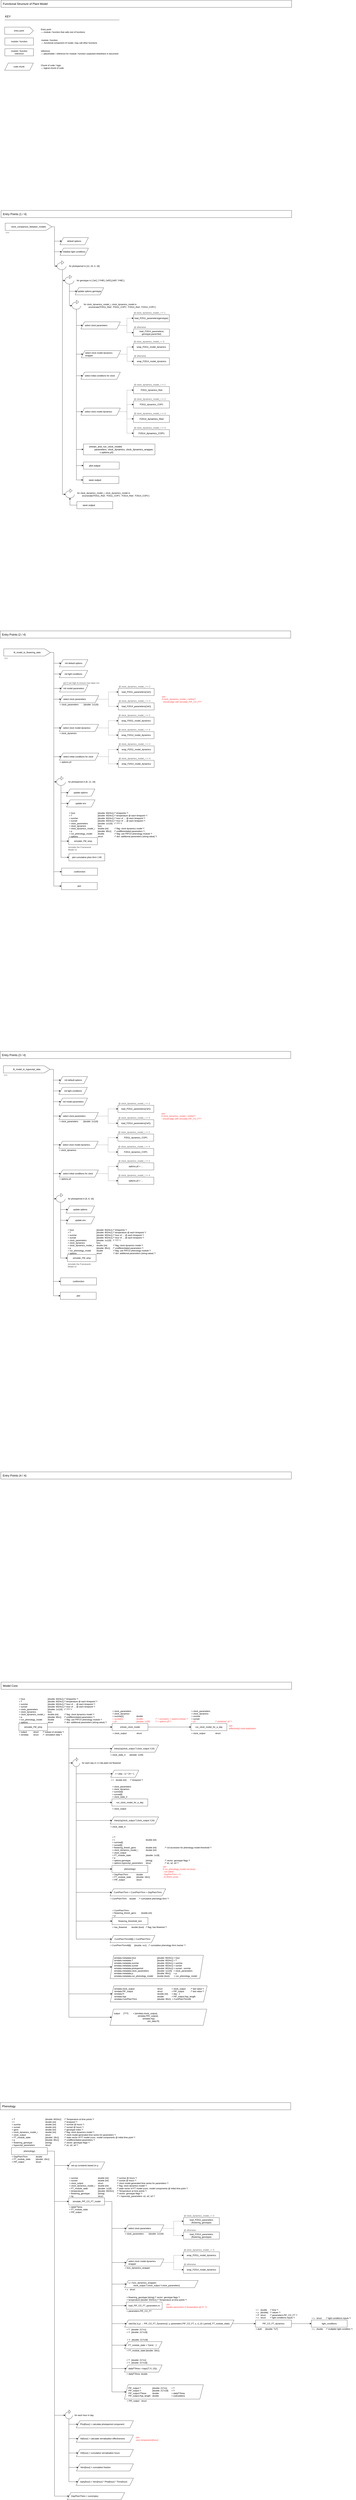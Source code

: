 <mxfile version="24.2.5" type="device">
  <diagram name="Page-1" id="4OQYP99l9z3jyoUwlahB">
    <mxGraphModel dx="1434" dy="6716" grid="1" gridSize="10" guides="1" tooltips="1" connect="1" arrows="1" fold="1" page="1" pageScale="1" pageWidth="1654" pageHeight="1169" math="0" shadow="0">
      <root>
        <mxCell id="0" />
        <mxCell id="1" parent="0" />
        <mxCell id="Ty6IROzU_QYSebtPtgUp-1" value="Entry Points (1 / 4)" style="rounded=0;whiteSpace=wrap;html=1;align=left;fontStyle=0;fontSize=16;spacingLeft=8;" parent="1" vertex="1">
          <mxGeometry x="22" y="-4660" width="1620" height="40" as="geometry" />
        </mxCell>
        <mxCell id="muT-5egwIXRGlScPoila-4" style="edgeStyle=orthogonalEdgeStyle;rounded=0;orthogonalLoop=1;jettySize=auto;html=1;exitX=1;exitY=0.5;exitDx=0;exitDy=0;entryX=0;entryY=0.5;entryDx=0;entryDy=0;" parent="1" source="OyYC3gW6zoi97B_NGa3Y-14" target="muT-5egwIXRGlScPoila-3" edge="1">
          <mxGeometry relative="1" as="geometry" />
        </mxCell>
        <mxCell id="OyYC3gW6zoi97B_NGa3Y-14" value="entrain_clock_model" style="rounded=0;whiteSpace=wrap;html=1;fontStyle=0" parent="1" vertex="1">
          <mxGeometry x="641" y="3760" width="200" height="40" as="geometry" />
        </mxCell>
        <mxCell id="OyYC3gW6zoi97B_NGa3Y-67" style="edgeStyle=orthogonalEdgeStyle;rounded=0;orthogonalLoop=1;jettySize=auto;html=1;exitX=1;exitY=0.5;exitDx=0;exitDy=0;entryX=0;entryY=0.5;entryDx=0;entryDy=0;" parent="1" source="OyYC3gW6zoi97B_NGa3Y-62" target="OyYC3gW6zoi97B_NGa3Y-14" edge="1">
          <mxGeometry relative="1" as="geometry" />
        </mxCell>
        <mxCell id="QBO8LM26LkIvInR4Ni3u-20" style="edgeStyle=orthogonalEdgeStyle;rounded=0;orthogonalLoop=1;jettySize=auto;html=1;exitX=1;exitY=0.5;exitDx=0;exitDy=0;" parent="1" source="OyYC3gW6zoi97B_NGa3Y-62" target="QBO8LM26LkIvInR4Ni3u-11" edge="1">
          <mxGeometry relative="1" as="geometry">
            <Array as="points">
              <mxPoint x="400" y="3780" />
            </Array>
          </mxGeometry>
        </mxCell>
        <mxCell id="muT-5egwIXRGlScPoila-14" style="edgeStyle=orthogonalEdgeStyle;rounded=0;orthogonalLoop=1;jettySize=auto;html=1;exitX=1;exitY=0.5;exitDx=0;exitDy=0;entryX=0;entryY=0.5;entryDx=0;entryDy=0;" parent="1" source="OyYC3gW6zoi97B_NGa3Y-62" target="muT-5egwIXRGlScPoila-12" edge="1">
          <mxGeometry relative="1" as="geometry">
            <Array as="points">
              <mxPoint x="400" y="3780" />
              <mxPoint x="400" y="3900" />
            </Array>
          </mxGeometry>
        </mxCell>
        <mxCell id="muT-5egwIXRGlScPoila-45" style="edgeStyle=orthogonalEdgeStyle;rounded=0;orthogonalLoop=1;jettySize=auto;html=1;exitX=1;exitY=0.5;exitDx=0;exitDy=0;entryX=0;entryY=0.5;entryDx=0;entryDy=0;" parent="1" source="OyYC3gW6zoi97B_NGa3Y-62" target="muT-5egwIXRGlScPoila-44" edge="1">
          <mxGeometry relative="1" as="geometry">
            <Array as="points">
              <mxPoint x="400" y="3780" />
              <mxPoint x="400" y="5115" />
            </Array>
          </mxGeometry>
        </mxCell>
        <mxCell id="muT-5egwIXRGlScPoila-48" style="edgeStyle=orthogonalEdgeStyle;rounded=0;orthogonalLoop=1;jettySize=auto;html=1;exitX=1;exitY=0.5;exitDx=0;exitDy=0;entryX=0;entryY=0.5;entryDx=0;entryDy=0;" parent="1" source="OyYC3gW6zoi97B_NGa3Y-62" target="muT-5egwIXRGlScPoila-46" edge="1">
          <mxGeometry relative="1" as="geometry">
            <Array as="points">
              <mxPoint x="400" y="3780" />
              <mxPoint x="400" y="5265" />
            </Array>
          </mxGeometry>
        </mxCell>
        <mxCell id="muT-5egwIXRGlScPoila-50" style="edgeStyle=orthogonalEdgeStyle;rounded=0;orthogonalLoop=1;jettySize=auto;html=1;exitX=1;exitY=0.5;exitDx=0;exitDy=0;entryX=0;entryY=0.5;entryDx=0;entryDy=0;" parent="1" source="OyYC3gW6zoi97B_NGa3Y-62" target="muT-5egwIXRGlScPoila-49" edge="1">
          <mxGeometry relative="1" as="geometry">
            <Array as="points">
              <mxPoint x="400" y="3780" />
              <mxPoint x="400" y="5395" />
            </Array>
          </mxGeometry>
        </mxCell>
        <mxCell id="OyYC3gW6zoi97B_NGa3Y-62" value="simulate_FM_simp" style="rounded=0;whiteSpace=wrap;html=1;" parent="1" vertex="1">
          <mxGeometry x="121" y="3760" width="160" height="40" as="geometry" />
        </mxCell>
        <mxCell id="OyYC3gW6zoi97B_NGa3Y-74" value="???" style="text;html=1;align=left;verticalAlign=middle;whiteSpace=wrap;rounded=0;fontColor=#4D4D4D;" parent="1" vertex="1">
          <mxGeometry x="961" y="5888" width="160" height="40" as="geometry" />
        </mxCell>
        <mxCell id="QBO8LM26LkIvInR4Ni3u-19" value="" style="group" parent="1" vertex="1" connectable="0">
          <mxGeometry x="421" y="3950" width="280" height="50" as="geometry" />
        </mxCell>
        <mxCell id="QBO8LM26LkIvInR4Ni3u-13" value="" style="group" parent="QBO8LM26LkIvInR4Ni3u-19" vertex="1" connectable="0">
          <mxGeometry width="40" height="50" as="geometry" />
        </mxCell>
        <mxCell id="QBO8LM26LkIvInR4Ni3u-11" value="" style="verticalLabelPosition=bottom;verticalAlign=top;html=1;shape=mxgraph.basic.arc;startAngle=0.256;endAngle=0.002;strokeColor=default;" parent="QBO8LM26LkIvInR4Ni3u-13" vertex="1">
          <mxGeometry y="10" width="40" height="40" as="geometry" />
        </mxCell>
        <mxCell id="QBO8LM26LkIvInR4Ni3u-12" value="" style="triangle;whiteSpace=wrap;html=1;" parent="QBO8LM26LkIvInR4Ni3u-13" vertex="1">
          <mxGeometry x="20" width="10" height="20" as="geometry" />
        </mxCell>
        <mxCell id="QBO8LM26LkIvInR4Ni3u-14" value="for each day in 1:n &amp;amp;&amp;amp; plant not flowered" style="text;html=1;align=left;verticalAlign=middle;whiteSpace=wrap;rounded=0;" parent="QBO8LM26LkIvInR4Ni3u-19" vertex="1">
          <mxGeometry x="50" y="10" width="230" height="40" as="geometry" />
        </mxCell>
        <mxCell id="muT-5egwIXRGlScPoila-57" style="edgeStyle=orthogonalEdgeStyle;rounded=0;orthogonalLoop=1;jettySize=auto;html=1;exitX=1;exitY=0.5;exitDx=0;exitDy=0;entryX=0;entryY=0.5;entryDx=0;entryDy=0;" parent="1" source="QBO8LM26LkIvInR4Ni3u-79" target="muT-5egwIXRGlScPoila-56" edge="1">
          <mxGeometry relative="1" as="geometry">
            <Array as="points">
              <mxPoint x="320" y="6140" />
              <mxPoint x="320" y="6220" />
            </Array>
          </mxGeometry>
        </mxCell>
        <mxCell id="muT-5egwIXRGlScPoila-61" style="edgeStyle=orthogonalEdgeStyle;rounded=0;orthogonalLoop=1;jettySize=auto;html=1;exitX=1;exitY=0.5;exitDx=0;exitDy=0;entryX=0;entryY=0.5;entryDx=0;entryDy=0;" parent="1" source="QBO8LM26LkIvInR4Ni3u-79" target="QBO8LM26LkIvInR4Ni3u-87" edge="1">
          <mxGeometry relative="1" as="geometry">
            <mxPoint x="401" y="6460" as="targetPoint" />
            <Array as="points">
              <mxPoint x="320" y="6140" />
              <mxPoint x="320" y="6420" />
            </Array>
          </mxGeometry>
        </mxCell>
        <mxCell id="muT-5egwIXRGlScPoila-113" style="edgeStyle=orthogonalEdgeStyle;rounded=0;orthogonalLoop=1;jettySize=auto;html=1;exitX=1;exitY=0.5;exitDx=0;exitDy=0;" parent="1" source="QBO8LM26LkIvInR4Ni3u-79" target="muT-5egwIXRGlScPoila-110" edge="1">
          <mxGeometry relative="1" as="geometry">
            <Array as="points">
              <mxPoint x="320" y="6140" />
              <mxPoint x="320" y="7610" />
            </Array>
          </mxGeometry>
        </mxCell>
        <mxCell id="muT-5egwIXRGlScPoila-126" style="edgeStyle=orthogonalEdgeStyle;rounded=0;orthogonalLoop=1;jettySize=auto;html=1;exitX=1;exitY=0.5;exitDx=0;exitDy=0;entryX=0;entryY=0.5;entryDx=0;entryDy=0;" parent="1" source="QBO8LM26LkIvInR4Ni3u-79" target="muT-5egwIXRGlScPoila-125" edge="1">
          <mxGeometry relative="1" as="geometry">
            <Array as="points">
              <mxPoint x="320" y="6140" />
              <mxPoint x="320" y="8060" />
            </Array>
          </mxGeometry>
        </mxCell>
        <mxCell id="QBO8LM26LkIvInR4Ni3u-79" value="phen(ology)" style="rounded=0;whiteSpace=wrap;html=1;" parent="1" vertex="1">
          <mxGeometry x="80" y="6120" width="200" height="40" as="geometry" />
        </mxCell>
        <mxCell id="muT-5egwIXRGlScPoila-88" style="edgeStyle=orthogonalEdgeStyle;rounded=0;orthogonalLoop=1;jettySize=auto;html=1;exitX=1;exitY=0.5;exitDx=0;exitDy=0;entryX=0;entryY=0.5;entryDx=0;entryDy=0;" parent="1" source="QBO8LM26LkIvInR4Ni3u-81" target="muT-5egwIXRGlScPoila-87" edge="1">
          <mxGeometry relative="1" as="geometry" />
        </mxCell>
        <mxCell id="QBO8LM26LkIvInR4Ni3u-81" value="PIF_CO_FT_dynamics" style="rounded=0;whiteSpace=wrap;html=1;" parent="1" vertex="1">
          <mxGeometry x="1441" y="7080" width="200" height="40" as="geometry" />
        </mxCell>
        <mxCell id="muT-5egwIXRGlScPoila-78" style="edgeStyle=orthogonalEdgeStyle;rounded=0;orthogonalLoop=1;jettySize=auto;html=1;exitX=1;exitY=0.5;exitDx=0;exitDy=0;entryX=0;entryY=0.5;entryDx=0;entryDy=0;" parent="1" source="QBO8LM26LkIvInR4Ni3u-87" target="muT-5egwIXRGlScPoila-62" edge="1">
          <mxGeometry relative="1" as="geometry">
            <Array as="points">
              <mxPoint x="640" y="6420" />
              <mxPoint x="640" y="6570" />
            </Array>
          </mxGeometry>
        </mxCell>
        <mxCell id="muT-5egwIXRGlScPoila-79" style="edgeStyle=orthogonalEdgeStyle;rounded=0;orthogonalLoop=1;jettySize=auto;html=1;exitX=1;exitY=0.5;exitDx=0;exitDy=0;entryX=0;entryY=0.5;entryDx=0;entryDy=0;" parent="1" source="QBO8LM26LkIvInR4Ni3u-87" target="muT-5egwIXRGlScPoila-66" edge="1">
          <mxGeometry relative="1" as="geometry">
            <Array as="points">
              <mxPoint x="640" y="6420" />
              <mxPoint x="640" y="6760" />
            </Array>
          </mxGeometry>
        </mxCell>
        <mxCell id="muT-5egwIXRGlScPoila-81" style="edgeStyle=orthogonalEdgeStyle;rounded=0;orthogonalLoop=1;jettySize=auto;html=1;exitX=1;exitY=0.5;exitDx=0;exitDy=0;entryX=0;entryY=0.5;entryDx=0;entryDy=0;" parent="1" source="QBO8LM26LkIvInR4Ni3u-87" target="muT-5egwIXRGlScPoila-80" edge="1">
          <mxGeometry relative="1" as="geometry">
            <Array as="points">
              <mxPoint x="640" y="6420" />
              <mxPoint x="640" y="6880" />
            </Array>
          </mxGeometry>
        </mxCell>
        <mxCell id="muT-5egwIXRGlScPoila-86" style="edgeStyle=orthogonalEdgeStyle;rounded=0;orthogonalLoop=1;jettySize=auto;html=1;exitX=1;exitY=0.5;exitDx=0;exitDy=0;entryX=0;entryY=0.5;entryDx=0;entryDy=0;" parent="1" source="QBO8LM26LkIvInR4Ni3u-87" target="QBO8LM26LkIvInR4Ni3u-88" edge="1">
          <mxGeometry relative="1" as="geometry">
            <Array as="points">
              <mxPoint x="640" y="6420" />
              <mxPoint x="640" y="7000" />
            </Array>
          </mxGeometry>
        </mxCell>
        <mxCell id="muT-5egwIXRGlScPoila-92" style="edgeStyle=orthogonalEdgeStyle;rounded=0;orthogonalLoop=1;jettySize=auto;html=1;exitX=1;exitY=0.5;exitDx=0;exitDy=0;entryX=0;entryY=0.5;entryDx=0;entryDy=0;" parent="1" source="QBO8LM26LkIvInR4Ni3u-87" target="muT-5egwIXRGlScPoila-89" edge="1">
          <mxGeometry relative="1" as="geometry">
            <Array as="points">
              <mxPoint x="640" y="6420" />
              <mxPoint x="640" y="7100" />
            </Array>
          </mxGeometry>
        </mxCell>
        <mxCell id="muT-5egwIXRGlScPoila-105" style="edgeStyle=orthogonalEdgeStyle;rounded=0;orthogonalLoop=1;jettySize=auto;html=1;exitX=1;exitY=0.5;exitDx=0;exitDy=0;entryX=0;entryY=0.5;entryDx=0;entryDy=0;" parent="1" source="QBO8LM26LkIvInR4Ni3u-87" target="muT-5egwIXRGlScPoila-97" edge="1">
          <mxGeometry relative="1" as="geometry">
            <Array as="points">
              <mxPoint x="640" y="6420" />
              <mxPoint x="640" y="7220" />
            </Array>
          </mxGeometry>
        </mxCell>
        <mxCell id="muT-5egwIXRGlScPoila-106" style="edgeStyle=orthogonalEdgeStyle;rounded=0;orthogonalLoop=1;jettySize=auto;html=1;exitX=1;exitY=0.5;exitDx=0;exitDy=0;entryX=0;entryY=0.5;entryDx=0;entryDy=0;" parent="1" source="QBO8LM26LkIvInR4Ni3u-87" target="muT-5egwIXRGlScPoila-98" edge="1">
          <mxGeometry relative="1" as="geometry">
            <Array as="points">
              <mxPoint x="640" y="6420" />
              <mxPoint x="640" y="7350" />
            </Array>
          </mxGeometry>
        </mxCell>
        <mxCell id="muT-5egwIXRGlScPoila-107" style="edgeStyle=orthogonalEdgeStyle;rounded=0;orthogonalLoop=1;jettySize=auto;html=1;exitX=1;exitY=0.5;exitDx=0;exitDy=0;entryX=0;entryY=0.5;entryDx=0;entryDy=0;" parent="1" source="QBO8LM26LkIvInR4Ni3u-87" target="muT-5egwIXRGlScPoila-103" edge="1">
          <mxGeometry relative="1" as="geometry">
            <Array as="points">
              <mxPoint x="640" y="6420" />
              <mxPoint x="640" y="7480" />
            </Array>
          </mxGeometry>
        </mxCell>
        <mxCell id="QBO8LM26LkIvInR4Ni3u-87" value="simulate_PIF_CO_FT_model" style="rounded=0;whiteSpace=wrap;html=1;" parent="1" vertex="1">
          <mxGeometry x="399" y="6400" width="200" height="40" as="geometry" />
        </mxCell>
        <mxCell id="QBO8LM26LkIvInR4Ni3u-88" value="load_PIF_CO_FT_parameters.m" style="rounded=0;whiteSpace=wrap;html=1;" parent="1" vertex="1">
          <mxGeometry x="720" y="6980" width="200" height="40" as="geometry" />
        </mxCell>
        <mxCell id="QBO8LM26LkIvInR4Ni3u-89" value="load_P2011_parameters&lt;div&gt;(flowering_genotype)&lt;/div&gt;" style="rounded=0;whiteSpace=wrap;html=1;" parent="1" vertex="1">
          <mxGeometry x="1039" y="6510" width="200" height="40" as="geometry" />
        </mxCell>
        <mxCell id="QBO8LM26LkIvInR4Ni3u-93" value="@ otherwise" style="text;html=1;align=left;verticalAlign=middle;whiteSpace=wrap;rounded=0;fontColor=#4D4D4D;" parent="1" vertex="1">
          <mxGeometry x="1039" y="6570" width="160" height="20" as="geometry" />
        </mxCell>
        <mxCell id="Ty6IROzU_QYSebtPtgUp-6" value="Phenology" style="rounded=0;whiteSpace=wrap;html=1;align=left;fontStyle=0;fontSize=16;spacingLeft=8;" parent="1" vertex="1">
          <mxGeometry x="17" y="5870" width="1620" height="40" as="geometry" />
        </mxCell>
        <mxCell id="Ty6IROzU_QYSebtPtgUp-8" value="Model Core" style="rounded=0;whiteSpace=wrap;html=1;align=left;fontStyle=0;fontSize=16;spacingLeft=8;" parent="1" vertex="1">
          <mxGeometry x="22" y="3530" width="1620" height="40" as="geometry" />
        </mxCell>
        <mxCell id="Ty6IROzU_QYSebtPtgUp-9" value="Entry Points (2 / 4)" style="rounded=0;whiteSpace=wrap;html=1;align=left;fontStyle=0;fontSize=16;spacingLeft=8;" parent="1" vertex="1">
          <mxGeometry x="17" y="-2320" width="1620" height="40" as="geometry" />
        </mxCell>
        <mxCell id="Ty6IROzU_QYSebtPtgUp-44" value="entry point" style="shape=stencil(tZTdjsIgEIWfhtsNFPV+w+p7YB23RIQGWF3f3mmhG0lt1582aZrMOfSb0wxAuPCVrIEUtCL8ixQFoxTfWJ9TvUq19DWUIYon6ZTcaoiOD84e4Kx2ITGUqcCp0Lh8TegnrmkeLkprDEKUNT5zbnyESWXwW/obYan9Jatq5B8hgEsho0qKzePYj+U8YDZT3hzbpZ8873TgPDGba3CTgdnrWC5QGdrcXGxlefh29sfs7oapZXNwekZnH+0J/jkO93+zA2hlbgBs8T5ilSOWE8T4u3eegbyEKLX1MLI3UO9NpFUHxsjF3joYme9eaR3vyJGugwva1r0OrRqv7la4Ag==);whiteSpace=wrap;html=1;" parent="1" vertex="1">
          <mxGeometry x="42" y="-5680" width="160" height="40" as="geometry" />
        </mxCell>
        <mxCell id="Ty6IROzU_QYSebtPtgUp-45" value="module / function&lt;div&gt;reference&lt;/div&gt;" style="rounded=0;whiteSpace=wrap;html=1;fontStyle=2" parent="1" vertex="1">
          <mxGeometry x="43" y="-5560" width="160" height="40" as="geometry" />
        </mxCell>
        <mxCell id="Ty6IROzU_QYSebtPtgUp-46" value="module / function" style="rounded=0;whiteSpace=wrap;html=1;fontStyle=0" parent="1" vertex="1">
          <mxGeometry x="43" y="-5620" width="160" height="40" as="geometry" />
        </mxCell>
        <mxCell id="Ty6IROzU_QYSebtPtgUp-47" value="Functional Structure of Plant Model" style="rounded=0;whiteSpace=wrap;html=1;align=left;fontStyle=0;fontSize=16;spacingLeft=8;" parent="1" vertex="1">
          <mxGeometry x="22" y="-5830" width="1620" height="40" as="geometry" />
        </mxCell>
        <mxCell id="Ty6IROzU_QYSebtPtgUp-48" value="Entry point&lt;div&gt;— module / function that calls rest of functions&lt;/div&gt;" style="text;html=1;align=left;verticalAlign=middle;whiteSpace=wrap;rounded=0;" parent="1" vertex="1">
          <mxGeometry x="242" y="-5680" width="440" height="40" as="geometry" />
        </mxCell>
        <mxCell id="Ty6IROzU_QYSebtPtgUp-49" value="&lt;div&gt;module / function&lt;/div&gt;&lt;div&gt;— functional component of model, may call other functions&lt;/div&gt;" style="text;html=1;align=left;verticalAlign=middle;whiteSpace=wrap;rounded=0;" parent="1" vertex="1">
          <mxGeometry x="244" y="-5620" width="440" height="40" as="geometry" />
        </mxCell>
        <mxCell id="Ty6IROzU_QYSebtPtgUp-50" value="&lt;div&gt;reference&lt;/div&gt;&lt;div&gt;— placeholder / reference for module / function unpacked elsewhere in document&lt;/div&gt;" style="text;html=1;align=left;verticalAlign=middle;whiteSpace=wrap;rounded=0;" parent="1" vertex="1">
          <mxGeometry x="242" y="-5560" width="440" height="40" as="geometry" />
        </mxCell>
        <mxCell id="Ty6IROzU_QYSebtPtgUp-51" value="KEY" style="text;html=1;align=left;verticalAlign=middle;whiteSpace=wrap;rounded=0;fontSize=16;" parent="1" vertex="1">
          <mxGeometry x="42" y="-5760" width="60" height="40" as="geometry" />
        </mxCell>
        <mxCell id="Ty6IROzU_QYSebtPtgUp-52" value="" style="endArrow=none;html=1;rounded=0;exitX=0;exitY=1;exitDx=0;exitDy=0;" parent="1" source="Ty6IROzU_QYSebtPtgUp-51" edge="1">
          <mxGeometry width="50" height="50" relative="1" as="geometry">
            <mxPoint x="562" y="-5520" as="sourcePoint" />
            <mxPoint x="682" y="-5720" as="targetPoint" />
          </mxGeometry>
        </mxCell>
        <mxCell id="4a5HJ_PiY7Q3HRACDhDU-1" value="Entry Points (3 / 4)" style="rounded=0;whiteSpace=wrap;html=1;align=left;fontStyle=0;fontSize=16;spacingLeft=8;" parent="1" vertex="1">
          <mxGeometry x="17" y="20" width="1620" height="40" as="geometry" />
        </mxCell>
        <mxCell id="VrkYAhf0nrjdSNUKd9j7-1" value="cps:&lt;div&gt;tweaks parameters if temperature @ 27 °C&lt;/div&gt;" style="text;html=1;align=left;verticalAlign=middle;whiteSpace=wrap;rounded=0;fontColor=#FF3333;" parent="1" vertex="1">
          <mxGeometry x="941" y="6980" width="239" height="40" as="geometry" />
        </mxCell>
        <mxCell id="muT-5egwIXRGlScPoila-1" value="&lt;div class=&quot;rtcContent&quot;&gt;&lt;div class=&quot;lineNode&quot;&gt;&lt;span style=&quot;white-space: pre&quot;&gt;&lt;span&gt;&amp;gt; clock_parameters &lt;/span&gt;&lt;/span&gt;&lt;/div&gt;&lt;div class=&quot;lineNode&quot;&gt;&lt;span style=&quot;white-space: pre&quot;&gt;&lt;span&gt;&amp;gt; clock_dynamics&lt;/span&gt;&lt;/span&gt;&lt;/div&gt;&lt;div class=&quot;lineNode&quot;&gt;&lt;span style=&quot;white-space: pre&quot;&gt;&lt;span&gt;&amp;gt; sunrise[1]&lt;span style=&quot;white-space: pre;&quot;&gt;&#x9;&lt;/span&gt;&lt;span style=&quot;white-space: pre;&quot;&gt;&#x9;&lt;span style=&quot;white-space: pre;&quot;&gt;&#x9;&lt;/span&gt;double&lt;/span&gt;&lt;/span&gt;&lt;/span&gt;&lt;/div&gt;&lt;div class=&quot;lineNode&quot;&gt;&lt;span style=&quot;white-space: pre&quot;&gt;&lt;span&gt;&lt;font color=&quot;#ff3333&quot;&gt;&amp;gt; sunset[1]&lt;span style=&quot;white-space: pre;&quot;&gt;&#x9;&lt;/span&gt;&lt;span style=&quot;white-space: pre;&quot;&gt;&#x9;&lt;/span&gt;&lt;span style=&quot;white-space: pre;&quot;&gt;&#x9;&lt;/span&gt;double&lt;span style=&quot;white-space: pre;&quot;&gt;&#x9;&lt;span style=&quot;white-space: pre;&quot;&gt;&#x9;&lt;/span&gt;&lt;span style=&quot;white-space: pre;&quot;&gt;&#x9;&lt;/span&gt;&lt;/span&gt;/* = sunrise[1]  + options.entrain */&lt;/font&gt;&lt;/span&gt;&lt;/span&gt;&lt;/div&gt;&lt;div class=&quot;lineNode&quot;&gt;&lt;span style=&quot;white-space: pre&quot;&gt;&lt;span&gt;&lt;font color=&quot;#ff3333&quot;&gt;&amp;gt; y0&lt;span style=&quot;white-space: pre;&quot;&gt;&#x9;&lt;/span&gt;&lt;span style=&quot;white-space: pre;&quot;&gt;&#x9;&lt;/span&gt;&lt;span style=&quot;white-space: pre;&quot;&gt;&#x9;&lt;/span&gt;&lt;span style=&quot;white-space: pre;&quot;&gt;&#x9;&lt;/span&gt;&lt;span style=&quot;white-space: pre;&quot;&gt;&#x9;&lt;/span&gt;[double: 1x35]&lt;span style=&quot;white-space: pre;&quot;&gt;&#x9;&lt;span style=&quot;white-space: pre;&quot;&gt;&#x9;&lt;/span&gt;&lt;/span&gt;/* = options.y0 */ &lt;/font&gt;&lt;/span&gt;&lt;/span&gt;&lt;/div&gt;&lt;/div&gt;" style="text;whiteSpace=wrap;html=1;verticalAlign=middle;" parent="1" vertex="1">
          <mxGeometry x="641" y="3680" width="379" height="80" as="geometry" />
        </mxCell>
        <mxCell id="muT-5egwIXRGlScPoila-2" value="&lt;div class=&quot;rtcContent&quot;&gt;&lt;div class=&quot;lineNode&quot;&gt;&lt;span style=&quot;white-space: pre&quot;&gt;&lt;span&gt;&amp;lt; clock_output&lt;span style=&quot;white-space: pre;&quot;&gt;&#x9;&lt;/span&gt;&lt;span style=&quot;white-space: pre;&quot;&gt;&#x9;&lt;/span&gt;&lt;span style=&quot;white-space: pre;&quot;&gt;&#x9;&lt;/span&gt;struct&lt;/span&gt;&lt;/span&gt;&lt;/div&gt;&lt;/div&gt;" style="text;whiteSpace=wrap;html=1;verticalAlign=middle;" parent="1" vertex="1">
          <mxGeometry x="642" y="3800" width="198" height="30" as="geometry" />
        </mxCell>
        <mxCell id="muT-5egwIXRGlScPoila-3" value="run_clock_model_for_a_day" style="rounded=0;whiteSpace=wrap;html=1;fontStyle=0" parent="1" vertex="1">
          <mxGeometry x="1081" y="3760" width="200" height="40" as="geometry" />
        </mxCell>
        <mxCell id="muT-5egwIXRGlScPoila-5" value="cps:&lt;div&gt;(effectively) code duplication&lt;/div&gt;" style="text;html=1;align=left;verticalAlign=middle;whiteSpace=wrap;rounded=0;fontColor=#FF3333;" parent="1" vertex="1">
          <mxGeometry x="1290" y="3760" width="200" height="40" as="geometry" />
        </mxCell>
        <UserObject label="&amp;gt; hour&amp;nbsp; &amp;nbsp; &amp;nbsp; &lt;span style=&quot;white-space: pre;&quot;&gt;&#x9;&lt;/span&gt;&lt;span style=&quot;white-space: pre;&quot;&gt;&#x9;&lt;span style=&quot;white-space: pre;&quot;&gt;&#x9;&lt;/span&gt;&lt;span style=&quot;white-space: pre;&quot;&gt;&#x9;&lt;/span&gt;&lt;/span&gt;[double: 6024x1] /* timepoints */&lt;br&gt;&amp;gt; T&amp;nbsp; &amp;nbsp; &amp;nbsp; &amp;nbsp; &amp;nbsp; &amp;nbsp;&lt;span style=&quot;white-space: pre;&quot;&gt;&#x9;&lt;/span&gt;&lt;span style=&quot;white-space: pre;&quot;&gt;&#x9;&lt;span style=&quot;white-space: pre;&quot;&gt;&#x9;&lt;/span&gt;&lt;span style=&quot;white-space: pre;&quot;&gt;&#x9;&lt;/span&gt;&lt;/span&gt;[double: 6024x1] /* temperature @ each timepoint */&lt;br&gt;&amp;gt; sunrise &lt;span style=&quot;white-space: pre;&quot;&gt;&#x9;&lt;/span&gt;&lt;span style=&quot;white-space: pre;&quot;&gt;&#x9;&lt;span style=&quot;white-space: pre;&quot;&gt;&#x9;&lt;/span&gt;&lt;span style=&quot;white-space: pre;&quot;&gt;&#x9;&lt;/span&gt;&lt;/span&gt;[double: 6024x1] /* hour of … @ each timepoint */&lt;br&gt;&amp;gt; sunset&amp;nbsp; &lt;span style=&quot;white-space: pre;&quot;&gt;&#x9;&lt;/span&gt;&lt;span style=&quot;white-space: pre;&quot;&gt;&#x9;&lt;span style=&quot;white-space: pre;&quot;&gt;&#x9;&lt;/span&gt;&lt;span style=&quot;white-space: pre;&quot;&gt;&#x9;&lt;/span&gt;&lt;/span&gt;[double: 6024x1] /* hour of … @ each timepoint */&lt;br&gt;&amp;gt; clock_parameters &lt;span style=&quot;white-space: pre;&quot;&gt;&#x9;&lt;/span&gt;&lt;span style=&quot;white-space: pre;&quot;&gt;&#x9;&lt;/span&gt;[double: 1x120]&amp;nbsp; &amp;nbsp;/* ??? */&lt;br&gt;&amp;gt; clock_dynamics&amp;nbsp; &amp;nbsp; &lt;span style=&quot;white-space: pre;&quot;&gt;&#x9;&lt;/span&gt;&lt;span style=&quot;white-space: pre;&quot;&gt;&#x9;&lt;/span&gt;func&lt;br&gt;&amp;gt; clock_dynamics_model_i&lt;span style=&quot;white-space: pre;&quot;&gt;&#x9;&lt;/span&gt;double (int)&lt;span style=&quot;white-space: pre;&quot;&gt;&#x9;&lt;/span&gt;&amp;nbsp; &amp;nbsp; /* flag: clock dynamics model */&lt;br&gt;&amp;gt; p&lt;span style=&quot;white-space: pre;&quot;&gt;&#x9;&lt;/span&gt;&lt;span style=&quot;white-space: pre;&quot;&gt;&#x9;&lt;/span&gt;&lt;span style=&quot;white-space: pre;&quot;&gt;&#x9;&lt;/span&gt;&lt;span style=&quot;white-space: pre;&quot;&gt;&#x9;&lt;/span&gt;&lt;span style=&quot;white-space: pre;&quot;&gt;&#x9;&lt;/span&gt;&lt;span style=&quot;white-space: pre;&quot;&gt;&#x9;&lt;/span&gt;[double: 85x1]&amp;nbsp; &amp;nbsp; &amp;nbsp;/* undifferentiated parameters */&lt;br&gt;&amp;gt; run_phenology_model&amp;nbsp; &lt;span style=&quot;white-space: pre;&quot;&gt;&#x9;&lt;/span&gt;double&lt;span style=&quot;white-space: pre;&quot;&gt;&#x9;&lt;/span&gt;&lt;span style=&quot;white-space: pre;&quot;&gt;&#x9;&lt;/span&gt;&amp;nbsp; &amp;nbsp; /* flag: use PIFCO phenology module */&lt;br&gt;&amp;gt; options&lt;span style=&quot;white-space: pre;&quot;&gt;&#x9;&lt;/span&gt;&lt;span style=&quot;white-space: pre;&quot;&gt;&#x9;&lt;/span&gt;&lt;span style=&quot;white-space: pre;&quot;&gt;&#x9;&lt;/span&gt;&lt;span style=&quot;white-space: pre;&quot;&gt;&#x9;&lt;/span&gt;&lt;span style=&quot;white-space: pre;&quot;&gt;&#x9;&lt;/span&gt;struct&lt;span style=&quot;white-space: pre;&quot;&gt;&#x9;&lt;/span&gt;&lt;span style=&quot;white-space: pre;&quot;&gt;&#x9;&lt;/span&gt;&amp;nbsp; &amp;nbsp; /* dict: additional parameters {string:value} */" link="- hour&#x9;&#x9;&#x9;&#x9;= [double] @ 6024 x 1 | hour / timestep 1 - 24 x 251 days &#xa;- T&#x9;&#x9;&#x9;&#x9;= [double] @ 6024 x 1 | temperature (°C) @ each timestep&#xa;- sunrise&#x9;&#x9;&#x9;= [double] @ 6024 x 1 | ??? (= rise * weather(:,3) where: rise = 0 &amp; weather(:,3) = weather.mat @ column 3 contents = [6024x1 /*each @ 1*/])&#xa;- sunset&#x9;&#x9;&#x9;= [double] @ 6024 x 1 | ??? (= set * weather(:,4) where: set = Phot(i /*loop index*/) @ 0 /* photo period */ &amp; weather(:,4) = weather.mat @ column 4 contents = [6024x1 /*each @ 1*/])&#xa;- clock_parameters&#x9;&#x9;= [double] @ 1 x 120  | ???&#xa;- clock_dynamics &#x9;&#x9;= func: F2014_Dynamics_COP1 | function implementing clock dynamics&#xa;- clock_dynamics_model_i&#x9;= [double] @ 1 x 1    | flag indicating which clock dynamics model to use&#xa;- p&#x9;&#x9;&#x9;&#x9;= [double] @ 85 x 1   | undifferentiated parameters from parameter.mat&#xa;- run_phenology_model&#x9;&#x9;= [double] @ 1 x 1    | flag indicating whether to use PIFCO phenology module or not&#xa;- options" id="muT-5egwIXRGlScPoila-6">
          <mxCell style="text;whiteSpace=wrap;html=1;" parent="1" vertex="1">
            <mxGeometry x="120" y="3610" width="500" height="150" as="geometry" />
          </mxCell>
        </UserObject>
        <mxCell id="muT-5egwIXRGlScPoila-7" value="&lt;div class=&quot;rtcContent&quot;&gt;&lt;div class=&quot;lineNode&quot;&gt;&lt;span style=&quot;white-space: pre&quot;&gt;&lt;span&gt;&amp;lt; output&lt;span style=&quot;white-space: pre;&quot;&gt;&#x9;&lt;span style=&quot;white-space: pre;&quot;&gt;&#x9;&lt;/span&gt;&lt;/span&gt;struct&lt;span style=&quot;white-space: pre;&quot;&gt;&#x9;&lt;/span&gt;/* subset of simdata */&lt;/span&gt;&lt;/span&gt;&lt;/div&gt;&lt;div class=&quot;lineNode&quot;&gt;&lt;span style=&quot;white-space: pre&quot;&gt;&lt;span&gt;&amp;lt; simdata&lt;span style=&quot;white-space: pre;&quot;&gt;&#x9;&lt;/span&gt;struct&lt;span style=&quot;white-space: pre;&quot;&gt;&#x9;&lt;/span&gt;/*  simulation data */ &lt;/span&gt;&lt;/span&gt;&lt;/div&gt;&lt;/div&gt;" style="text;whiteSpace=wrap;html=1;verticalAlign=middle;" parent="1" vertex="1">
          <mxGeometry x="120" y="3800" width="260" height="30" as="geometry" />
        </mxCell>
        <mxCell id="muT-5egwIXRGlScPoila-9" value="&lt;div class=&quot;rtcContent&quot;&gt;&lt;div class=&quot;lineNode&quot;&gt;&lt;span style=&quot;white-space: pre&quot;&gt;&lt;span&gt;&amp;gt; clock_parameters &lt;/span&gt;&lt;/span&gt;&lt;/div&gt;&lt;div class=&quot;lineNode&quot;&gt;&lt;span style=&quot;white-space: pre&quot;&gt;&lt;span&gt;&amp;gt; clock_dynamics&lt;/span&gt;&lt;/span&gt;&lt;/div&gt;&lt;div class=&quot;lineNode&quot;&gt;&lt;span style=&quot;white-space: pre&quot;&gt;&lt;span&gt;&amp;gt; sunrise&lt;/span&gt;&lt;/span&gt;&lt;/div&gt;&lt;div class=&quot;lineNode&quot;&gt;&lt;span style=&quot;white-space: pre&quot;&gt;&lt;span&gt;&amp;gt; sunset&lt;/span&gt;&lt;/span&gt;&lt;/div&gt;&lt;div class=&quot;lineNode&quot;&gt;&lt;span style=&quot;white-space: pre&quot;&gt;&lt;span&gt;&lt;font color=&quot;#ff3333&quot;&gt;&amp;gt; y0&lt;span style=&quot;white-space: pre;&quot;&gt;&#x9;&lt;/span&gt;&lt;span style=&quot;white-space: pre;&quot;&gt;&#x9;&lt;/span&gt;&lt;span style=&quot;white-space: pre;&quot;&gt;&#x9;&lt;/span&gt;&lt;span style=&quot;white-space: pre;&quot;&gt;&#x9;&lt;/span&gt;&lt;span style=&quot;white-space: pre;&quot;&gt;&#x9;&lt;/span&gt;/* entrained  y0 */&lt;/font&gt;&lt;/span&gt;&lt;/span&gt;&lt;/div&gt;&lt;/div&gt;" style="text;whiteSpace=wrap;html=1;verticalAlign=middle;" parent="1" vertex="1">
          <mxGeometry x="1081" y="3680" width="239" height="80" as="geometry" />
        </mxCell>
        <mxCell id="muT-5egwIXRGlScPoila-10" value="&lt;div class=&quot;rtcContent&quot;&gt;&lt;div class=&quot;lineNode&quot;&gt;&lt;span style=&quot;white-space: pre&quot;&gt;&lt;span&gt;&amp;lt; clock_output&lt;span style=&quot;white-space: pre;&quot;&gt;&#x9;&lt;/span&gt;&lt;span style=&quot;white-space: pre;&quot;&gt;&#x9;&lt;span style=&quot;white-space: pre;&quot;&gt;&#x9;&lt;/span&gt;struct&lt;/span&gt;&lt;/span&gt;&lt;/span&gt;&lt;/div&gt;&lt;/div&gt;" style="text;whiteSpace=wrap;html=1;verticalAlign=middle;" parent="1" vertex="1">
          <mxGeometry x="1081" y="3800" width="199" height="30" as="geometry" />
        </mxCell>
        <mxCell id="muT-5egwIXRGlScPoila-12" value="interp1q(clock_output.T,clock_output.Y,24)" style="shape=parallelogram;perimeter=parallelogramPerimeter;whiteSpace=wrap;html=1;fixedSize=1;" parent="1" vertex="1">
          <mxGeometry x="630" y="3880" width="270" height="40" as="geometry" />
        </mxCell>
        <mxCell id="muT-5egwIXRGlScPoila-13" value="&lt;div class=&quot;rtcContent&quot;&gt;&lt;div class=&quot;lineNode&quot;&gt;&lt;span style=&quot;white-space: pre&quot;&gt;&lt;span&gt;&amp;lt; clock_state_0&lt;span style=&quot;white-space: pre;&quot;&gt;&#x9;&lt;/span&gt;[double: 1x35]&lt;/span&gt;&lt;/span&gt;&lt;/div&gt;&lt;/div&gt;" style="text;whiteSpace=wrap;html=1;verticalAlign=middle;" parent="1" vertex="1">
          <mxGeometry x="630" y="3920" width="250" height="30" as="geometry" />
        </mxCell>
        <mxCell id="muT-5egwIXRGlScPoila-15" value="run_clock_model_for_a_day" style="rounded=0;whiteSpace=wrap;html=1;fontStyle=0" parent="1" vertex="1">
          <mxGeometry x="640" y="4180" width="200" height="40" as="geometry" />
        </mxCell>
        <mxCell id="muT-5egwIXRGlScPoila-17" value="&lt;div class=&quot;rtcContent&quot;&gt;&lt;div class=&quot;lineNode&quot;&gt;&lt;span style=&quot;white-space: pre&quot;&gt;&lt;span&gt;&amp;gt; clock_parameters &lt;/span&gt;&lt;/span&gt;&lt;/div&gt;&lt;div class=&quot;lineNode&quot;&gt;&lt;span style=&quot;white-space: pre&quot;&gt;&lt;span&gt;&amp;gt; clock_dynamics&lt;/span&gt;&lt;/span&gt;&lt;/div&gt;&lt;div class=&quot;lineNode&quot;&gt;&lt;span style=&quot;white-space: pre&quot;&gt;&lt;span&gt;&amp;gt; sunrise[t]&lt;/span&gt;&lt;/span&gt;&lt;/div&gt;&lt;div class=&quot;lineNode&quot;&gt;&lt;span style=&quot;white-space: pre&quot;&gt;&lt;span&gt;&amp;gt; sunset[t]&lt;/span&gt;&lt;/span&gt;&lt;/div&gt;&lt;div class=&quot;lineNode&quot;&gt;&lt;span style=&quot;white-space: pre&quot;&gt;&lt;span&gt;&amp;gt; clock_state_0&lt;/span&gt;&lt;/span&gt;&lt;/div&gt;&lt;/div&gt;" style="text;whiteSpace=wrap;html=1;verticalAlign=middle;" parent="1" vertex="1">
          <mxGeometry x="640" y="4100" width="239" height="80" as="geometry" />
        </mxCell>
        <mxCell id="muT-5egwIXRGlScPoila-18" value="&lt;div class=&quot;rtcContent&quot;&gt;&lt;div class=&quot;lineNode&quot;&gt;&lt;span style=&quot;white-space: pre&quot;&gt;&lt;span&gt;&amp;lt; clock_output&lt;/span&gt;&lt;/span&gt;&lt;/div&gt;&lt;/div&gt;" style="text;whiteSpace=wrap;html=1;verticalAlign=middle;" parent="1" vertex="1">
          <mxGeometry x="640" y="4220" width="118" height="30" as="geometry" />
        </mxCell>
        <mxCell id="muT-5egwIXRGlScPoila-20" style="edgeStyle=orthogonalEdgeStyle;rounded=0;orthogonalLoop=1;jettySize=auto;html=1;exitX=0;exitY=0.5;exitDx=0;exitDy=0;startArrow=classic;startFill=1;endArrow=none;endFill=0;" parent="1" source="muT-5egwIXRGlScPoila-19" target="QBO8LM26LkIvInR4Ni3u-11" edge="1">
          <mxGeometry relative="1" as="geometry" />
        </mxCell>
        <mxCell id="muT-5egwIXRGlScPoila-19" value="t = (day - 1) * 24 + 1" style="shape=parallelogram;perimeter=parallelogramPerimeter;whiteSpace=wrap;html=1;fixedSize=1;" parent="1" vertex="1">
          <mxGeometry x="633" y="4020" width="157" height="40" as="geometry" />
        </mxCell>
        <mxCell id="muT-5egwIXRGlScPoila-24" style="edgeStyle=orthogonalEdgeStyle;rounded=0;orthogonalLoop=1;jettySize=auto;html=1;exitX=0;exitY=0.5;exitDx=0;exitDy=0;startArrow=classic;startFill=1;endArrow=none;endFill=0;" parent="1" source="muT-5egwIXRGlScPoila-21" target="QBO8LM26LkIvInR4Ni3u-11" edge="1">
          <mxGeometry relative="1" as="geometry" />
        </mxCell>
        <mxCell id="muT-5egwIXRGlScPoila-21" value="interp1q(clock_output.T,clock_output.Y,24)" style="shape=parallelogram;perimeter=parallelogramPerimeter;whiteSpace=wrap;html=1;fixedSize=1;" parent="1" vertex="1">
          <mxGeometry x="630" y="4280" width="270" height="40" as="geometry" />
        </mxCell>
        <mxCell id="muT-5egwIXRGlScPoila-22" value="&lt;div class=&quot;rtcContent&quot;&gt;&lt;div class=&quot;lineNode&quot;&gt;&lt;span style=&quot;white-space: pre&quot;&gt;&lt;span&gt;&amp;lt; clock_state_0&lt;/span&gt;&lt;/span&gt;&lt;/div&gt;&lt;/div&gt;" style="text;whiteSpace=wrap;html=1;verticalAlign=middle;" parent="1" vertex="1">
          <mxGeometry x="630" y="4320" width="118" height="30" as="geometry" />
        </mxCell>
        <mxCell id="muT-5egwIXRGlScPoila-23" style="edgeStyle=orthogonalEdgeStyle;rounded=0;orthogonalLoop=1;jettySize=auto;html=1;exitX=0;exitY=0.5;exitDx=0;exitDy=0;startArrow=classic;startFill=1;endArrow=none;endFill=0;" parent="1" source="muT-5egwIXRGlScPoila-15" target="QBO8LM26LkIvInR4Ni3u-11" edge="1">
          <mxGeometry relative="1" as="geometry" />
        </mxCell>
        <mxCell id="muT-5egwIXRGlScPoila-25" value="&amp;gt; T&lt;div&gt;&amp;gt; t&lt;span style=&quot;white-space: pre;&quot;&gt;&#x9;&lt;/span&gt;&lt;span style=&quot;white-space: pre;&quot;&gt;&#x9;&lt;/span&gt;&lt;span style=&quot;white-space: pre;&quot;&gt;&#x9;&lt;/span&gt;&lt;span style=&quot;white-space: pre;&quot;&gt;&#x9;&lt;/span&gt;&lt;span style=&quot;white-space: pre;&quot;&gt;&#x9;&lt;/span&gt;&lt;span style=&quot;white-space: pre;&quot;&gt;&#x9;&lt;/span&gt;&lt;span style=&quot;white-space: pre;&quot;&gt;&#x9;&lt;/span&gt;double (int)&lt;/div&gt;&lt;div&gt;&amp;gt; sunrise[t]&lt;/div&gt;&lt;div&gt;&amp;gt; sunset[t]&lt;/div&gt;&lt;div&gt;&amp;gt; flowering_thresh_geno&lt;span style=&quot;white-space: pre;&quot;&gt;&#x9;&lt;/span&gt;&lt;span style=&quot;white-space: pre;&quot;&gt;&#x9;&lt;/span&gt;double (int)&lt;span style=&quot;white-space: pre;&quot;&gt;&#x9;&lt;span style=&quot;white-space: pre;&quot;&gt;&#x9;&lt;/span&gt;/* &lt;/span&gt;&lt;span style=&quot;background-color: initial;&quot;&gt;col accession for phenology model threshold */&lt;/span&gt;&lt;/div&gt;&lt;div&gt;&amp;gt; clock_dynamics_model_i&lt;span style=&quot;white-space: pre;&quot;&gt;&#x9;&lt;/span&gt;&lt;span style=&quot;white-space: pre;&quot;&gt;&#x9;&lt;/span&gt;double (int)&lt;/div&gt;&lt;div&gt;&amp;gt; clock_output&lt;/div&gt;&lt;div&gt;&amp;gt; FT_module_state&lt;span style=&quot;white-space: pre;&quot;&gt;&#x9;&lt;/span&gt;&lt;span style=&quot;white-space: pre;&quot;&gt;&#x9;&lt;/span&gt;&lt;span style=&quot;white-space: pre;&quot;&gt;&#x9;&lt;/span&gt;&lt;span style=&quot;white-space: pre;&quot;&gt;&#x9;&lt;/span&gt;[double: 1x18]&lt;/div&gt;&lt;div&gt;&amp;gt; p&lt;/div&gt;&lt;div&gt;&amp;gt; options.genotype&lt;span style=&quot;white-space: pre;&quot;&gt;&#x9;&lt;/span&gt;&lt;span style=&quot;white-space: pre;&quot;&gt;&#x9;&lt;/span&gt;&lt;span style=&quot;white-space: pre;&quot;&gt;&#x9;&lt;/span&gt;&lt;span style=&quot;white-space: pre;&quot;&gt;&#x9;&lt;/span&gt;[string]&lt;span style=&quot;white-space: pre;&quot;&gt;&#x9;&lt;/span&gt;&lt;span style=&quot;white-space: pre;&quot;&gt;&#x9;&lt;/span&gt;&lt;span style=&quot;white-space: pre;&quot;&gt;&#x9;&lt;/span&gt;/* vector: genotype flags */&lt;/div&gt;&lt;div&gt;&amp;gt; options.hypocotyl_parameters&lt;span style=&quot;white-space: pre;&quot;&gt;&#x9;&lt;/span&gt;struct&lt;span style=&quot;white-space: pre;&quot;&gt;&#x9;&lt;/span&gt;&lt;span style=&quot;white-space: pre;&quot;&gt;&#x9;&lt;/span&gt;&lt;span style=&quot;white-space: pre;&quot;&gt;&#x9;&lt;/span&gt;/* a1, a2, a3 */&lt;/div&gt;" style="text;whiteSpace=wrap;html=1;verticalAlign=middle;" parent="1" vertex="1">
          <mxGeometry x="640" y="4380" width="600" height="170" as="geometry" />
        </mxCell>
        <mxCell id="muT-5egwIXRGlScPoila-31" style="edgeStyle=orthogonalEdgeStyle;rounded=0;orthogonalLoop=1;jettySize=auto;html=1;exitX=0;exitY=0.5;exitDx=0;exitDy=0;startArrow=classic;startFill=1;endArrow=none;endFill=0;" parent="1" source="muT-5egwIXRGlScPoila-26" target="QBO8LM26LkIvInR4Ni3u-11" edge="1">
          <mxGeometry relative="1" as="geometry" />
        </mxCell>
        <mxCell id="muT-5egwIXRGlScPoila-26" value="phen(ology)" style="rounded=0;whiteSpace=wrap;html=1;fontStyle=0" parent="1" vertex="1">
          <mxGeometry x="640" y="4550" width="200" height="40" as="geometry" />
        </mxCell>
        <mxCell id="muT-5egwIXRGlScPoila-28" value="&amp;lt; DayPhenThrm&lt;span style=&quot;white-space: pre;&quot;&gt;&#x9;&lt;/span&gt;&lt;span style=&quot;white-space: pre;&quot;&gt;&#x9;&lt;/span&gt;double&lt;div&gt;&amp;lt; FT_module_state&lt;span style=&quot;white-space: pre;&quot;&gt;&#x9;&lt;/span&gt;&lt;span style=&quot;white-space: pre;&quot;&gt;&#x9;&lt;/span&gt;[double: 18x1]&lt;/div&gt;&lt;div&gt;&amp;lt; PIF_output&lt;span style=&quot;white-space: pre;&quot;&gt;&#x9;&lt;/span&gt;&lt;span style=&quot;white-space: pre;&quot;&gt;&#x9;&lt;/span&gt;&lt;span style=&quot;white-space: pre;&quot;&gt;&#x9;&lt;/span&gt;struct&lt;/div&gt;" style="text;whiteSpace=wrap;html=1;verticalAlign=middle;" parent="1" vertex="1">
          <mxGeometry x="640.5" y="4590" width="219.5" height="50" as="geometry" />
        </mxCell>
        <mxCell id="muT-5egwIXRGlScPoila-40" style="edgeStyle=orthogonalEdgeStyle;rounded=0;orthogonalLoop=1;jettySize=auto;html=1;exitX=0;exitY=0.5;exitDx=0;exitDy=0;startArrow=classic;startFill=1;endArrow=none;endFill=0;" parent="1" source="muT-5egwIXRGlScPoila-29" target="QBO8LM26LkIvInR4Ni3u-11" edge="1">
          <mxGeometry relative="1" as="geometry" />
        </mxCell>
        <mxCell id="muT-5egwIXRGlScPoila-29" value="flowering_threshold_test" style="rounded=0;whiteSpace=wrap;html=1;" parent="1" vertex="1">
          <mxGeometry x="641" y="4840" width="200" height="40" as="geometry" />
        </mxCell>
        <mxCell id="muT-5egwIXRGlScPoila-32" value="&lt;div class=&quot;rtcContent&quot;&gt;&lt;div class=&quot;lineNode&quot;&gt;&lt;span style=&quot;white-space: pre&quot;&gt;&lt;span&gt;&amp;lt; t&lt;span style=&quot;white-space: pre;&quot;&gt;&#x9;&lt;/span&gt;double (int)&lt;span style=&quot;white-space: pre;&quot;&gt;&#x9;&lt;/span&gt;/* timepoint */&lt;/span&gt;&lt;/span&gt;&lt;/div&gt;&lt;/div&gt;" style="text;whiteSpace=wrap;html=1;verticalAlign=middle;" parent="1" vertex="1">
          <mxGeometry x="633" y="4060" width="250" height="30" as="geometry" />
        </mxCell>
        <mxCell id="muT-5egwIXRGlScPoila-39" style="edgeStyle=orthogonalEdgeStyle;rounded=0;orthogonalLoop=1;jettySize=auto;html=1;exitX=0;exitY=0.5;exitDx=0;exitDy=0;startArrow=classic;startFill=1;endArrow=none;endFill=0;" parent="1" source="muT-5egwIXRGlScPoila-33" target="QBO8LM26LkIvInR4Ni3u-11" edge="1">
          <mxGeometry relative="1" as="geometry" />
        </mxCell>
        <mxCell id="muT-5egwIXRGlScPoila-33" value="CumPhenThrm = CumPhenThrm + DayPhenThrm" style="shape=parallelogram;perimeter=parallelogramPerimeter;whiteSpace=wrap;html=1;fixedSize=1;" parent="1" vertex="1">
          <mxGeometry x="629" y="4680" width="311" height="40" as="geometry" />
        </mxCell>
        <mxCell id="muT-5egwIXRGlScPoila-34" value="&lt;span style=&quot;white-space: pre;&quot;&gt;&amp;lt; CumPhenThrm&lt;/span&gt;&lt;span style=&quot;white-space: pre;&quot;&gt;&#x9;&lt;/span&gt;&lt;span style=&quot;white-space: pre;&quot;&gt;double&lt;/span&gt;&lt;span style=&quot;white-space: pre;&quot;&gt;&#x9;&lt;/span&gt;&lt;span style=&quot;white-space: pre;&quot;&gt;/* cumulative phenology thrm */&lt;/span&gt;" style="text;whiteSpace=wrap;html=1;verticalAlign=middle;align=left;" parent="1" vertex="1">
          <mxGeometry x="629" y="4720" width="341" height="30" as="geometry" />
        </mxCell>
        <mxCell id="muT-5egwIXRGlScPoila-35" value="&lt;div class=&quot;rtcContent&quot;&gt;&lt;div class=&quot;lineNode&quot;&gt;&lt;span style=&quot;white-space: pre; background-color: initial;&quot;&gt;&amp;gt; CumPhenThrm&lt;/span&gt;&lt;br&gt;&lt;/div&gt;&lt;div class=&quot;lineNode&quot;&gt;&lt;span style=&quot;white-space: pre&quot;&gt;&lt;span&gt;&amp;gt; flowering_thresh_geno&lt;span style=&quot;white-space: pre;&quot;&gt;&#x9;&lt;/span&gt;double (int)&lt;/span&gt;&lt;/span&gt;&lt;/div&gt;&lt;div class=&quot;lineNode&quot;&gt;&lt;span style=&quot;white-space: pre&quot;&gt;&lt;span&gt;&amp;gt; p&lt;/span&gt;&lt;/span&gt;&lt;/div&gt;&lt;/div&gt;" style="text;whiteSpace=wrap;html=1;verticalAlign=middle;" parent="1" vertex="1">
          <mxGeometry x="640.5" y="4790" width="239" height="50" as="geometry" />
        </mxCell>
        <mxCell id="muT-5egwIXRGlScPoila-36" value="&lt;span style=&quot;white-space: pre;&quot;&gt;&amp;lt; has_flowered&lt;/span&gt;&lt;span style=&quot;white-space: pre;&quot;&gt;&#x9;&lt;/span&gt;&lt;span style=&quot;white-space: pre;&quot;&gt;double (bool)&lt;/span&gt;&lt;span style=&quot;white-space: pre;&quot;&gt;&#x9;&lt;/span&gt;&lt;span style=&quot;white-space: pre;&quot;&gt;/* flag: has flowered */&lt;/span&gt;" style="text;whiteSpace=wrap;html=1;verticalAlign=middle;align=left;" parent="1" vertex="1">
          <mxGeometry x="640" y="4879" width="250" height="30" as="geometry" />
        </mxCell>
        <mxCell id="muT-5egwIXRGlScPoila-41" style="edgeStyle=orthogonalEdgeStyle;rounded=0;orthogonalLoop=1;jettySize=auto;html=1;exitX=0;exitY=0.5;exitDx=0;exitDy=0;startArrow=classic;startFill=1;endArrow=none;endFill=0;" parent="1" source="muT-5egwIXRGlScPoila-37" target="QBO8LM26LkIvInR4Ni3u-11" edge="1">
          <mxGeometry relative="1" as="geometry" />
        </mxCell>
        <mxCell id="muT-5egwIXRGlScPoila-37" value="CumPhenThrmAll[t] = CumPhenThrm" style="shape=parallelogram;perimeter=parallelogramPerimeter;whiteSpace=wrap;html=1;fixedSize=1;" parent="1" vertex="1">
          <mxGeometry x="629" y="4940" width="251" height="40" as="geometry" />
        </mxCell>
        <mxCell id="muT-5egwIXRGlScPoila-38" value="&lt;span style=&quot;white-space: pre;&quot;&gt;&amp;lt; CumPhenThrmAll[t]&lt;/span&gt;&lt;span style=&quot;white-space: pre;&quot;&gt;&#x9;&lt;/span&gt;[&lt;span style=&quot;white-space: pre;&quot;&gt;double: nx1]&lt;/span&gt;&lt;span style=&quot;white-space: pre;&quot;&gt;&#x9;&lt;/span&gt;&lt;span style=&quot;white-space: pre;&quot;&gt;/* cumulative phenology thrm tracker */&lt;/span&gt;" style="text;whiteSpace=wrap;html=1;verticalAlign=middle;align=left;" parent="1" vertex="1">
          <mxGeometry x="629" y="4980" width="341" height="30" as="geometry" />
        </mxCell>
        <mxCell id="muT-5egwIXRGlScPoila-44" value="simdata.metadata.hour&lt;span style=&quot;white-space: pre;&quot;&gt;&#x9;&lt;span style=&quot;white-space: pre;&quot;&gt;&#x9;&lt;span style=&quot;white-space: pre;&quot;&gt;&#x9;&lt;/span&gt;&lt;span style=&quot;white-space: pre;&quot;&gt;&#x9;&lt;span style=&quot;white-space: pre;&quot;&gt;&#x9;&lt;/span&gt;&lt;/span&gt;&lt;/span&gt;&lt;/span&gt;[double: 6024x1] = hour&amp;nbsp;&lt;div&gt;&lt;span style=&quot;background-color: initial;&quot;&gt;simdata.metadata.T&amp;nbsp;&lt;/span&gt;&lt;span style=&quot;background-color: initial; white-space: pre;&quot;&gt;&#x9;&lt;span style=&quot;white-space: pre;&quot;&gt;&#x9;&lt;span style=&quot;white-space: pre;&quot;&gt;&#x9;&lt;/span&gt;&lt;span style=&quot;white-space: pre;&quot;&gt;&#x9;&lt;span style=&quot;white-space: pre;&quot;&gt;&#x9;&lt;/span&gt;&lt;/span&gt;&lt;/span&gt;&lt;/span&gt;&lt;span style=&quot;background-color: initial;&quot;&gt;[double: 6024x1] = T&lt;/span&gt;&lt;/div&gt;&lt;div&gt;&lt;span style=&quot;background-color: initial;&quot;&gt;simdata.metadata.sunrise&lt;/span&gt;&lt;span style=&quot;background-color: initial; white-space: pre;&quot;&gt;&#x9;&lt;span style=&quot;white-space: pre;&quot;&gt;&#x9;&lt;/span&gt;&lt;span style=&quot;white-space: pre;&quot;&gt;&#x9;&lt;span style=&quot;white-space: pre;&quot;&gt;&#x9;&lt;/span&gt;&lt;/span&gt;&lt;/span&gt;&lt;span style=&quot;background-color: initial;&quot;&gt;[double: 6024x1] = sunrise&lt;/span&gt;&lt;/div&gt;&lt;div&gt;&lt;span style=&quot;background-color: initial;&quot;&gt;simdata.metadata.sunset&lt;span style=&quot;white-space: pre;&quot;&gt;&#x9;&lt;span style=&quot;white-space: pre;&quot;&gt;&#x9;&lt;/span&gt;&lt;span style=&quot;white-space: pre;&quot;&gt;&#x9;&lt;span style=&quot;white-space: pre;&quot;&gt;&#x9;&lt;/span&gt;&lt;/span&gt;&lt;/span&gt;[double: 6024x1] = sunset&lt;/span&gt;&lt;/div&gt;&lt;div&gt;&lt;span style=&quot;background-color: initial;&quot;&gt;simdata.metadata.photoperiod&lt;span style=&quot;white-space: pre;&quot;&gt;&#x9;&lt;span style=&quot;white-space: pre;&quot;&gt;&#x9;&lt;span style=&quot;white-space: pre;&quot;&gt;&#x9;&lt;/span&gt;&lt;/span&gt;&lt;/span&gt;[double: 6024x1] = sunset - sunrise&lt;/span&gt;&lt;/div&gt;&lt;div&gt;&lt;span style=&quot;background-color: initial;&quot;&gt;simdata.metadata.clock_parameters &lt;span style=&quot;white-space: pre;&quot;&gt;&#x9;&lt;span style=&quot;white-space: pre;&quot;&gt;&#x9;&lt;/span&gt;&lt;/span&gt;[double: 1x120]&amp;nbsp; &amp;nbsp;= clock_parameters&lt;/span&gt;&lt;/div&gt;&lt;div&gt;&lt;span style=&quot;background-color: initial;&quot;&gt;simdata.metadata.p&lt;span style=&quot;white-space: pre;&quot;&gt;&#x9;&lt;/span&gt;&lt;span style=&quot;white-space: pre;&quot;&gt;&#x9;&lt;/span&gt;&lt;span style=&quot;white-space: pre;&quot;&gt;&#x9;&lt;/span&gt;&lt;span style=&quot;white-space: pre;&quot;&gt;&#x9;&lt;span style=&quot;white-space: pre;&quot;&gt;&#x9;&lt;/span&gt;&lt;/span&gt;[double: 85x1]&amp;nbsp; &amp;nbsp; &amp;nbsp;= p&lt;/span&gt;&lt;/div&gt;&lt;div&gt;&lt;span style=&quot;background-color: initial;&quot;&gt;simdata.metadata.run_phenology_model&lt;span style=&quot;white-space: pre;&quot;&gt;&#x9;&lt;/span&gt;double (bool)&amp;nbsp; &amp;nbsp; &amp;nbsp; &amp;nbsp;= run_phenology_model&lt;/span&gt;&lt;/div&gt;" style="shape=parallelogram;perimeter=parallelogramPerimeter;whiteSpace=wrap;html=1;fixedSize=1;align=left;spacingLeft=20;" parent="1" vertex="1">
          <mxGeometry x="630" y="5050" width="520" height="130" as="geometry" />
        </mxCell>
        <mxCell id="muT-5egwIXRGlScPoila-46" value="simdata.clock_output&lt;span style=&quot;white-space: pre;&quot;&gt;&#x9;&lt;span style=&quot;white-space: pre;&quot;&gt;&#x9;&#x9;&#x9;&#x9;&lt;/span&gt;&lt;/span&gt;struct&amp;nbsp;&lt;span style=&quot;white-space: pre;&quot;&gt;&#x9;&lt;/span&gt;&lt;span style=&quot;white-space: pre;&quot;&gt;&#x9;&lt;/span&gt;= clock_output&lt;span style=&quot;white-space: pre;&quot;&gt;&#x9;&lt;span style=&quot;white-space: pre;&quot;&gt;&#x9;&lt;/span&gt;&lt;/span&gt;/* last value */&amp;nbsp;&lt;div&gt;&lt;span style=&quot;background-color: initial;&quot;&gt;simdata.PIF_output&amp;nbsp;&lt;/span&gt;&lt;span style=&quot;background-color: initial; white-space: pre;&quot;&gt;&#x9;&lt;span style=&quot;white-space: pre;&quot;&gt;&#x9;&#x9;&#x9;&#x9;&lt;/span&gt;&lt;/span&gt;&lt;span style=&quot;background-color: initial;&quot;&gt;struct&amp;nbsp;&lt;span style=&quot;white-space: pre;&quot;&gt;&#x9;&lt;/span&gt;&lt;span style=&quot;white-space: pre;&quot;&gt;&#x9;&lt;/span&gt;= PIF_output&lt;span style=&quot;white-space: pre;&quot;&gt;&#x9;&lt;/span&gt;&lt;span style=&quot;white-space: pre;&quot;&gt;&#x9;&lt;/span&gt;/* last value */&lt;/span&gt;&lt;/div&gt;&lt;div&gt;&lt;span style=&quot;background-color: initial;&quot;&gt;simdata.Fl&lt;span style=&quot;white-space: pre;&quot;&gt;&#x9;&lt;/span&gt;&lt;span style=&quot;white-space: pre;&quot;&gt;&#x9;&lt;/span&gt;&lt;span style=&quot;white-space: pre;&quot;&gt;&#x9;&lt;/span&gt;&lt;/span&gt;&lt;span style=&quot;background-color: initial; white-space: pre;&quot;&gt;&#x9;&lt;span style=&quot;white-space: pre;&quot;&gt;&#x9;&lt;/span&gt;&lt;span style=&quot;white-space: pre;&quot;&gt;&#x9;&#x9;&lt;/span&gt;&lt;/span&gt;&lt;span style=&quot;background-color: initial;&quot;&gt;double (int)&lt;span style=&quot;white-space: pre;&quot;&gt;&#x9;&lt;/span&gt;=&amp;nbsp;day - 1&lt;/span&gt;&lt;/div&gt;&lt;div&gt;&lt;span style=&quot;background-color: initial;&quot;&gt;simdata.Hyp&lt;span style=&quot;white-space: pre;&quot;&gt;&#x9;&lt;/span&gt;&lt;span style=&quot;white-space: pre;&quot;&gt;&#x9;&lt;/span&gt;&lt;span style=&quot;white-space: pre;&quot;&gt;&#x9;&lt;/span&gt;&lt;span style=&quot;white-space: pre;&quot;&gt;&#x9;&lt;/span&gt;&lt;span style=&quot;white-space: pre;&quot;&gt;&#x9;&lt;/span&gt;&lt;span style=&quot;white-space: pre;&quot;&gt;&#x9;&lt;/span&gt;&lt;span style=&quot;white-space: pre;&quot;&gt;&#x9;&lt;/span&gt;double&lt;span style=&quot;white-space: pre;&quot;&gt;&#x9;&lt;/span&gt;&lt;span style=&quot;white-space: pre;&quot;&gt;&#x9;&lt;/span&gt;= PIF_output.Hyp_length&amp;nbsp;&lt;/span&gt;&lt;/div&gt;&lt;div&gt;&lt;span style=&quot;background-color: initial;&quot;&gt;simdata.CumPhenThrm&lt;/span&gt;&lt;span style=&quot;background-color: initial; white-space: pre;&quot;&gt;&#x9;&lt;/span&gt;&lt;span style=&quot;background-color: initial; white-space: pre;&quot;&gt;&#x9;&lt;span style=&quot;white-space: pre;&quot;&gt;&#x9;&#x9; &lt;/span&gt; &lt;/span&gt;&lt;span style=&quot;background-color: initial;&quot;&gt;&amp;nbsp; &amp;nbsp; &amp;nbsp;&lt;/span&gt;&lt;span style=&quot;background-color: initial;&quot;&gt;&amp;nbsp;&lt;/span&gt;&lt;span style=&quot;background-color: initial;&quot;&gt;[double: 90x1]&lt;/span&gt;&lt;span style=&quot;background-color: initial;&quot;&gt;&amp;nbsp;&amp;nbsp;&lt;/span&gt;&lt;span style=&quot;background-color: initial;&quot;&gt;= CumPhenThrmAll&lt;/span&gt;&lt;/div&gt;" style="shape=parallelogram;perimeter=parallelogramPerimeter;whiteSpace=wrap;html=1;fixedSize=1;align=left;spacingLeft=20;" parent="1" vertex="1">
          <mxGeometry x="631" y="5220" width="540" height="90" as="geometry" />
        </mxCell>
        <mxCell id="muT-5egwIXRGlScPoila-49" value="output &lt;span style=&quot;white-space: pre;&quot;&gt;&#x9;&lt;/span&gt;[???] &lt;span style=&quot;white-space: pre;&quot;&gt;&#x9;&lt;/span&gt;= [simdata.clock(_output),&lt;div&gt;&lt;span style=&quot;white-space: pre;&quot;&gt;&#x9;&lt;/span&gt;&lt;span style=&quot;white-space: pre;&quot;&gt;&#x9;&lt;/span&gt;&lt;span style=&quot;white-space: pre;&quot;&gt;&#x9;&lt;span style=&quot;white-space: pre;&quot;&gt;&#x9;&lt;/span&gt;&lt;span style=&quot;white-space: pre;&quot;&gt;&#x9;&lt;/span&gt;&lt;/span&gt;simdata.PIF(_output),&lt;/div&gt;&lt;div&gt;&lt;span style=&quot;white-space: pre;&quot;&gt;&#x9;&lt;/span&gt;&lt;span style=&quot;white-space: pre;&quot;&gt;&#x9;&lt;/span&gt;&lt;span style=&quot;white-space: pre;&quot;&gt;&#x9;&lt;/span&gt;&lt;span style=&quot;white-space: pre;&quot;&gt;&#x9;&lt;/span&gt;&lt;span style=&quot;white-space: pre;&quot;&gt;&#x9;&lt;/span&gt;&lt;span style=&quot;white-space: pre;&quot;&gt;&#x9;&lt;/span&gt;simdata.Hyp,&lt;/div&gt;&lt;div&gt;&lt;span style=&quot;white-space: pre;&quot;&gt;&#x9;&lt;/span&gt;&lt;span style=&quot;white-space: pre;&quot;&gt;&#x9;&lt;/span&gt;&lt;span style=&quot;white-space: pre;&quot;&gt;&#x9;&lt;/span&gt;&lt;span style=&quot;white-space: pre;&quot;&gt;&#x9;&lt;/span&gt;&lt;span style=&quot;white-space: pre;&quot;&gt;&#x9;&lt;/span&gt;&lt;span style=&quot;white-space: pre;&quot;&gt;&#x9;&lt;/span&gt;&lt;span style=&quot;white-space: pre;&quot;&gt;&#x9;&lt;/span&gt;sim_data.Fl]&lt;br&gt;&lt;/div&gt;" style="shape=parallelogram;perimeter=parallelogramPerimeter;whiteSpace=wrap;html=1;fixedSize=1;align=left;spacingLeft=20;" parent="1" vertex="1">
          <mxGeometry x="629" y="5350" width="540" height="90" as="geometry" />
        </mxCell>
        <mxCell id="muT-5egwIXRGlScPoila-51" value="cps:&lt;div&gt;if run_phenology_model not (true):&lt;/div&gt;&lt;div&gt;- not called&amp;nbsp;&lt;/div&gt;&lt;div&gt;- DayPenThrm = 0&amp;nbsp;&lt;/div&gt;&lt;div&gt;- &amp;amp; others unset&lt;/div&gt;" style="text;html=1;align=left;verticalAlign=middle;whiteSpace=wrap;rounded=0;fontColor=#FF3333;" parent="1" vertex="1">
          <mxGeometry x="922" y="4550" width="318" height="70" as="geometry" />
        </mxCell>
        <mxCell id="muT-5egwIXRGlScPoila-54" value="&amp;gt; T&lt;span style=&quot;white-space: pre;&quot;&gt;&#x9;&lt;/span&gt;&lt;span style=&quot;white-space: pre;&quot;&gt;&#x9;&lt;/span&gt;&lt;span style=&quot;white-space: pre;&quot;&gt;&#x9;&lt;/span&gt;&lt;span style=&quot;white-space: pre;&quot;&gt;&#x9;&lt;/span&gt;&lt;span style=&quot;white-space: pre;&quot;&gt;&#x9;&lt;/span&gt;&lt;span style=&quot;white-space: pre;&quot;&gt;&#x9;&lt;/span&gt;&lt;span style=&quot;white-space: pre;&quot;&gt;&#x9;&lt;/span&gt;[double: 6024x1]&lt;span style=&quot;white-space: pre;&quot;&gt;&#x9;&lt;/span&gt;/* Temperature at time points */&lt;div&gt;&amp;gt; t&lt;span style=&quot;white-space: pre;&quot;&gt;&#x9;&lt;/span&gt;&lt;span style=&quot;white-space: pre;&quot;&gt;&#x9;&lt;/span&gt;&lt;span style=&quot;white-space: pre;&quot;&gt;&#x9;&lt;/span&gt;&lt;span style=&quot;white-space: pre;&quot;&gt;&#x9;&lt;/span&gt;&lt;span style=&quot;white-space: pre;&quot;&gt;&#x9;&lt;/span&gt;&lt;span style=&quot;white-space: pre;&quot;&gt;&#x9;&lt;/span&gt;&lt;span style=&quot;white-space: pre;&quot;&gt;&#x9;&lt;/span&gt;double (int)&lt;span style=&quot;white-space: pre;&quot;&gt;&#x9;&lt;/span&gt;&lt;span style=&quot;white-space: pre;&quot;&gt;&#x9;&lt;/span&gt;/* timepoint */&lt;/div&gt;&lt;div&gt;&amp;gt; sunrise&lt;span style=&quot;white-space: pre;&quot;&gt;&#x9;&lt;/span&gt;&lt;span style=&quot;white-space: pre;&quot;&gt;&#x9;&lt;/span&gt;&lt;span style=&quot;white-space: pre;&quot;&gt;&#x9;&lt;/span&gt;&lt;span style=&quot;white-space: pre;&quot;&gt;&#x9;&lt;/span&gt;&lt;span style=&quot;white-space: pre;&quot;&gt;&#x9;&lt;/span&gt;&lt;span style=&quot;white-space: pre;&quot;&gt;&#x9;&lt;/span&gt;double (int)&lt;span style=&quot;white-space: pre;&quot;&gt;&#x9;&lt;/span&gt;&lt;span style=&quot;white-space: pre;&quot;&gt;&#x9;&lt;/span&gt;/* sunrise @ hours */&lt;/div&gt;&lt;div&gt;&amp;gt; sunset&lt;span style=&quot;white-space: pre;&quot;&gt;&#x9;&lt;/span&gt;&lt;span style=&quot;white-space: pre;&quot;&gt;&#x9;&lt;/span&gt;&lt;span style=&quot;white-space: pre;&quot;&gt;&#x9;&lt;/span&gt;&lt;span style=&quot;white-space: pre;&quot;&gt;&#x9;&lt;/span&gt;&lt;span style=&quot;white-space: pre;&quot;&gt;&#x9;&lt;/span&gt;&lt;span style=&quot;white-space: pre;&quot;&gt;&#x9;&lt;/span&gt;double (int)&lt;span style=&quot;white-space: pre;&quot;&gt;&#x9;&lt;/span&gt;&lt;span style=&quot;white-space: pre;&quot;&gt;&#x9;&lt;/span&gt;/* sunset @ hours */&lt;/div&gt;&lt;div&gt;&amp;gt; geno&lt;span style=&quot;white-space: pre;&quot;&gt;&#x9;&lt;/span&gt;&lt;span style=&quot;white-space: pre;&quot;&gt;&#x9;&lt;span style=&quot;white-space: pre;&quot;&gt;&#x9;&lt;/span&gt;&lt;span style=&quot;white-space: pre;&quot;&gt;&#x9;&lt;/span&gt;&lt;span style=&quot;white-space: pre;&quot;&gt;&#x9;&lt;/span&gt;&lt;span style=&quot;white-space: pre;&quot;&gt;&#x9;&lt;/span&gt;&lt;/span&gt;double (int)&lt;span style=&quot;white-space: pre;&quot;&gt;&#x9;&lt;span style=&quot;white-space: pre;&quot;&gt;&#x9;&lt;/span&gt;/* &lt;/span&gt;&lt;span style=&quot;background-color: initial;&quot;&gt;genotype index */&lt;/span&gt;&lt;/div&gt;&lt;div&gt;&amp;gt; clock_dynamics_model_i&lt;span style=&quot;white-space: pre;&quot;&gt;&#x9;&lt;/span&gt;&lt;span style=&quot;white-space: pre;&quot;&gt;&#x9;&lt;/span&gt;double (int)&lt;span style=&quot;white-space: pre;&quot;&gt;&#x9;&lt;/span&gt;&lt;span style=&quot;white-space: pre;&quot;&gt;&#x9;&lt;/span&gt;/* flag: clock dynamics model */&lt;/div&gt;&lt;div&gt;&amp;gt; clock_output&lt;span style=&quot;white-space: pre;&quot;&gt;&#x9;&lt;/span&gt;&lt;span style=&quot;white-space: pre;&quot;&gt;&#x9;&lt;/span&gt;&lt;span style=&quot;white-space: pre;&quot;&gt;&#x9;&lt;/span&gt;&lt;span style=&quot;white-space: pre;&quot;&gt;&#x9;&lt;/span&gt;&lt;span style=&quot;white-space: pre;&quot;&gt;&#x9;&lt;/span&gt;struct&lt;span style=&quot;white-space: pre;&quot;&gt;&#x9;&lt;span style=&quot;white-space: pre;&quot;&gt;&#x9;&lt;/span&gt;&lt;span style=&quot;white-space: pre;&quot;&gt;&#x9;&lt;/span&gt;/* clock model generated time series for parameters */&lt;/span&gt;&lt;/div&gt;&lt;div&gt;&amp;gt; FT_module_state&lt;span style=&quot;white-space: pre;&quot;&gt;&#x9;&lt;/span&gt;&lt;span style=&quot;white-space: pre;&quot;&gt;&#x9;&lt;/span&gt;&lt;span style=&quot;white-space: pre;&quot;&gt;&#x9;&lt;/span&gt;&lt;span style=&quot;white-space: pre;&quot;&gt;&#x9;&lt;/span&gt;[double: 18x1]&lt;span style=&quot;white-space: pre;&quot;&gt;&#x9;&lt;/span&gt;&lt;span style=&quot;white-space: pre;&quot;&gt;&#x9;&lt;/span&gt;/* state vector of FT model (conc. model components @ initial time point */&lt;/div&gt;&lt;div&gt;&amp;gt; p&lt;span style=&quot;white-space: pre;&quot;&gt;&#x9;&lt;/span&gt;&lt;span style=&quot;white-space: pre;&quot;&gt;&#x9;&lt;/span&gt;&lt;span style=&quot;white-space: pre;&quot;&gt;&#x9;&lt;/span&gt;&lt;span style=&quot;white-space: pre;&quot;&gt;&#x9;&lt;/span&gt;&lt;span style=&quot;white-space: pre;&quot;&gt;&#x9;&lt;/span&gt;&lt;span style=&quot;white-space: pre;&quot;&gt;&#x9;&lt;/span&gt;&lt;span style=&quot;white-space: pre;&quot;&gt;&#x9;&lt;/span&gt;[double: 85x1]&lt;span style=&quot;white-space: pre;&quot;&gt;&#x9;&lt;/span&gt;&lt;span style=&quot;white-space: pre;&quot;&gt;&#x9;&lt;/span&gt;/* undifferentiated parameters */&lt;/div&gt;&lt;div&gt;&amp;gt; flowering_genotype&lt;span style=&quot;white-space: pre;&quot;&gt;&#x9;&lt;/span&gt;&lt;span style=&quot;white-space: pre;&quot;&gt;&#x9;&lt;/span&gt;&lt;span style=&quot;white-space: pre;&quot;&gt;&#x9;&lt;/span&gt;[string]&lt;span style=&quot;white-space: pre;&quot;&gt;&#x9;&lt;/span&gt;&lt;span style=&quot;white-space: pre;&quot;&gt;&#x9;&lt;/span&gt;&lt;span style=&quot;white-space: pre;&quot;&gt;&#x9;&lt;/span&gt;/* vector: genotype flags */&lt;/div&gt;&lt;div&gt;&amp;gt; hypocotyl_parameters&lt;span style=&quot;white-space: pre;&quot;&gt;&#x9;&lt;span style=&quot;white-space: pre;&quot;&gt;&#x9;&lt;/span&gt;&lt;span style=&quot;white-space: pre;&quot;&gt;&#x9;&lt;/span&gt;&lt;/span&gt;struct&lt;span style=&quot;white-space: pre;&quot;&gt;&#x9;&lt;/span&gt;&lt;span style=&quot;white-space: pre;&quot;&gt;&#x9;&lt;/span&gt;&lt;span style=&quot;white-space: pre;&quot;&gt;&#x9;&lt;/span&gt;/* a1, a2, a3 */&lt;/div&gt;" style="text;whiteSpace=wrap;html=1;verticalAlign=middle;" parent="1" vertex="1">
          <mxGeometry x="80" y="5950" width="720" height="170" as="geometry" />
        </mxCell>
        <mxCell id="muT-5egwIXRGlScPoila-55" value="&amp;lt; DayPhenThrm&lt;span style=&quot;white-space: pre;&quot;&gt;&#x9;&lt;/span&gt;&lt;span style=&quot;white-space: pre;&quot;&gt;&#x9;&lt;/span&gt;double&lt;div&gt;&amp;lt; FT_module_state&lt;span style=&quot;white-space: pre;&quot;&gt;&#x9;&lt;/span&gt;&lt;span style=&quot;white-space: pre;&quot;&gt;&#x9;&lt;/span&gt;[double: 18x1]&lt;/div&gt;&lt;div&gt;&amp;lt; PIF_output&lt;span style=&quot;white-space: pre;&quot;&gt;&#x9;&lt;/span&gt;&lt;span style=&quot;white-space: pre;&quot;&gt;&#x9;&lt;/span&gt;&lt;span style=&quot;white-space: pre;&quot;&gt;&#x9;&lt;/span&gt;struct&lt;/div&gt;" style="text;whiteSpace=wrap;html=1;verticalAlign=middle;" parent="1" vertex="1">
          <mxGeometry x="80" y="6160" width="219.5" height="50" as="geometry" />
        </mxCell>
        <mxCell id="muT-5egwIXRGlScPoila-56" value="&lt;div&gt;set-up constants based on p&lt;/div&gt;" style="shape=parallelogram;perimeter=parallelogramPerimeter;whiteSpace=wrap;html=1;fixedSize=1;align=left;spacingLeft=20;" parent="1" vertex="1">
          <mxGeometry x="391" y="6200" width="209" height="40" as="geometry" />
        </mxCell>
        <mxCell id="muT-5egwIXRGlScPoila-59" value="&lt;div&gt;&amp;gt; sunrise&lt;span style=&quot;white-space: pre;&quot;&gt;&#x9;&lt;/span&gt;&lt;span style=&quot;white-space: pre;&quot;&gt;&#x9;&lt;/span&gt;&lt;span style=&quot;white-space: pre;&quot;&gt;&#x9;&lt;/span&gt;&lt;span style=&quot;white-space: pre;&quot;&gt;&#x9;&lt;/span&gt;&lt;span style=&quot;white-space: pre;&quot;&gt;&#x9;&lt;/span&gt;double (int)&lt;span style=&quot;white-space: pre;&quot;&gt;&#x9;&lt;/span&gt;&lt;span style=&quot;white-space: pre;&quot;&gt;&#x9;&lt;/span&gt;/* sunrise @ hours */&lt;/div&gt;&lt;div&gt;&amp;gt; sunset&lt;span style=&quot;white-space: pre;&quot;&gt;&#x9;&lt;/span&gt;&lt;span style=&quot;white-space: pre;&quot;&gt;&#x9;&lt;/span&gt;&lt;span style=&quot;white-space: pre;&quot;&gt;&#x9;&lt;/span&gt;&lt;span style=&quot;white-space: pre;&quot;&gt;&#x9;&lt;/span&gt;&lt;span style=&quot;white-space: pre;&quot;&gt;&#x9;&lt;/span&gt;double (int)&lt;span style=&quot;white-space: pre;&quot;&gt;&#x9;&lt;/span&gt;&lt;span style=&quot;white-space: pre;&quot;&gt;&#x9;&lt;/span&gt;/* sunset @ hours */&lt;/div&gt;&lt;div&gt;&amp;gt; clock_output&lt;span style=&quot;white-space: pre;&quot;&gt;&#x9;&lt;/span&gt;&lt;span style=&quot;white-space: pre;&quot;&gt;&#x9;&lt;/span&gt;&lt;span style=&quot;white-space: pre;&quot;&gt;&#x9;&lt;/span&gt;&lt;span style=&quot;white-space: pre;&quot;&gt;&#x9;&lt;/span&gt;struct&lt;span style=&quot;white-space: pre;&quot;&gt;&#x9;&lt;span style=&quot;white-space: pre;&quot;&gt;&#x9;&lt;/span&gt;&lt;span style=&quot;white-space: pre;&quot;&gt;&#x9;&lt;/span&gt;/* clock model generated time series for parameters */&lt;/span&gt;&lt;span style=&quot;background-color: initial;&quot;&gt;&lt;br&gt;&lt;/span&gt;&lt;/div&gt;&lt;div&gt;&lt;span style=&quot;background-color: initial;&quot;&gt;&amp;gt; clock_dynamics_model_i&lt;/span&gt;&lt;span style=&quot;background-color: initial; white-space: pre;&quot;&gt;&#x9;&lt;/span&gt;&lt;span style=&quot;background-color: initial;&quot;&gt;double (int)&lt;/span&gt;&lt;span style=&quot;background-color: initial; white-space: pre;&quot;&gt;&#x9;&lt;/span&gt;&lt;span style=&quot;background-color: initial; white-space: pre;&quot;&gt;&#x9;&lt;/span&gt;&lt;span style=&quot;background-color: initial;&quot;&gt;/* flag: clock dynamics model */&lt;/span&gt;&lt;/div&gt;&lt;div&gt;&lt;span style=&quot;background-color: initial;&quot;&gt;&amp;gt; FT_module_state&lt;/span&gt;&lt;span style=&quot;background-color: initial; white-space: pre;&quot;&gt;&#x9;&lt;/span&gt;&lt;span style=&quot;background-color: initial; white-space: pre;&quot;&gt;&#x9;&lt;/span&gt;&lt;span style=&quot;background-color: initial; white-space: pre;&quot;&gt;&#x9;&lt;/span&gt;&lt;span style=&quot;background-color: initial;&quot;&gt;[double: 1x18]&lt;/span&gt;&lt;span style=&quot;background-color: initial; white-space: pre;&quot;&gt;&#x9;&lt;/span&gt;&lt;span style=&quot;background-color: initial; white-space: pre;&quot;&gt;&#x9;&lt;/span&gt;&lt;span style=&quot;background-color: initial;&quot;&gt;/* state vector of FT model (conc. model components @ initial time point */&lt;/span&gt;&lt;br&gt;&lt;/div&gt;&lt;div&gt;&amp;gt; temperatures&lt;span style=&quot;white-space: pre;&quot;&gt;&#x9;&lt;/span&gt;&lt;span style=&quot;white-space: pre;&quot;&gt;&#x9;&lt;/span&gt;&lt;span style=&quot;white-space: pre;&quot;&gt;&#x9;&lt;/span&gt;[double: 6024x1]&lt;span style=&quot;white-space: pre;&quot;&gt;&#x9;&lt;/span&gt;/* Temperature at time points */&lt;/div&gt;&lt;div&gt;&amp;gt; flowering_genotype&lt;span style=&quot;white-space: pre;&quot;&gt;&#x9;&lt;/span&gt;&lt;span style=&quot;white-space: pre;&quot;&gt;&#x9;&lt;/span&gt;[string]&lt;span style=&quot;white-space: pre;&quot;&gt;&#x9;&lt;/span&gt;&lt;span style=&quot;white-space: pre;&quot;&gt;&#x9;&lt;/span&gt;&lt;span style=&quot;white-space: pre;&quot;&gt;&#x9;&lt;/span&gt;/* vector: genotype flags */&lt;/div&gt;&lt;div&gt;&amp;gt; hp&lt;span style=&quot;white-space: pre;&quot;&gt;&#x9;&lt;span style=&quot;white-space: pre;&quot;&gt;&#x9;&lt;/span&gt;&lt;span style=&quot;white-space: pre;&quot;&gt;&#x9;&lt;span style=&quot;white-space: pre;&quot;&gt;&#x9;&lt;/span&gt;&lt;span style=&quot;white-space: pre;&quot;&gt;&#x9;&lt;/span&gt;&lt;span style=&quot;white-space: pre;&quot;&gt;&#x9;&lt;/span&gt;&lt;/span&gt;&lt;/span&gt;struct&lt;span style=&quot;white-space: pre;&quot;&gt;&#x9;&lt;/span&gt;&lt;span style=&quot;white-space: pre;&quot;&gt;&#x9;&lt;/span&gt;&lt;span style=&quot;white-space: pre;&quot;&gt;&#x9;&lt;/span&gt;/* =&amp;nbsp;&lt;span style=&quot;background-color: initial;&quot;&gt;hypocotyl_parameters:&lt;/span&gt;&lt;span style=&quot;background-color: initial;&quot;&gt;&amp;nbsp;a1, a2, a3 */&lt;/span&gt;&lt;/div&gt;" style="text;whiteSpace=wrap;html=1;verticalAlign=middle;" parent="1" vertex="1">
          <mxGeometry x="400" y="6280" width="720" height="120" as="geometry" />
        </mxCell>
        <mxCell id="muT-5egwIXRGlScPoila-60" value="&amp;lt; dailyFTarea&lt;div&gt;&amp;lt; FT_module_state&lt;/div&gt;&lt;div&gt;&amp;lt; PIF_output&lt;/div&gt;" style="text;whiteSpace=wrap;html=1;verticalAlign=middle;" parent="1" vertex="1">
          <mxGeometry x="400" y="6440" width="250" height="50" as="geometry" />
        </mxCell>
        <mxCell id="muT-5egwIXRGlScPoila-68" style="edgeStyle=orthogonalEdgeStyle;rounded=0;orthogonalLoop=1;jettySize=auto;html=1;exitX=1;exitY=0.5;exitDx=0;exitDy=0;entryX=0;entryY=0.5;entryDx=0;entryDy=0;dashed=1;" parent="1" source="muT-5egwIXRGlScPoila-62" target="QBO8LM26LkIvInR4Ni3u-89" edge="1">
          <mxGeometry relative="1" as="geometry" />
        </mxCell>
        <mxCell id="muT-5egwIXRGlScPoila-69" style="edgeStyle=orthogonalEdgeStyle;rounded=0;orthogonalLoop=1;jettySize=auto;html=1;exitX=1;exitY=0.5;exitDx=0;exitDy=0;entryX=0;entryY=0.5;entryDx=0;entryDy=0;dashed=1;" parent="1" source="muT-5egwIXRGlScPoila-62" target="muT-5egwIXRGlScPoila-64" edge="1">
          <mxGeometry relative="1" as="geometry" />
        </mxCell>
        <mxCell id="muT-5egwIXRGlScPoila-62" value="&lt;div&gt;select clock parameters&lt;/div&gt;" style="shape=parallelogram;perimeter=parallelogramPerimeter;whiteSpace=wrap;html=1;fixedSize=1;align=left;spacingLeft=20;" parent="1" vertex="1">
          <mxGeometry x="710" y="6550" width="220" height="40" as="geometry" />
        </mxCell>
        <mxCell id="muT-5egwIXRGlScPoila-64" value="load_F2014_parameters&lt;div&gt;(flowering_genotype)&lt;/div&gt;" style="rounded=0;whiteSpace=wrap;html=1;" parent="1" vertex="1">
          <mxGeometry x="1039" y="6590" width="200" height="40" as="geometry" />
        </mxCell>
        <mxCell id="muT-5egwIXRGlScPoila-65" value="wrap_P2011_model_dynamics" style="rounded=0;whiteSpace=wrap;html=1;" parent="1" vertex="1">
          <mxGeometry x="1039" y="6700" width="200" height="40" as="geometry" />
        </mxCell>
        <mxCell id="muT-5egwIXRGlScPoila-74" style="edgeStyle=orthogonalEdgeStyle;rounded=0;orthogonalLoop=1;jettySize=auto;html=1;exitX=1;exitY=0.5;exitDx=0;exitDy=0;entryX=0;entryY=0.5;entryDx=0;entryDy=0;dashed=1;" parent="1" source="muT-5egwIXRGlScPoila-66" target="muT-5egwIXRGlScPoila-65" edge="1">
          <mxGeometry relative="1" as="geometry" />
        </mxCell>
        <mxCell id="muT-5egwIXRGlScPoila-75" style="edgeStyle=orthogonalEdgeStyle;rounded=0;orthogonalLoop=1;jettySize=auto;html=1;exitX=1;exitY=0.5;exitDx=0;exitDy=0;entryX=0;entryY=0.5;entryDx=0;entryDy=0;dashed=1;" parent="1" source="muT-5egwIXRGlScPoila-66" target="muT-5egwIXRGlScPoila-67" edge="1">
          <mxGeometry relative="1" as="geometry" />
        </mxCell>
        <mxCell id="muT-5egwIXRGlScPoila-66" value="&lt;div&gt;select clock model dynamics wrapper&lt;/div&gt;" style="shape=parallelogram;perimeter=parallelogramPerimeter;whiteSpace=wrap;html=1;fixedSize=1;align=left;spacingLeft=20;" parent="1" vertex="1">
          <mxGeometry x="710" y="6740" width="220" height="40" as="geometry" />
        </mxCell>
        <mxCell id="muT-5egwIXRGlScPoila-67" value="wrap_F2014_model_dynamics" style="rounded=0;whiteSpace=wrap;html=1;" parent="1" vertex="1">
          <mxGeometry x="1039" y="6780" width="200" height="40" as="geometry" />
        </mxCell>
        <mxCell id="muT-5egwIXRGlScPoila-70" value="@ clock_dynamics_model_i &amp;lt; 3" style="text;html=1;align=left;verticalAlign=middle;whiteSpace=wrap;rounded=0;fontColor=#4D4D4D;" parent="1" vertex="1">
          <mxGeometry x="1039" y="6490" width="201" height="20" as="geometry" />
        </mxCell>
        <mxCell id="muT-5egwIXRGlScPoila-72" value="&amp;lt; clock_parameters&lt;span style=&quot;white-space: pre;&quot;&gt;&#x9;&lt;/span&gt;[double: 1x120]" style="text;whiteSpace=wrap;html=1;verticalAlign=middle;" parent="1" vertex="1">
          <mxGeometry x="710" y="6590" width="220" height="20" as="geometry" />
        </mxCell>
        <mxCell id="muT-5egwIXRGlScPoila-73" value="&amp;lt; T&lt;span style=&quot;white-space: pre;&quot;&gt;&#x9;&lt;/span&gt;[double: 217x1]&lt;div&gt;&amp;lt; Y&lt;span style=&quot;white-space: pre;&quot;&gt;&#x9;&lt;/span&gt;[double: 217x18]&lt;/div&gt;" style="text;whiteSpace=wrap;html=1;verticalAlign=middle;" parent="1" vertex="1">
          <mxGeometry x="720" y="7120" width="200" height="40" as="geometry" />
        </mxCell>
        <mxCell id="muT-5egwIXRGlScPoila-76" value="@ clock_dynamics_model_i &amp;lt; 3" style="text;html=1;align=left;verticalAlign=middle;whiteSpace=wrap;rounded=0;fontColor=#4D4D4D;" parent="1" vertex="1">
          <mxGeometry x="1039" y="6680" width="201" height="20" as="geometry" />
        </mxCell>
        <mxCell id="muT-5egwIXRGlScPoila-77" value="@ otherwise" style="text;html=1;align=left;verticalAlign=middle;whiteSpace=wrap;rounded=0;fontColor=#4D4D4D;" parent="1" vertex="1">
          <mxGeometry x="1039" y="6760" width="160" height="20" as="geometry" />
        </mxCell>
        <mxCell id="muT-5egwIXRGlScPoila-80" value="&lt;div&gt;u = func_dynamics_wrapper(&lt;/div&gt;&lt;div&gt;&lt;span style=&quot;white-space: pre;&quot;&gt;&#x9;&lt;/span&gt;clock_output.T,clock_output.Y,clock_parameters)&lt;/div&gt;" style="shape=parallelogram;perimeter=parallelogramPerimeter;whiteSpace=wrap;html=1;fixedSize=1;align=left;spacingLeft=20;" parent="1" vertex="1">
          <mxGeometry x="711" y="6860" width="410" height="40" as="geometry" />
        </mxCell>
        <mxCell id="muT-5egwIXRGlScPoila-83" value="&gt; flowering_genotype&#x9;[string]&#x9;&#x9;&#x9;/* vector: genotype flags */&#xa;&gt; temperature&#x9;&#x9;&#x9;[double: 6024x1]&#x9;/* Temperature at time points */" style="text;whiteSpace=wrap;html=1;" parent="1" vertex="1">
          <mxGeometry x="720" y="6940" width="370" height="40" as="geometry" />
        </mxCell>
        <mxCell id="muT-5egwIXRGlScPoila-84" value="&amp;lt; u&amp;nbsp;&lt;span style=&quot;white-space: pre;&quot;&gt;&#x9;&lt;/span&gt;struct" style="text;whiteSpace=wrap;html=1;verticalAlign=middle;" parent="1" vertex="1">
          <mxGeometry x="711" y="6900" width="200" height="20" as="geometry" />
        </mxCell>
        <mxCell id="muT-5egwIXRGlScPoila-85" value="&amp;lt; func_dynamics_wrapper" style="text;whiteSpace=wrap;html=1;verticalAlign=middle;" parent="1" vertex="1">
          <mxGeometry x="710" y="6780" width="200" height="20" as="geometry" />
        </mxCell>
        <mxCell id="muT-5egwIXRGlScPoila-87" value="light_conditions" style="rounded=0;whiteSpace=wrap;html=1;" parent="1" vertex="1">
          <mxGeometry x="1752" y="7080" width="200" height="40" as="geometry" />
        </mxCell>
        <mxCell id="muT-5egwIXRGlScPoila-90" style="edgeStyle=orthogonalEdgeStyle;rounded=0;orthogonalLoop=1;jettySize=auto;html=1;exitX=1;exitY=0.5;exitDx=0;exitDy=0;entryX=0;entryY=0.5;entryDx=0;entryDy=0;" parent="1" source="muT-5egwIXRGlScPoila-89" target="QBO8LM26LkIvInR4Ni3u-81" edge="1">
          <mxGeometry relative="1" as="geometry" />
        </mxCell>
        <mxCell id="muT-5egwIXRGlScPoila-89" value="&lt;div&gt;ode15s( (t,y) → PIF_CO_FT_Dynamics(t, y, parameters.PIF_CO_FT, u, c), [0 c.period], FT_module_state)&lt;/div&gt;" style="shape=parallelogram;perimeter=parallelogramPerimeter;whiteSpace=wrap;html=1;fixedSize=1;align=left;spacingLeft=20;" parent="1" vertex="1">
          <mxGeometry x="711" y="7080" width="610" height="40" as="geometry" />
        </mxCell>
        <mxCell id="muT-5egwIXRGlScPoila-91" value="&amp;lt; dydt&lt;span style=&quot;white-space: pre;&quot;&gt;&#x9;&lt;/span&gt;[double: ?x?]" style="text;whiteSpace=wrap;html=1;verticalAlign=middle;" parent="1" vertex="1">
          <mxGeometry x="1440" y="7120" width="200" height="20" as="geometry" />
        </mxCell>
        <mxCell id="muT-5egwIXRGlScPoila-93" value="&amp;gt; t&lt;span style=&quot;white-space: pre;&quot;&gt;&#x9;&lt;/span&gt;double&amp;nbsp; &amp;nbsp;&lt;span style=&quot;white-space: pre;&quot;&gt;&#x9;&lt;/span&gt;/* time */&lt;br&gt;&amp;gt; y &lt;span style=&quot;white-space: pre;&quot;&gt;&#x9;&lt;/span&gt;[double]&lt;span style=&quot;white-space: pre;&quot;&gt;&#x9;&lt;/span&gt;/* values */&lt;div&gt;&amp;gt; P&lt;span style=&quot;white-space: pre;&quot;&gt;&#x9;&lt;/span&gt;struct&lt;span style=&quot;white-space: pre;&quot;&gt;&#x9;&lt;/span&gt;/* parameters.PIF_CO_FT */&lt;/div&gt;&lt;div&gt;&amp;gt; c&lt;span style=&quot;white-space: pre;&quot;&gt;&#x9;&lt;/span&gt;struct&lt;span style=&quot;white-space: pre;&quot;&gt;&#x9;&lt;/span&gt;/* light conditions inputs */&lt;/div&gt;" style="text;whiteSpace=wrap;html=1;" parent="1" vertex="1">
          <mxGeometry x="1440" y="7010" width="240" height="70" as="geometry" />
        </mxCell>
        <mxCell id="muT-5egwIXRGlScPoila-94" value="&amp;lt; parameters.PIF_CO_FT" style="text;whiteSpace=wrap;html=1;verticalAlign=middle;" parent="1" vertex="1">
          <mxGeometry x="720" y="7020" width="200" height="20" as="geometry" />
        </mxCell>
        <mxCell id="muT-5egwIXRGlScPoila-95" value="&lt;div&gt;&amp;gt; c&lt;span style=&quot;white-space: pre;&quot;&gt;&#x9;&lt;/span&gt;struct&lt;span style=&quot;white-space: pre;&quot;&gt;&#x9;&lt;/span&gt;/* light conditions inputs */&lt;/div&gt;" style="text;whiteSpace=wrap;html=1;verticalAlign=middle;" parent="1" vertex="1">
          <mxGeometry x="1752" y="7060" width="240" height="20" as="geometry" />
        </mxCell>
        <mxCell id="muT-5egwIXRGlScPoila-96" value="&amp;lt; L&lt;span style=&quot;white-space: pre;&quot;&gt;&#x9;&lt;/span&gt;double&amp;nbsp;&lt;span style=&quot;white-space: pre;&quot;&gt;&#x9;&lt;/span&gt;/* multiplier light condition */" style="text;whiteSpace=wrap;html=1;verticalAlign=middle;" parent="1" vertex="1">
          <mxGeometry x="1752" y="7120" width="248" height="20" as="geometry" />
        </mxCell>
        <mxCell id="muT-5egwIXRGlScPoila-97" value="&lt;div&gt;FT_module_state = Y(end. : )&#39;&lt;/div&gt;" style="shape=parallelogram;perimeter=parallelogramPerimeter;whiteSpace=wrap;html=1;fixedSize=1;align=left;spacingLeft=20;" parent="1" vertex="1">
          <mxGeometry x="710" y="7200" width="210" height="40" as="geometry" />
        </mxCell>
        <mxCell id="muT-5egwIXRGlScPoila-98" value="&lt;div&gt;dailyFTArea = trapz(T,Y(:,15));&lt;/div&gt;" style="shape=parallelogram;perimeter=parallelogramPerimeter;whiteSpace=wrap;html=1;fixedSize=1;align=left;spacingLeft=20;" parent="1" vertex="1">
          <mxGeometry x="710" y="7330" width="210" height="40" as="geometry" />
        </mxCell>
        <mxCell id="muT-5egwIXRGlScPoila-99" value="&amp;lt; FT_module_state [double: 18x1]" style="text;whiteSpace=wrap;html=1;verticalAlign=middle;" parent="1" vertex="1">
          <mxGeometry x="720" y="7240" width="200" height="20" as="geometry" />
        </mxCell>
        <mxCell id="muT-5egwIXRGlScPoila-100" value="&amp;gt; Y&lt;span style=&quot;white-space: pre;&quot;&gt;&#x9;&lt;/span&gt;[double: 217x18]" style="text;whiteSpace=wrap;html=1;verticalAlign=middle;" parent="1" vertex="1">
          <mxGeometry x="722" y="7180" width="200" height="20" as="geometry" />
        </mxCell>
        <mxCell id="muT-5egwIXRGlScPoila-101" value="&amp;gt; T&lt;span style=&quot;white-space: pre;&quot;&gt;&#x9;&lt;/span&gt;[double: 217x1]&lt;div&gt;&amp;gt; Y&lt;span style=&quot;white-space: pre;&quot;&gt;&#x9;&lt;/span&gt;[double: 217x18]&lt;/div&gt;" style="text;whiteSpace=wrap;html=1;verticalAlign=middle;" parent="1" vertex="1">
          <mxGeometry x="720" y="7290" width="200" height="40" as="geometry" />
        </mxCell>
        <mxCell id="muT-5egwIXRGlScPoila-102" value="&amp;lt; dailyFTArea&lt;span style=&quot;white-space: pre;&quot;&gt;&#x9;&lt;/span&gt;double" style="text;whiteSpace=wrap;html=1;verticalAlign=middle;" parent="1" vertex="1">
          <mxGeometry x="720" y="7370" width="200" height="20" as="geometry" />
        </mxCell>
        <mxCell id="muT-5egwIXRGlScPoila-103" value="&lt;div&gt;PIF_output.T&amp;nbsp;&lt;span style=&quot;white-space: pre;&quot;&gt;&#x9;&lt;span style=&quot;white-space: pre;&quot;&gt;&#x9;&lt;span style=&quot;white-space: pre;&quot;&gt;&#x9;&lt;/span&gt;&lt;/span&gt;&lt;/span&gt;[double: 217x1]&lt;span style=&quot;white-space: pre;&quot;&gt;&#x9;&lt;/span&gt;= T&lt;/div&gt;&lt;div&gt;PIF_output.Y&lt;span style=&quot;white-space: pre;&quot;&gt;&#x9;&lt;span style=&quot;white-space: pre;&quot;&gt;&#x9;&lt;span style=&quot;white-space: pre;&quot;&gt;&#x9;&lt;/span&gt;&lt;/span&gt;&lt;/span&gt;[double: 217x18]&lt;span style=&quot;white-space: pre;&quot;&gt;&#x9;&lt;/span&gt;= Y&lt;/div&gt;&lt;div&gt;PIF_output.FTarea&lt;span style=&quot;white-space: pre;&quot;&gt;&#x9;&lt;span style=&quot;white-space: pre;&quot;&gt;&#x9;&lt;/span&gt;&lt;/span&gt;double&lt;span style=&quot;white-space: pre;&quot;&gt;&#x9;&lt;span style=&quot;white-space: pre;&quot;&gt;&#x9;&lt;/span&gt;&lt;span style=&quot;white-space: pre;&quot;&gt;&#x9;&lt;/span&gt;= dailyFTArea&lt;/span&gt;&lt;/div&gt;&lt;div&gt;PIF_output.Hyp_length&lt;span style=&quot;white-space: pre;&quot;&gt;&#x9;&lt;/span&gt;double&lt;span style=&quot;white-space: pre;&quot;&gt;&#x9;&lt;/span&gt;&lt;span style=&quot;white-space: pre;&quot;&gt;&#x9;&lt;span style=&quot;white-space: pre;&quot;&gt;&#x9;&lt;/span&gt;&lt;/span&gt;= (calculation)&lt;/div&gt;" style="shape=parallelogram;perimeter=parallelogramPerimeter;whiteSpace=wrap;html=1;fixedSize=1;align=left;spacingLeft=20;" parent="1" vertex="1">
          <mxGeometry x="710" y="7440" width="440" height="80" as="geometry" />
        </mxCell>
        <mxCell id="muT-5egwIXRGlScPoila-104" value="&amp;lt; PIF_output&lt;span style=&quot;white-space: pre;&quot;&gt;&#x9;&lt;/span&gt;struct" style="text;whiteSpace=wrap;html=1;verticalAlign=middle;" parent="1" vertex="1">
          <mxGeometry x="722" y="7520" width="200" height="20" as="geometry" />
        </mxCell>
        <mxCell id="muT-5egwIXRGlScPoila-108" value="" style="group" parent="1" vertex="1" connectable="0">
          <mxGeometry x="380" y="7580" width="280" height="50" as="geometry" />
        </mxCell>
        <mxCell id="muT-5egwIXRGlScPoila-109" value="" style="group" parent="muT-5egwIXRGlScPoila-108" vertex="1" connectable="0">
          <mxGeometry width="40" height="50" as="geometry" />
        </mxCell>
        <mxCell id="muT-5egwIXRGlScPoila-110" value="" style="verticalLabelPosition=bottom;verticalAlign=top;html=1;shape=mxgraph.basic.arc;startAngle=0.256;endAngle=0.002;strokeColor=default;" parent="muT-5egwIXRGlScPoila-109" vertex="1">
          <mxGeometry y="10" width="40" height="40" as="geometry" />
        </mxCell>
        <mxCell id="muT-5egwIXRGlScPoila-111" value="" style="triangle;whiteSpace=wrap;html=1;" parent="muT-5egwIXRGlScPoila-109" vertex="1">
          <mxGeometry x="20" width="10" height="20" as="geometry" />
        </mxCell>
        <mxCell id="muT-5egwIXRGlScPoila-112" value="for each hour in day" style="text;html=1;align=left;verticalAlign=middle;whiteSpace=wrap;rounded=0;" parent="muT-5egwIXRGlScPoila-108" vertex="1">
          <mxGeometry x="50" y="10" width="230" height="40" as="geometry" />
        </mxCell>
        <mxCell id="muT-5egwIXRGlScPoila-119" style="edgeStyle=orthogonalEdgeStyle;rounded=0;orthogonalLoop=1;jettySize=auto;html=1;exitX=0;exitY=0.5;exitDx=0;exitDy=0;startArrow=classic;startFill=1;endArrow=none;endFill=0;" parent="1" source="muT-5egwIXRGlScPoila-114" target="muT-5egwIXRGlScPoila-110" edge="1">
          <mxGeometry relative="1" as="geometry" />
        </mxCell>
        <mxCell id="muT-5egwIXRGlScPoila-114" value="&lt;div&gt;Phot[hour] = calculate photoperiod component&lt;/div&gt;" style="shape=parallelogram;perimeter=parallelogramPerimeter;whiteSpace=wrap;html=1;fixedSize=1;align=left;spacingLeft=20;" parent="1" vertex="1">
          <mxGeometry x="441" y="7640" width="319" height="40" as="geometry" />
        </mxCell>
        <mxCell id="muT-5egwIXRGlScPoila-120" style="edgeStyle=orthogonalEdgeStyle;rounded=0;orthogonalLoop=1;jettySize=auto;html=1;exitX=0;exitY=0.5;exitDx=0;exitDy=0;startArrow=classic;startFill=1;endArrow=none;endFill=0;" parent="1" source="muT-5egwIXRGlScPoila-115" target="muT-5egwIXRGlScPoila-110" edge="1">
          <mxGeometry relative="1" as="geometry" />
        </mxCell>
        <mxCell id="muT-5egwIXRGlScPoila-115" value="&lt;div&gt;Ve[hour] = calculate vernalisation effectiveness&lt;/div&gt;" style="shape=parallelogram;perimeter=parallelogramPerimeter;whiteSpace=wrap;html=1;fixedSize=1;align=left;spacingLeft=20;" parent="1" vertex="1">
          <mxGeometry x="441" y="7720" width="319" height="40" as="geometry" />
        </mxCell>
        <mxCell id="muT-5egwIXRGlScPoila-116" value="cps:&lt;div&gt;uses temperature[hour]&lt;/div&gt;" style="text;html=1;align=left;verticalAlign=middle;whiteSpace=wrap;rounded=0;fontColor=#FF3333;" parent="1" vertex="1">
          <mxGeometry x="770.5" y="7720" width="239" height="40" as="geometry" />
        </mxCell>
        <mxCell id="muT-5egwIXRGlScPoila-121" style="edgeStyle=orthogonalEdgeStyle;rounded=0;orthogonalLoop=1;jettySize=auto;html=1;exitX=0;exitY=0.5;exitDx=0;exitDy=0;startArrow=classic;startFill=1;endArrow=none;endFill=0;" parent="1" source="muT-5egwIXRGlScPoila-117" target="muT-5egwIXRGlScPoila-110" edge="1">
          <mxGeometry relative="1" as="geometry" />
        </mxCell>
        <mxCell id="muT-5egwIXRGlScPoila-117" value="&lt;div&gt;Vh[hour] = cumulative vernalisation hours&lt;/div&gt;" style="shape=parallelogram;perimeter=parallelogramPerimeter;whiteSpace=wrap;html=1;fixedSize=1;align=left;spacingLeft=20;" parent="1" vertex="1">
          <mxGeometry x="441" y="7800" width="319" height="40" as="geometry" />
        </mxCell>
        <mxCell id="muT-5egwIXRGlScPoila-122" style="edgeStyle=orthogonalEdgeStyle;rounded=0;orthogonalLoop=1;jettySize=auto;html=1;exitX=0;exitY=0.5;exitDx=0;exitDy=0;startArrow=classic;startFill=1;endArrow=none;endFill=0;" parent="1" source="muT-5egwIXRGlScPoila-118" target="muT-5egwIXRGlScPoila-110" edge="1">
          <mxGeometry relative="1" as="geometry" />
        </mxCell>
        <mxCell id="muT-5egwIXRGlScPoila-118" value="&lt;div&gt;Vern[hour] = cumulative fraction&lt;/div&gt;" style="shape=parallelogram;perimeter=parallelogramPerimeter;whiteSpace=wrap;html=1;fixedSize=1;align=left;spacingLeft=20;" parent="1" vertex="1">
          <mxGeometry x="442" y="7880" width="318" height="40" as="geometry" />
        </mxCell>
        <mxCell id="muT-5egwIXRGlScPoila-124" style="edgeStyle=orthogonalEdgeStyle;rounded=0;orthogonalLoop=1;jettySize=auto;html=1;exitX=0;exitY=0.5;exitDx=0;exitDy=0;startArrow=classic;startFill=1;endArrow=none;endFill=0;" parent="1" source="muT-5egwIXRGlScPoila-123" target="muT-5egwIXRGlScPoila-110" edge="1">
          <mxGeometry relative="1" as="geometry" />
        </mxCell>
        <mxCell id="muT-5egwIXRGlScPoila-123" value="&lt;div&gt;mptu[hour] = Vern[hour] * Phot[hour] * Thrm[hour]&lt;/div&gt;" style="shape=parallelogram;perimeter=parallelogramPerimeter;whiteSpace=wrap;html=1;fixedSize=1;align=left;spacingLeft=20;" parent="1" vertex="1">
          <mxGeometry x="440" y="7960" width="320" height="40" as="geometry" />
        </mxCell>
        <mxCell id="muT-5egwIXRGlScPoila-125" value="&lt;div&gt;DayPhenThem = sum(mptu)&lt;/div&gt;" style="shape=parallelogram;perimeter=parallelogramPerimeter;whiteSpace=wrap;html=1;fixedSize=1;align=left;spacingLeft=20;" parent="1" vertex="1">
          <mxGeometry x="391" y="8040" width="320" height="40" as="geometry" />
        </mxCell>
        <mxCell id="eHs-UAjiz0eJx8ajhgTh-2" value="&lt;div&gt;Chunk of code / logic&amp;nbsp;&lt;/div&gt;&lt;div&gt;— logical chunk of code&lt;/div&gt;" style="text;html=1;align=left;verticalAlign=middle;whiteSpace=wrap;rounded=0;" parent="1" vertex="1">
          <mxGeometry x="242" y="-5480" width="440" height="40" as="geometry" />
        </mxCell>
        <mxCell id="eHs-UAjiz0eJx8ajhgTh-3" value="code chunk" style="shape=parallelogram;perimeter=parallelogramPerimeter;whiteSpace=wrap;html=1;fixedSize=1;" parent="1" vertex="1">
          <mxGeometry x="42" y="-5480" width="160" height="40" as="geometry" />
        </mxCell>
        <mxCell id="eHs-UAjiz0eJx8ajhgTh-37" value="???" style="text;html=1;align=left;verticalAlign=top;whiteSpace=wrap;rounded=0;fontColor=#4D4D4D;" parent="1" vertex="1">
          <mxGeometry x="35" y="140" width="160" height="40" as="geometry" />
        </mxCell>
        <mxCell id="eHs-UAjiz0eJx8ajhgTh-129" style="edgeStyle=orthogonalEdgeStyle;rounded=0;orthogonalLoop=1;jettySize=auto;html=1;exitX=1;exitY=0.5;exitDx=0;exitDy=0;entryX=0;entryY=0.5;entryDx=0;entryDy=0;" parent="1" source="eHs-UAjiz0eJx8ajhgTh-38" target="eHs-UAjiz0eJx8ajhgTh-57" edge="1">
          <mxGeometry relative="1" as="geometry">
            <Array as="points">
              <mxPoint x="314" y="120" />
              <mxPoint x="314" y="180" />
            </Array>
          </mxGeometry>
        </mxCell>
        <mxCell id="eHs-UAjiz0eJx8ajhgTh-130" style="edgeStyle=orthogonalEdgeStyle;rounded=0;orthogonalLoop=1;jettySize=auto;html=1;exitX=1;exitY=0.5;exitDx=0;exitDy=0;entryX=0;entryY=0.5;entryDx=0;entryDy=0;" parent="1" source="eHs-UAjiz0eJx8ajhgTh-38" target="eHs-UAjiz0eJx8ajhgTh-58" edge="1">
          <mxGeometry relative="1" as="geometry">
            <Array as="points">
              <mxPoint x="314" y="120" />
              <mxPoint x="314" y="240" />
            </Array>
          </mxGeometry>
        </mxCell>
        <mxCell id="eHs-UAjiz0eJx8ajhgTh-131" style="edgeStyle=orthogonalEdgeStyle;rounded=0;orthogonalLoop=1;jettySize=auto;html=1;exitX=1;exitY=0.5;exitDx=0;exitDy=0;entryX=0;entryY=0.5;entryDx=0;entryDy=0;" parent="1" source="eHs-UAjiz0eJx8ajhgTh-38" target="eHs-UAjiz0eJx8ajhgTh-118" edge="1">
          <mxGeometry relative="1" as="geometry">
            <Array as="points">
              <mxPoint x="314" y="120" />
              <mxPoint x="314" y="300" />
            </Array>
          </mxGeometry>
        </mxCell>
        <mxCell id="eHs-UAjiz0eJx8ajhgTh-132" style="edgeStyle=orthogonalEdgeStyle;rounded=0;orthogonalLoop=1;jettySize=auto;html=1;exitX=1;exitY=0.5;exitDx=0;exitDy=0;entryX=0;entryY=0.5;entryDx=0;entryDy=0;" parent="1" source="eHs-UAjiz0eJx8ajhgTh-38" target="eHs-UAjiz0eJx8ajhgTh-94" edge="1">
          <mxGeometry relative="1" as="geometry">
            <Array as="points">
              <mxPoint x="314" y="120" />
              <mxPoint x="314" y="380" />
            </Array>
          </mxGeometry>
        </mxCell>
        <mxCell id="eHs-UAjiz0eJx8ajhgTh-133" style="edgeStyle=orthogonalEdgeStyle;rounded=0;orthogonalLoop=1;jettySize=auto;html=1;exitX=1;exitY=0.5;exitDx=0;exitDy=0;entryX=0;entryY=0.5;entryDx=0;entryDy=0;" parent="1" source="eHs-UAjiz0eJx8ajhgTh-38" target="eHs-UAjiz0eJx8ajhgTh-99" edge="1">
          <mxGeometry relative="1" as="geometry">
            <Array as="points">
              <mxPoint x="314" y="120" />
              <mxPoint x="314" y="540" />
            </Array>
          </mxGeometry>
        </mxCell>
        <mxCell id="eHs-UAjiz0eJx8ajhgTh-134" style="edgeStyle=orthogonalEdgeStyle;rounded=0;orthogonalLoop=1;jettySize=auto;html=1;exitX=1;exitY=0.5;exitDx=0;exitDy=0;entryX=0;entryY=0.5;entryDx=0;entryDy=0;" parent="1" source="eHs-UAjiz0eJx8ajhgTh-38" target="eHs-UAjiz0eJx8ajhgTh-113" edge="1">
          <mxGeometry relative="1" as="geometry">
            <Array as="points">
              <mxPoint x="314" y="120" />
              <mxPoint x="314" y="700" />
            </Array>
          </mxGeometry>
        </mxCell>
        <mxCell id="eHs-UAjiz0eJx8ajhgTh-135" style="edgeStyle=orthogonalEdgeStyle;rounded=0;orthogonalLoop=1;jettySize=auto;html=1;exitX=1;exitY=0.5;exitDx=0;exitDy=0;" parent="1" source="eHs-UAjiz0eJx8ajhgTh-38" target="eHs-UAjiz0eJx8ajhgTh-50" edge="1">
          <mxGeometry relative="1" as="geometry">
            <Array as="points">
              <mxPoint x="314" y="120" />
              <mxPoint x="314" y="840" />
            </Array>
          </mxGeometry>
        </mxCell>
        <mxCell id="eHs-UAjiz0eJx8ajhgTh-136" style="edgeStyle=orthogonalEdgeStyle;rounded=0;orthogonalLoop=1;jettySize=auto;html=1;exitX=1;exitY=0.5;exitDx=0;exitDy=0;entryX=0;entryY=0.5;entryDx=0;entryDy=0;" parent="1" source="eHs-UAjiz0eJx8ajhgTh-38" target="eHs-UAjiz0eJx8ajhgTh-124" edge="1">
          <mxGeometry relative="1" as="geometry">
            <Array as="points">
              <mxPoint x="314" y="120" />
              <mxPoint x="314" y="1300" />
            </Array>
          </mxGeometry>
        </mxCell>
        <mxCell id="eHs-UAjiz0eJx8ajhgTh-137" style="edgeStyle=orthogonalEdgeStyle;rounded=0;orthogonalLoop=1;jettySize=auto;html=1;exitX=1;exitY=0.5;exitDx=0;exitDy=0;entryX=0;entryY=0.5;entryDx=0;entryDy=0;" parent="1" source="eHs-UAjiz0eJx8ajhgTh-38" target="eHs-UAjiz0eJx8ajhgTh-125" edge="1">
          <mxGeometry relative="1" as="geometry">
            <Array as="points">
              <mxPoint x="314" y="120" />
              <mxPoint x="314" y="1380" />
            </Array>
          </mxGeometry>
        </mxCell>
        <mxCell id="eHs-UAjiz0eJx8ajhgTh-38" value="fit_model_to_hypocotyl_data" style="shape=stencil(tZTdjsIgEIWfhtsNFPV+w+p7YB23RIQGWF3f3mmhG0lt1582aZrMOfSb0wxAuPCVrIEUtCL8ixQFoxTfWJ9TvUq19DWUIYon6ZTcaoiOD84e4Kx2ITGUqcCp0Lh8TegnrmkeLkprDEKUNT5zbnyESWXwW/obYan9Jatq5B8hgEsho0qKzePYj+U8YDZT3hzbpZ8873TgPDGba3CTgdnrWC5QGdrcXGxlefh29sfs7oapZXNwekZnH+0J/jkO93+zA2hlbgBs8T5ilSOWE8T4u3eegbyEKLX1MLI3UO9NpFUHxsjF3joYme9eaR3vyJGugwva1r0OrRqv7la4Ag==);whiteSpace=wrap;html=1;" parent="1" vertex="1">
          <mxGeometry x="35" y="100" width="260" height="40" as="geometry" />
        </mxCell>
        <mxCell id="eHs-UAjiz0eJx8ajhgTh-39" value="&lt;div&gt;&lt;div&gt;cps:&lt;/div&gt;&lt;/div&gt;&lt;div&gt;if&amp;nbsp;clock_dynamics_model_i neither?&lt;/div&gt;&lt;div&gt;- should align with simulate_PIF_CO_FT?&lt;/div&gt;" style="text;html=1;align=left;verticalAlign=middle;whiteSpace=wrap;rounded=0;fontColor=#FF3333;" parent="1" vertex="1">
          <mxGeometry x="914" y="360" width="240" height="40" as="geometry" />
        </mxCell>
        <mxCell id="eHs-UAjiz0eJx8ajhgTh-46" value="simulate the Framework Model v2" style="text;html=1;align=left;verticalAlign=top;whiteSpace=wrap;rounded=0;fontColor=#4D4D4D;" parent="1" vertex="1">
          <mxGeometry x="392" y="1190" width="160" height="40" as="geometry" />
        </mxCell>
        <mxCell id="eHs-UAjiz0eJx8ajhgTh-126" style="edgeStyle=orthogonalEdgeStyle;rounded=0;orthogonalLoop=1;jettySize=auto;html=1;exitX=0;exitY=0.5;exitDx=0;exitDy=0;startArrow=classic;startFill=1;endArrow=none;endFill=0;" parent="1" source="eHs-UAjiz0eJx8ajhgTh-48" target="eHs-UAjiz0eJx8ajhgTh-50" edge="1">
          <mxGeometry relative="1" as="geometry" />
        </mxCell>
        <mxCell id="eHs-UAjiz0eJx8ajhgTh-48" value="simulate_FM_simp" style="rounded=0;whiteSpace=wrap;html=1;fontStyle=2" parent="1" vertex="1">
          <mxGeometry x="392" y="1150" width="160" height="40" as="geometry" />
        </mxCell>
        <mxCell id="eHs-UAjiz0eJx8ajhgTh-49" value="" style="group" parent="1" vertex="1" connectable="0">
          <mxGeometry x="329" y="810" width="50" height="50" as="geometry" />
        </mxCell>
        <mxCell id="eHs-UAjiz0eJx8ajhgTh-50" value="" style="verticalLabelPosition=bottom;verticalAlign=top;html=1;shape=mxgraph.basic.arc;startAngle=0.256;endAngle=0.002;strokeColor=default;" parent="eHs-UAjiz0eJx8ajhgTh-49" vertex="1">
          <mxGeometry y="10" width="50" height="40" as="geometry" />
        </mxCell>
        <mxCell id="eHs-UAjiz0eJx8ajhgTh-51" value="" style="triangle;whiteSpace=wrap;html=1;" parent="eHs-UAjiz0eJx8ajhgTh-49" vertex="1">
          <mxGeometry x="25" width="12.5" height="20" as="geometry" />
        </mxCell>
        <mxCell id="eHs-UAjiz0eJx8ajhgTh-52" value="for photoperiod in [0, 8, 16]" style="text;html=1;align=left;verticalAlign=middle;whiteSpace=wrap;rounded=0;" parent="1" vertex="1">
          <mxGeometry x="393" y="820" width="196" height="40" as="geometry" />
        </mxCell>
        <mxCell id="eHs-UAjiz0eJx8ajhgTh-57" value="init default options" style="shape=parallelogram;perimeter=parallelogramPerimeter;whiteSpace=wrap;html=1;fixedSize=1;" parent="1" vertex="1">
          <mxGeometry x="345" y="160" width="159" height="40" as="geometry" />
        </mxCell>
        <mxCell id="eHs-UAjiz0eJx8ajhgTh-58" value="init light conditions" style="shape=parallelogram;perimeter=parallelogramPerimeter;whiteSpace=wrap;html=1;fixedSize=1;" parent="1" vertex="1">
          <mxGeometry x="344" y="220" width="159" height="40" as="geometry" />
        </mxCell>
        <mxCell id="eHs-UAjiz0eJx8ajhgTh-63" value="???" style="text;html=1;align=left;verticalAlign=top;whiteSpace=wrap;rounded=0;fontColor=#4D4D4D;" parent="1" vertex="1">
          <mxGeometry x="45" y="-4549" width="160" height="40" as="geometry" />
        </mxCell>
        <mxCell id="eHs-UAjiz0eJx8ajhgTh-226" style="edgeStyle=orthogonalEdgeStyle;rounded=0;orthogonalLoop=1;jettySize=auto;html=1;exitX=1;exitY=0.5;exitDx=0;exitDy=0;entryX=0;entryY=0.5;entryDx=0;entryDy=0;" parent="1" source="eHs-UAjiz0eJx8ajhgTh-64" target="eHs-UAjiz0eJx8ajhgTh-83" edge="1">
          <mxGeometry relative="1" as="geometry">
            <Array as="points">
              <mxPoint x="320" y="-4569" />
              <mxPoint x="320" y="-4489" />
            </Array>
          </mxGeometry>
        </mxCell>
        <mxCell id="eHs-UAjiz0eJx8ajhgTh-227" style="edgeStyle=orthogonalEdgeStyle;rounded=0;orthogonalLoop=1;jettySize=auto;html=1;exitX=1;exitY=0.5;exitDx=0;exitDy=0;entryX=0;entryY=0.5;entryDx=0;entryDy=0;" parent="1" source="eHs-UAjiz0eJx8ajhgTh-64" target="eHs-UAjiz0eJx8ajhgTh-84" edge="1">
          <mxGeometry relative="1" as="geometry">
            <Array as="points">
              <mxPoint x="320" y="-4569" />
              <mxPoint x="320" y="-4430" />
            </Array>
          </mxGeometry>
        </mxCell>
        <mxCell id="eHs-UAjiz0eJx8ajhgTh-228" style="edgeStyle=orthogonalEdgeStyle;rounded=0;orthogonalLoop=1;jettySize=auto;html=1;exitX=1;exitY=0.5;exitDx=0;exitDy=0;" parent="1" source="eHs-UAjiz0eJx8ajhgTh-64" target="eHs-UAjiz0eJx8ajhgTh-76" edge="1">
          <mxGeometry relative="1" as="geometry">
            <Array as="points">
              <mxPoint x="320" y="-4569" />
              <mxPoint x="320" y="-4350" />
            </Array>
          </mxGeometry>
        </mxCell>
        <mxCell id="eHs-UAjiz0eJx8ajhgTh-64" value="clock_comparison_between_models" style="shape=stencil(tZTdjsIgEIWfhtsNFPV+w+p7YB23RIQGWF3f3mmhG0lt1582aZrMOfSb0wxAuPCVrIEUtCL8ixQFoxTfWJ9TvUq19DWUIYon6ZTcaoiOD84e4Kx2ITGUqcCp0Lh8TegnrmkeLkprDEKUNT5zbnyESWXwW/obYan9Jatq5B8hgEsho0qKzePYj+U8YDZT3hzbpZ8873TgPDGba3CTgdnrWC5QGdrcXGxlefh29sfs7oapZXNwekZnH+0J/jkO93+zA2hlbgBs8T5ilSOWE8T4u3eegbyEKLX1MLI3UO9NpFUHxsjF3joYme9eaR3vyJGugwva1r0OrRqv7la4Ag==);whiteSpace=wrap;html=1;" parent="1" vertex="1">
          <mxGeometry x="45" y="-4589" width="260" height="40" as="geometry" />
        </mxCell>
        <mxCell id="eHs-UAjiz0eJx8ajhgTh-75" value="" style="group" parent="1" vertex="1" connectable="0">
          <mxGeometry x="334.5" y="-4380" width="50" height="50" as="geometry" />
        </mxCell>
        <mxCell id="eHs-UAjiz0eJx8ajhgTh-76" value="" style="verticalLabelPosition=bottom;verticalAlign=top;html=1;shape=mxgraph.basic.arc;startAngle=0.256;endAngle=0.002;strokeColor=default;" parent="eHs-UAjiz0eJx8ajhgTh-75" vertex="1">
          <mxGeometry y="10" width="50" height="40" as="geometry" />
        </mxCell>
        <mxCell id="eHs-UAjiz0eJx8ajhgTh-77" value="" style="triangle;whiteSpace=wrap;html=1;" parent="eHs-UAjiz0eJx8ajhgTh-75" vertex="1">
          <mxGeometry x="25" width="12.5" height="20" as="geometry" />
        </mxCell>
        <mxCell id="eHs-UAjiz0eJx8ajhgTh-78" value="for photoperiod in [12, 24, 0, 18]" style="text;html=1;align=left;verticalAlign=middle;whiteSpace=wrap;rounded=0;" parent="1" vertex="1">
          <mxGeometry x="398.5" y="-4370" width="196" height="40" as="geometry" />
        </mxCell>
        <mxCell id="eHs-UAjiz0eJx8ajhgTh-79" value="" style="group" parent="1" vertex="1" connectable="0">
          <mxGeometry x="378" y="-4300" width="50" height="50" as="geometry" />
        </mxCell>
        <mxCell id="eHs-UAjiz0eJx8ajhgTh-80" value="" style="verticalLabelPosition=bottom;verticalAlign=top;html=1;shape=mxgraph.basic.arc;startAngle=0.256;endAngle=0.002;strokeColor=default;" parent="eHs-UAjiz0eJx8ajhgTh-79" vertex="1">
          <mxGeometry y="10" width="50" height="40" as="geometry" />
        </mxCell>
        <mxCell id="eHs-UAjiz0eJx8ajhgTh-81" value="" style="triangle;whiteSpace=wrap;html=1;" parent="eHs-UAjiz0eJx8ajhgTh-79" vertex="1">
          <mxGeometry x="25" width="12.5" height="20" as="geometry" />
        </mxCell>
        <mxCell id="eHs-UAjiz0eJx8ajhgTh-82" value="for genotype in [ [&#39;wt&#39;], [&#39;YHB&#39;], [&#39;elf3&#39;],[&#39;elf3&#39;,&#39;YHB&#39;] ]" style="text;html=1;align=left;verticalAlign=middle;whiteSpace=wrap;rounded=0;" parent="1" vertex="1">
          <mxGeometry x="442" y="-4290" width="285" height="40" as="geometry" />
        </mxCell>
        <mxCell id="eHs-UAjiz0eJx8ajhgTh-83" value="default options" style="shape=parallelogram;perimeter=parallelogramPerimeter;whiteSpace=wrap;html=1;fixedSize=1;" parent="1" vertex="1">
          <mxGeometry x="350" y="-4509" width="159" height="40" as="geometry" />
        </mxCell>
        <mxCell id="eHs-UAjiz0eJx8ajhgTh-84" value="initialise light conditions" style="shape=parallelogram;perimeter=parallelogramPerimeter;whiteSpace=wrap;html=1;fixedSize=1;" parent="1" vertex="1">
          <mxGeometry x="350" y="-4450" width="159" height="40" as="geometry" />
        </mxCell>
        <mxCell id="eHs-UAjiz0eJx8ajhgTh-85" value="" style="group" parent="1" vertex="1" connectable="0">
          <mxGeometry x="417" y="-4160" width="50" height="50" as="geometry" />
        </mxCell>
        <mxCell id="eHs-UAjiz0eJx8ajhgTh-86" value="" style="verticalLabelPosition=bottom;verticalAlign=top;html=1;shape=mxgraph.basic.arc;startAngle=0.256;endAngle=0.002;strokeColor=default;" parent="eHs-UAjiz0eJx8ajhgTh-85" vertex="1">
          <mxGeometry y="10" width="50" height="40" as="geometry" />
        </mxCell>
        <mxCell id="eHs-UAjiz0eJx8ajhgTh-87" value="" style="triangle;whiteSpace=wrap;html=1;" parent="eHs-UAjiz0eJx8ajhgTh-85" vertex="1">
          <mxGeometry x="25" width="12.5" height="20" as="geometry" />
        </mxCell>
        <mxCell id="eHs-UAjiz0eJx8ajhgTh-88" value="for clock_dynamics_model_i, clock_dynamics_model in&amp;nbsp;&lt;div&gt;&lt;span style=&quot;white-space: pre;&quot;&gt;&#x9;&lt;/span&gt;enumerate(&#39;P2011_Red&#39;, &#39;P2011_COP1&#39;, &#39;F2014_Red&#39;, &#39;F2014_COP1&#39;)&lt;/div&gt;" style="text;html=1;align=left;verticalAlign=middle;whiteSpace=wrap;rounded=0;" parent="1" vertex="1">
          <mxGeometry x="481" y="-4150" width="424" height="40" as="geometry" />
        </mxCell>
        <mxCell id="eHs-UAjiz0eJx8ajhgTh-90" value="load_P2011_parameters({&#39;wt&#39;})" style="rounded=0;whiteSpace=wrap;html=1;" parent="1" vertex="1">
          <mxGeometry x="673.5" y="320" width="200" height="40" as="geometry" />
        </mxCell>
        <mxCell id="eHs-UAjiz0eJx8ajhgTh-91" value="@ clock_dynamics_model_i == 4" style="text;html=1;align=left;verticalAlign=middle;whiteSpace=wrap;rounded=0;fontColor=#4D4D4D;" parent="1" vertex="1">
          <mxGeometry x="673.5" y="380" width="200.5" height="20" as="geometry" />
        </mxCell>
        <mxCell id="eHs-UAjiz0eJx8ajhgTh-92" style="edgeStyle=orthogonalEdgeStyle;rounded=0;orthogonalLoop=1;jettySize=auto;html=1;exitX=1;exitY=0.5;exitDx=0;exitDy=0;entryX=0;entryY=0.5;entryDx=0;entryDy=0;dashed=1;" parent="1" source="eHs-UAjiz0eJx8ajhgTh-94" target="eHs-UAjiz0eJx8ajhgTh-90" edge="1">
          <mxGeometry relative="1" as="geometry" />
        </mxCell>
        <mxCell id="eHs-UAjiz0eJx8ajhgTh-93" style="edgeStyle=orthogonalEdgeStyle;rounded=0;orthogonalLoop=1;jettySize=auto;html=1;exitX=1;exitY=0.5;exitDx=0;exitDy=0;entryX=0;entryY=0.5;entryDx=0;entryDy=0;dashed=1;" parent="1" source="eHs-UAjiz0eJx8ajhgTh-94" target="eHs-UAjiz0eJx8ajhgTh-95" edge="1">
          <mxGeometry relative="1" as="geometry" />
        </mxCell>
        <mxCell id="eHs-UAjiz0eJx8ajhgTh-94" value="&lt;div&gt;select clock parameters&lt;/div&gt;" style="shape=parallelogram;perimeter=parallelogramPerimeter;whiteSpace=wrap;html=1;fixedSize=1;align=left;spacingLeft=20;" parent="1" vertex="1">
          <mxGeometry x="344.5" y="360" width="220" height="40" as="geometry" />
        </mxCell>
        <mxCell id="eHs-UAjiz0eJx8ajhgTh-95" value="load_F2014_parameters({&#39;wt&#39;})" style="rounded=0;whiteSpace=wrap;html=1;" parent="1" vertex="1">
          <mxGeometry x="673.5" y="400" width="200" height="40" as="geometry" />
        </mxCell>
        <mxCell id="eHs-UAjiz0eJx8ajhgTh-96" value="P2011_dynamics_COP1" style="rounded=0;whiteSpace=wrap;html=1;" parent="1" vertex="1">
          <mxGeometry x="673" y="480" width="200" height="40" as="geometry" />
        </mxCell>
        <mxCell id="eHs-UAjiz0eJx8ajhgTh-97" style="edgeStyle=orthogonalEdgeStyle;rounded=0;orthogonalLoop=1;jettySize=auto;html=1;exitX=1;exitY=0.5;exitDx=0;exitDy=0;entryX=0;entryY=0.5;entryDx=0;entryDy=0;dashed=1;" parent="1" source="eHs-UAjiz0eJx8ajhgTh-99" target="eHs-UAjiz0eJx8ajhgTh-96" edge="1">
          <mxGeometry relative="1" as="geometry" />
        </mxCell>
        <mxCell id="eHs-UAjiz0eJx8ajhgTh-98" style="edgeStyle=orthogonalEdgeStyle;rounded=0;orthogonalLoop=1;jettySize=auto;html=1;exitX=1;exitY=0.5;exitDx=0;exitDy=0;entryX=0;entryY=0.5;entryDx=0;entryDy=0;dashed=1;" parent="1" source="eHs-UAjiz0eJx8ajhgTh-99" target="eHs-UAjiz0eJx8ajhgTh-100" edge="1">
          <mxGeometry relative="1" as="geometry" />
        </mxCell>
        <mxCell id="eHs-UAjiz0eJx8ajhgTh-99" value="&lt;div&gt;select clock model dynamics&lt;/div&gt;" style="shape=parallelogram;perimeter=parallelogramPerimeter;whiteSpace=wrap;html=1;fixedSize=1;align=left;spacingLeft=20;" parent="1" vertex="1">
          <mxGeometry x="344" y="520" width="220" height="40" as="geometry" />
        </mxCell>
        <mxCell id="eHs-UAjiz0eJx8ajhgTh-100" value="F2014_dynamics_COP1" style="rounded=0;whiteSpace=wrap;html=1;" parent="1" vertex="1">
          <mxGeometry x="673" y="560" width="200" height="40" as="geometry" />
        </mxCell>
        <mxCell id="eHs-UAjiz0eJx8ajhgTh-101" value="@ clock_dynamics_model_i == 2" style="text;html=1;align=left;verticalAlign=middle;whiteSpace=wrap;rounded=0;fontColor=#4D4D4D;" parent="1" vertex="1">
          <mxGeometry x="673.5" y="300" width="200.5" height="20" as="geometry" />
        </mxCell>
        <mxCell id="eHs-UAjiz0eJx8ajhgTh-102" value="&amp;lt; clock_parameters&lt;span style=&quot;white-space: pre;&quot;&gt;&#x9;&lt;/span&gt;[double: 1x120]" style="text;whiteSpace=wrap;html=1;verticalAlign=middle;" parent="1" vertex="1">
          <mxGeometry x="344.5" y="400" width="220" height="20" as="geometry" />
        </mxCell>
        <mxCell id="eHs-UAjiz0eJx8ajhgTh-107" value="&amp;lt; clock_dynamics" style="text;whiteSpace=wrap;html=1;verticalAlign=middle;" parent="1" vertex="1">
          <mxGeometry x="344" y="560" width="200" height="20" as="geometry" />
        </mxCell>
        <mxCell id="eHs-UAjiz0eJx8ajhgTh-108" value="@ clock_dynamics_model_i == 2" style="text;html=1;align=left;verticalAlign=middle;whiteSpace=wrap;rounded=0;fontColor=#4D4D4D;" parent="1" vertex="1">
          <mxGeometry x="672.75" y="460" width="200.5" height="20" as="geometry" />
        </mxCell>
        <mxCell id="eHs-UAjiz0eJx8ajhgTh-109" value="@ clock_dynamics_model_i == 4" style="text;html=1;align=left;verticalAlign=middle;whiteSpace=wrap;rounded=0;fontColor=#4D4D4D;" parent="1" vertex="1">
          <mxGeometry x="672.75" y="540" width="200.5" height="20" as="geometry" />
        </mxCell>
        <mxCell id="eHs-UAjiz0eJx8ajhgTh-110" value="options.y0 = …" style="rounded=0;whiteSpace=wrap;html=1;" parent="1" vertex="1">
          <mxGeometry x="673.75" y="640" width="200" height="40" as="geometry" />
        </mxCell>
        <mxCell id="eHs-UAjiz0eJx8ajhgTh-111" style="edgeStyle=orthogonalEdgeStyle;rounded=0;orthogonalLoop=1;jettySize=auto;html=1;exitX=1;exitY=0.5;exitDx=0;exitDy=0;entryX=0;entryY=0.5;entryDx=0;entryDy=0;dashed=1;" parent="1" source="eHs-UAjiz0eJx8ajhgTh-113" target="eHs-UAjiz0eJx8ajhgTh-110" edge="1">
          <mxGeometry relative="1" as="geometry" />
        </mxCell>
        <mxCell id="eHs-UAjiz0eJx8ajhgTh-112" style="edgeStyle=orthogonalEdgeStyle;rounded=0;orthogonalLoop=1;jettySize=auto;html=1;exitX=1;exitY=0.5;exitDx=0;exitDy=0;entryX=0;entryY=0.5;entryDx=0;entryDy=0;dashed=1;" parent="1" source="eHs-UAjiz0eJx8ajhgTh-113" target="eHs-UAjiz0eJx8ajhgTh-114" edge="1">
          <mxGeometry relative="1" as="geometry" />
        </mxCell>
        <mxCell id="eHs-UAjiz0eJx8ajhgTh-113" value="&lt;div&gt;select initial conditions for clock&lt;/div&gt;" style="shape=parallelogram;perimeter=parallelogramPerimeter;whiteSpace=wrap;html=1;fixedSize=1;align=left;spacingLeft=20;" parent="1" vertex="1">
          <mxGeometry x="344.75" y="680" width="220" height="40" as="geometry" />
        </mxCell>
        <mxCell id="eHs-UAjiz0eJx8ajhgTh-114" value="options.y0 = …" style="rounded=0;whiteSpace=wrap;html=1;" parent="1" vertex="1">
          <mxGeometry x="673.75" y="720" width="200" height="40" as="geometry" />
        </mxCell>
        <mxCell id="eHs-UAjiz0eJx8ajhgTh-115" value="&amp;lt; options.y0" style="text;whiteSpace=wrap;html=1;verticalAlign=middle;" parent="1" vertex="1">
          <mxGeometry x="344.75" y="720" width="200" height="20" as="geometry" />
        </mxCell>
        <mxCell id="eHs-UAjiz0eJx8ajhgTh-116" value="@ clock_dynamics_model_i == 2" style="text;html=1;align=left;verticalAlign=middle;whiteSpace=wrap;rounded=0;fontColor=#4D4D4D;" parent="1" vertex="1">
          <mxGeometry x="673.5" y="620" width="200.5" height="20" as="geometry" />
        </mxCell>
        <mxCell id="eHs-UAjiz0eJx8ajhgTh-117" value="@ clock_dynamics_model_i == 4" style="text;html=1;align=left;verticalAlign=middle;whiteSpace=wrap;rounded=0;fontColor=#4D4D4D;" parent="1" vertex="1">
          <mxGeometry x="673.5" y="700" width="200.5" height="20" as="geometry" />
        </mxCell>
        <mxCell id="eHs-UAjiz0eJx8ajhgTh-118" value="init model parameters" style="shape=parallelogram;perimeter=parallelogramPerimeter;whiteSpace=wrap;html=1;fixedSize=1;" parent="1" vertex="1">
          <mxGeometry x="345" y="280" width="159" height="40" as="geometry" />
        </mxCell>
        <mxCell id="eHs-UAjiz0eJx8ajhgTh-128" style="edgeStyle=orthogonalEdgeStyle;rounded=0;orthogonalLoop=1;jettySize=auto;html=1;exitX=0;exitY=0.5;exitDx=0;exitDy=0;startArrow=classic;startFill=1;endArrow=none;endFill=0;" parent="1" source="eHs-UAjiz0eJx8ajhgTh-120" target="eHs-UAjiz0eJx8ajhgTh-50" edge="1">
          <mxGeometry relative="1" as="geometry" />
        </mxCell>
        <mxCell id="eHs-UAjiz0eJx8ajhgTh-120" value="update options" style="shape=parallelogram;perimeter=parallelogramPerimeter;whiteSpace=wrap;html=1;fixedSize=1;" parent="1" vertex="1">
          <mxGeometry x="384" y="880" width="159" height="40" as="geometry" />
        </mxCell>
        <mxCell id="eHs-UAjiz0eJx8ajhgTh-127" style="edgeStyle=orthogonalEdgeStyle;rounded=0;orthogonalLoop=1;jettySize=auto;html=1;exitX=0;exitY=0.5;exitDx=0;exitDy=0;startArrow=classic;startFill=1;endArrow=none;endFill=0;" parent="1" source="eHs-UAjiz0eJx8ajhgTh-121" target="eHs-UAjiz0eJx8ajhgTh-50" edge="1">
          <mxGeometry relative="1" as="geometry" />
        </mxCell>
        <mxCell id="eHs-UAjiz0eJx8ajhgTh-121" value="update env" style="shape=parallelogram;perimeter=parallelogramPerimeter;whiteSpace=wrap;html=1;fixedSize=1;" parent="1" vertex="1">
          <mxGeometry x="385" y="940" width="159" height="40" as="geometry" />
        </mxCell>
        <UserObject label="&amp;gt; hour&amp;nbsp; &amp;nbsp; &amp;nbsp; &lt;span style=&quot;white-space: pre;&quot;&gt;&#x9;&lt;/span&gt;&lt;span style=&quot;white-space: pre;&quot;&gt;&#x9;&lt;span style=&quot;white-space: pre;&quot;&gt;&#x9;&lt;/span&gt;&lt;span style=&quot;white-space: pre;&quot;&gt;&#x9;&lt;/span&gt;&lt;/span&gt;[double: 6024x1] /* timepoints */&lt;br&gt;&amp;gt; T&amp;nbsp; &amp;nbsp; &amp;nbsp; &amp;nbsp; &amp;nbsp; &amp;nbsp;&lt;span style=&quot;white-space: pre;&quot;&gt;&#x9;&lt;/span&gt;&lt;span style=&quot;white-space: pre;&quot;&gt;&#x9;&lt;span style=&quot;white-space: pre;&quot;&gt;&#x9;&lt;/span&gt;&lt;span style=&quot;white-space: pre;&quot;&gt;&#x9;&lt;/span&gt;&lt;/span&gt;[double: 6024x1] /* temperature @ each timepoint */&lt;br&gt;&amp;gt; sunrise &lt;span style=&quot;white-space: pre;&quot;&gt;&#x9;&lt;/span&gt;&lt;span style=&quot;white-space: pre;&quot;&gt;&#x9;&lt;span style=&quot;white-space: pre;&quot;&gt;&#x9;&lt;/span&gt;&lt;span style=&quot;white-space: pre;&quot;&gt;&#x9;&lt;/span&gt;&lt;/span&gt;[double: 6024x1] /* hour of … @ each timepoint */&lt;br&gt;&amp;gt; sunset&amp;nbsp; &lt;span style=&quot;white-space: pre;&quot;&gt;&#x9;&lt;/span&gt;&lt;span style=&quot;white-space: pre;&quot;&gt;&#x9;&lt;span style=&quot;white-space: pre;&quot;&gt;&#x9;&lt;/span&gt;&lt;span style=&quot;white-space: pre;&quot;&gt;&#x9;&lt;/span&gt;&lt;/span&gt;[double: 6024x1] /* hour of … @ each timepoint */&lt;br&gt;&amp;gt; clock_parameters &lt;span style=&quot;white-space: pre;&quot;&gt;&#x9;&lt;/span&gt;&lt;span style=&quot;white-space: pre;&quot;&gt;&#x9;&lt;/span&gt;[double: 1x120]&amp;nbsp; &amp;nbsp;/* ??? */&lt;br&gt;&amp;gt; clock_dynamics&amp;nbsp; &amp;nbsp; &lt;span style=&quot;white-space: pre;&quot;&gt;&#x9;&lt;/span&gt;&lt;span style=&quot;white-space: pre;&quot;&gt;&#x9;&lt;/span&gt;func&lt;br&gt;&amp;gt; clock_dynamics_model_i&lt;span style=&quot;white-space: pre;&quot;&gt;&#x9;&lt;/span&gt;double (int)&lt;span style=&quot;white-space: pre;&quot;&gt;&#x9;&lt;/span&gt;&amp;nbsp; &amp;nbsp; /* flag: clock dynamics model */&lt;br&gt;&amp;gt; p&lt;span style=&quot;white-space: pre;&quot;&gt;&#x9;&lt;/span&gt;&lt;span style=&quot;white-space: pre;&quot;&gt;&#x9;&lt;/span&gt;&lt;span style=&quot;white-space: pre;&quot;&gt;&#x9;&lt;/span&gt;&lt;span style=&quot;white-space: pre;&quot;&gt;&#x9;&lt;/span&gt;&lt;span style=&quot;white-space: pre;&quot;&gt;&#x9;&lt;/span&gt;&lt;span style=&quot;white-space: pre;&quot;&gt;&#x9;&lt;/span&gt;[double: 85x1]&amp;nbsp; &amp;nbsp; &amp;nbsp;/* undifferentiated parameters */&lt;br&gt;&amp;gt; run_phenology_model&amp;nbsp; &lt;span style=&quot;white-space: pre;&quot;&gt;&#x9;&lt;/span&gt;double&lt;span style=&quot;white-space: pre;&quot;&gt;&#x9;&lt;/span&gt;&lt;span style=&quot;white-space: pre;&quot;&gt;&#x9;&lt;/span&gt;&amp;nbsp; &amp;nbsp; /* flag: use PIFCO phenology module */&lt;br&gt;&amp;gt; options&lt;span style=&quot;white-space: pre;&quot;&gt;&#x9;&lt;/span&gt;&lt;span style=&quot;white-space: pre;&quot;&gt;&#x9;&lt;/span&gt;&lt;span style=&quot;white-space: pre;&quot;&gt;&#x9;&lt;/span&gt;&lt;span style=&quot;white-space: pre;&quot;&gt;&#x9;&lt;/span&gt;&lt;span style=&quot;white-space: pre;&quot;&gt;&#x9;&lt;/span&gt;struct&lt;span style=&quot;white-space: pre;&quot;&gt;&#x9;&lt;/span&gt;&lt;span style=&quot;white-space: pre;&quot;&gt;&#x9;&lt;/span&gt;&amp;nbsp; &amp;nbsp; /* dict: additional parameters {string:value} */" link="- hour&#x9;&#x9;&#x9;&#x9;= [double] @ 6024 x 1 | hour / timestep 1 - 24 x 251 days &#xa;- T&#x9;&#x9;&#x9;&#x9;= [double] @ 6024 x 1 | temperature (°C) @ each timestep&#xa;- sunrise&#x9;&#x9;&#x9;= [double] @ 6024 x 1 | ??? (= rise * weather(:,3) where: rise = 0 &amp; weather(:,3) = weather.mat @ column 3 contents = [6024x1 /*each @ 1*/])&#xa;- sunset&#x9;&#x9;&#x9;= [double] @ 6024 x 1 | ??? (= set * weather(:,4) where: set = Phot(i /*loop index*/) @ 0 /* photo period */ &amp; weather(:,4) = weather.mat @ column 4 contents = [6024x1 /*each @ 1*/])&#xa;- clock_parameters&#x9;&#x9;= [double] @ 1 x 120  | ???&#xa;- clock_dynamics &#x9;&#x9;= func: F2014_Dynamics_COP1 | function implementing clock dynamics&#xa;- clock_dynamics_model_i&#x9;= [double] @ 1 x 1    | flag indicating which clock dynamics model to use&#xa;- p&#x9;&#x9;&#x9;&#x9;= [double] @ 85 x 1   | undifferentiated parameters from parameter.mat&#xa;- run_phenology_model&#x9;&#x9;= [double] @ 1 x 1    | flag indicating whether to use PIFCO phenology module or not&#xa;- options" id="eHs-UAjiz0eJx8ajhgTh-122">
          <mxCell style="text;whiteSpace=wrap;html=1;" parent="1" vertex="1">
            <mxGeometry x="392" y="1000" width="500" height="150" as="geometry" />
          </mxCell>
        </UserObject>
        <mxCell id="eHs-UAjiz0eJx8ajhgTh-124" value="costfunction" style="rounded=0;whiteSpace=wrap;html=1;" parent="1" vertex="1">
          <mxGeometry x="354" y="1280" width="200" height="40" as="geometry" />
        </mxCell>
        <mxCell id="eHs-UAjiz0eJx8ajhgTh-125" value="plot" style="rounded=0;whiteSpace=wrap;html=1;" parent="1" vertex="1">
          <mxGeometry x="352.5" y="1360" width="200" height="40" as="geometry" />
        </mxCell>
        <mxCell id="eHs-UAjiz0eJx8ajhgTh-138" value="???" style="text;html=1;align=left;verticalAlign=top;whiteSpace=wrap;rounded=0;fontColor=#4D4D4D;" parent="1" vertex="1">
          <mxGeometry x="37" y="-2180" width="160" height="40" as="geometry" />
        </mxCell>
        <mxCell id="eHs-UAjiz0eJx8ajhgTh-139" style="edgeStyle=orthogonalEdgeStyle;rounded=0;orthogonalLoop=1;jettySize=auto;html=1;exitX=1;exitY=0.5;exitDx=0;exitDy=0;entryX=0;entryY=0.5;entryDx=0;entryDy=0;" parent="1" source="eHs-UAjiz0eJx8ajhgTh-148" target="eHs-UAjiz0eJx8ajhgTh-157" edge="1">
          <mxGeometry relative="1" as="geometry">
            <Array as="points">
              <mxPoint x="316" y="-2200" />
              <mxPoint x="316" y="-2140" />
            </Array>
          </mxGeometry>
        </mxCell>
        <mxCell id="eHs-UAjiz0eJx8ajhgTh-140" style="edgeStyle=orthogonalEdgeStyle;rounded=0;orthogonalLoop=1;jettySize=auto;html=1;exitX=1;exitY=0.5;exitDx=0;exitDy=0;entryX=0;entryY=0.5;entryDx=0;entryDy=0;" parent="1" source="eHs-UAjiz0eJx8ajhgTh-148" target="eHs-UAjiz0eJx8ajhgTh-158" edge="1">
          <mxGeometry relative="1" as="geometry">
            <Array as="points">
              <mxPoint x="316" y="-2200" />
              <mxPoint x="316" y="-2080" />
            </Array>
          </mxGeometry>
        </mxCell>
        <mxCell id="eHs-UAjiz0eJx8ajhgTh-141" style="edgeStyle=orthogonalEdgeStyle;rounded=0;orthogonalLoop=1;jettySize=auto;html=1;exitX=1;exitY=0.5;exitDx=0;exitDy=0;entryX=0;entryY=0.5;entryDx=0;entryDy=0;" parent="1" source="eHs-UAjiz0eJx8ajhgTh-148" target="eHs-UAjiz0eJx8ajhgTh-183" edge="1">
          <mxGeometry relative="1" as="geometry">
            <Array as="points">
              <mxPoint x="316" y="-2200" />
              <mxPoint x="316" y="-2000" />
            </Array>
          </mxGeometry>
        </mxCell>
        <mxCell id="eHs-UAjiz0eJx8ajhgTh-142" style="edgeStyle=orthogonalEdgeStyle;rounded=0;orthogonalLoop=1;jettySize=auto;html=1;exitX=1;exitY=0.5;exitDx=0;exitDy=0;entryX=0;entryY=0.5;entryDx=0;entryDy=0;" parent="1" source="eHs-UAjiz0eJx8ajhgTh-148" target="eHs-UAjiz0eJx8ajhgTh-163" edge="1">
          <mxGeometry relative="1" as="geometry">
            <Array as="points">
              <mxPoint x="316" y="-2200" />
              <mxPoint x="316" y="-1940" />
            </Array>
          </mxGeometry>
        </mxCell>
        <mxCell id="eHs-UAjiz0eJx8ajhgTh-143" style="edgeStyle=orthogonalEdgeStyle;rounded=0;orthogonalLoop=1;jettySize=auto;html=1;exitX=1;exitY=0.5;exitDx=0;exitDy=0;entryX=0;entryY=0.5;entryDx=0;entryDy=0;" parent="1" source="eHs-UAjiz0eJx8ajhgTh-148" target="eHs-UAjiz0eJx8ajhgTh-168" edge="1">
          <mxGeometry relative="1" as="geometry">
            <Array as="points">
              <mxPoint x="316" y="-2200" />
              <mxPoint x="316" y="-1780" />
            </Array>
          </mxGeometry>
        </mxCell>
        <mxCell id="eHs-UAjiz0eJx8ajhgTh-144" style="edgeStyle=orthogonalEdgeStyle;rounded=0;orthogonalLoop=1;jettySize=auto;html=1;exitX=1;exitY=0.5;exitDx=0;exitDy=0;entryX=0;entryY=0.5;entryDx=0;entryDy=0;" parent="1" source="eHs-UAjiz0eJx8ajhgTh-148" target="eHs-UAjiz0eJx8ajhgTh-178" edge="1">
          <mxGeometry relative="1" as="geometry">
            <Array as="points">
              <mxPoint x="316" y="-2200" />
              <mxPoint x="316" y="-1620" />
            </Array>
          </mxGeometry>
        </mxCell>
        <mxCell id="eHs-UAjiz0eJx8ajhgTh-145" style="edgeStyle=orthogonalEdgeStyle;rounded=0;orthogonalLoop=1;jettySize=auto;html=1;exitX=1;exitY=0.5;exitDx=0;exitDy=0;" parent="1" source="eHs-UAjiz0eJx8ajhgTh-148" target="eHs-UAjiz0eJx8ajhgTh-154" edge="1">
          <mxGeometry relative="1" as="geometry">
            <Array as="points">
              <mxPoint x="316" y="-2200" />
              <mxPoint x="316" y="-1480" />
            </Array>
          </mxGeometry>
        </mxCell>
        <mxCell id="eHs-UAjiz0eJx8ajhgTh-146" style="edgeStyle=orthogonalEdgeStyle;rounded=0;orthogonalLoop=1;jettySize=auto;html=1;exitX=1;exitY=0.5;exitDx=0;exitDy=0;entryX=0;entryY=0.5;entryDx=0;entryDy=0;" parent="1" source="eHs-UAjiz0eJx8ajhgTh-148" target="eHs-UAjiz0eJx8ajhgTh-189" edge="1">
          <mxGeometry relative="1" as="geometry">
            <Array as="points">
              <mxPoint x="316" y="-2200" />
              <mxPoint x="316" y="-980" />
            </Array>
          </mxGeometry>
        </mxCell>
        <mxCell id="eHs-UAjiz0eJx8ajhgTh-147" style="edgeStyle=orthogonalEdgeStyle;rounded=0;orthogonalLoop=1;jettySize=auto;html=1;exitX=1;exitY=0.5;exitDx=0;exitDy=0;entryX=0;entryY=0.5;entryDx=0;entryDy=0;" parent="1" source="eHs-UAjiz0eJx8ajhgTh-148" target="eHs-UAjiz0eJx8ajhgTh-190" edge="1">
          <mxGeometry relative="1" as="geometry">
            <Array as="points">
              <mxPoint x="316" y="-2200" />
              <mxPoint x="316" y="-900" />
            </Array>
          </mxGeometry>
        </mxCell>
        <mxCell id="eHs-UAjiz0eJx8ajhgTh-148" value="fit_model_to_flowering_data" style="shape=stencil(tZTdjsIgEIWfhtsNFPV+w+p7YB23RIQGWF3f3mmhG0lt1582aZrMOfSb0wxAuPCVrIEUtCL8ixQFoxTfWJ9TvUq19DWUIYon6ZTcaoiOD84e4Kx2ITGUqcCp0Lh8TegnrmkeLkprDEKUNT5zbnyESWXwW/obYan9Jatq5B8hgEsho0qKzePYj+U8YDZT3hzbpZ8873TgPDGba3CTgdnrWC5QGdrcXGxlefh29sfs7oapZXNwekZnH+0J/jkO93+zA2hlbgBs8T5ilSOWE8T4u3eegbyEKLX1MLI3UO9NpFUHxsjF3joYme9eaR3vyJGugwva1r0OrRqv7la4Ag==);whiteSpace=wrap;html=1;" parent="1" vertex="1">
          <mxGeometry x="37" y="-2220" width="260" height="40" as="geometry" />
        </mxCell>
        <mxCell id="eHs-UAjiz0eJx8ajhgTh-149" value="&lt;div&gt;&lt;div&gt;cps:&lt;/div&gt;&lt;/div&gt;&lt;div&gt;if&amp;nbsp;clock_dynamics_model_i neither?&lt;/div&gt;&lt;div&gt;- should align with simulate_PIF_CO_FT?&lt;/div&gt;" style="text;html=1;align=left;verticalAlign=middle;whiteSpace=wrap;rounded=0;fontColor=#FF3333;" parent="1" vertex="1">
          <mxGeometry x="916" y="-1960" width="240" height="40" as="geometry" />
        </mxCell>
        <mxCell id="eHs-UAjiz0eJx8ajhgTh-150" value="simulate the Framework Model v2" style="text;html=1;align=left;verticalAlign=top;whiteSpace=wrap;rounded=0;fontColor=#4D4D4D;" parent="1" vertex="1">
          <mxGeometry x="394" y="-1130" width="160" height="40" as="geometry" />
        </mxCell>
        <mxCell id="eHs-UAjiz0eJx8ajhgTh-151" style="edgeStyle=orthogonalEdgeStyle;rounded=0;orthogonalLoop=1;jettySize=auto;html=1;exitX=0;exitY=0.5;exitDx=0;exitDy=0;startArrow=classic;startFill=1;endArrow=none;endFill=0;" parent="1" source="eHs-UAjiz0eJx8ajhgTh-152" target="eHs-UAjiz0eJx8ajhgTh-154" edge="1">
          <mxGeometry relative="1" as="geometry" />
        </mxCell>
        <mxCell id="eHs-UAjiz0eJx8ajhgTh-152" value="simulate_FM_simp" style="rounded=0;whiteSpace=wrap;html=1;fontStyle=2" parent="1" vertex="1">
          <mxGeometry x="399" y="-1170" width="160" height="40" as="geometry" />
        </mxCell>
        <mxCell id="eHs-UAjiz0eJx8ajhgTh-153" value="" style="group" parent="1" vertex="1" connectable="0">
          <mxGeometry x="331" y="-1510" width="50" height="50" as="geometry" />
        </mxCell>
        <mxCell id="eHs-UAjiz0eJx8ajhgTh-154" value="" style="verticalLabelPosition=bottom;verticalAlign=top;html=1;shape=mxgraph.basic.arc;startAngle=0.256;endAngle=0.002;strokeColor=default;" parent="eHs-UAjiz0eJx8ajhgTh-153" vertex="1">
          <mxGeometry y="10" width="50" height="40" as="geometry" />
        </mxCell>
        <mxCell id="eHs-UAjiz0eJx8ajhgTh-155" value="" style="triangle;whiteSpace=wrap;html=1;" parent="eHs-UAjiz0eJx8ajhgTh-153" vertex="1">
          <mxGeometry x="25" width="12.5" height="20" as="geometry" />
        </mxCell>
        <mxCell id="eHs-UAjiz0eJx8ajhgTh-156" value="for photoperiod in [8, 12, 16]" style="text;html=1;align=left;verticalAlign=middle;whiteSpace=wrap;rounded=0;" parent="1" vertex="1">
          <mxGeometry x="395" y="-1500" width="196" height="40" as="geometry" />
        </mxCell>
        <mxCell id="eHs-UAjiz0eJx8ajhgTh-157" value="init default options" style="shape=parallelogram;perimeter=parallelogramPerimeter;whiteSpace=wrap;html=1;fixedSize=1;" parent="1" vertex="1">
          <mxGeometry x="347" y="-2160" width="159" height="40" as="geometry" />
        </mxCell>
        <mxCell id="eHs-UAjiz0eJx8ajhgTh-158" value="init light conditions" style="shape=parallelogram;perimeter=parallelogramPerimeter;whiteSpace=wrap;html=1;fixedSize=1;" parent="1" vertex="1">
          <mxGeometry x="346" y="-2100" width="159" height="40" as="geometry" />
        </mxCell>
        <mxCell id="eHs-UAjiz0eJx8ajhgTh-159" value="load_P2011_parameters({&#39;wt&#39;})" style="rounded=0;whiteSpace=wrap;html=1;" parent="1" vertex="1">
          <mxGeometry x="675.5" y="-2000" width="200" height="40" as="geometry" />
        </mxCell>
        <mxCell id="eHs-UAjiz0eJx8ajhgTh-160" value="@ clock_dynamics_model_i == 4" style="text;html=1;align=left;verticalAlign=middle;whiteSpace=wrap;rounded=0;fontColor=#4D4D4D;" parent="1" vertex="1">
          <mxGeometry x="675.5" y="-1940" width="200.5" height="20" as="geometry" />
        </mxCell>
        <mxCell id="eHs-UAjiz0eJx8ajhgTh-161" style="edgeStyle=orthogonalEdgeStyle;rounded=0;orthogonalLoop=1;jettySize=auto;html=1;exitX=1;exitY=0.5;exitDx=0;exitDy=0;entryX=0;entryY=0.5;entryDx=0;entryDy=0;dashed=1;" parent="1" source="eHs-UAjiz0eJx8ajhgTh-163" target="eHs-UAjiz0eJx8ajhgTh-159" edge="1">
          <mxGeometry relative="1" as="geometry" />
        </mxCell>
        <mxCell id="eHs-UAjiz0eJx8ajhgTh-162" style="edgeStyle=orthogonalEdgeStyle;rounded=0;orthogonalLoop=1;jettySize=auto;html=1;exitX=1;exitY=0.5;exitDx=0;exitDy=0;entryX=0;entryY=0.5;entryDx=0;entryDy=0;dashed=1;" parent="1" source="eHs-UAjiz0eJx8ajhgTh-163" target="eHs-UAjiz0eJx8ajhgTh-164" edge="1">
          <mxGeometry relative="1" as="geometry" />
        </mxCell>
        <mxCell id="eHs-UAjiz0eJx8ajhgTh-163" value="&lt;div&gt;select clock parameters&lt;/div&gt;" style="shape=parallelogram;perimeter=parallelogramPerimeter;whiteSpace=wrap;html=1;fixedSize=1;align=left;spacingLeft=20;" parent="1" vertex="1">
          <mxGeometry x="346.5" y="-1960" width="220" height="40" as="geometry" />
        </mxCell>
        <mxCell id="eHs-UAjiz0eJx8ajhgTh-164" value="load_F2014_parameters({&#39;wt&#39;})" style="rounded=0;whiteSpace=wrap;html=1;" parent="1" vertex="1">
          <mxGeometry x="675.5" y="-1920" width="200" height="40" as="geometry" />
        </mxCell>
        <mxCell id="eHs-UAjiz0eJx8ajhgTh-165" value="wrap_P2011_model_dynamics" style="rounded=0;whiteSpace=wrap;html=1;" parent="1" vertex="1">
          <mxGeometry x="675" y="-1840" width="200" height="40" as="geometry" />
        </mxCell>
        <mxCell id="eHs-UAjiz0eJx8ajhgTh-166" style="edgeStyle=orthogonalEdgeStyle;rounded=0;orthogonalLoop=1;jettySize=auto;html=1;exitX=1;exitY=0.5;exitDx=0;exitDy=0;entryX=0;entryY=0.5;entryDx=0;entryDy=0;dashed=1;" parent="1" source="eHs-UAjiz0eJx8ajhgTh-168" target="eHs-UAjiz0eJx8ajhgTh-165" edge="1">
          <mxGeometry relative="1" as="geometry" />
        </mxCell>
        <mxCell id="eHs-UAjiz0eJx8ajhgTh-167" style="edgeStyle=orthogonalEdgeStyle;rounded=0;orthogonalLoop=1;jettySize=auto;html=1;exitX=1;exitY=0.5;exitDx=0;exitDy=0;entryX=0;entryY=0.5;entryDx=0;entryDy=0;dashed=1;" parent="1" source="eHs-UAjiz0eJx8ajhgTh-168" target="eHs-UAjiz0eJx8ajhgTh-169" edge="1">
          <mxGeometry relative="1" as="geometry" />
        </mxCell>
        <mxCell id="eHs-UAjiz0eJx8ajhgTh-168" value="&lt;div&gt;select clock model dynamics&lt;/div&gt;" style="shape=parallelogram;perimeter=parallelogramPerimeter;whiteSpace=wrap;html=1;fixedSize=1;align=left;spacingLeft=20;" parent="1" vertex="1">
          <mxGeometry x="346" y="-1800" width="220" height="40" as="geometry" />
        </mxCell>
        <mxCell id="eHs-UAjiz0eJx8ajhgTh-169" value="wrap_F2014_model_dynamics" style="rounded=0;whiteSpace=wrap;html=1;" parent="1" vertex="1">
          <mxGeometry x="675" y="-1760" width="200" height="40" as="geometry" />
        </mxCell>
        <mxCell id="eHs-UAjiz0eJx8ajhgTh-170" value="@ clock_dynamics_model_i == 2" style="text;html=1;align=left;verticalAlign=middle;whiteSpace=wrap;rounded=0;fontColor=#4D4D4D;" parent="1" vertex="1">
          <mxGeometry x="675.5" y="-2020" width="200.5" height="20" as="geometry" />
        </mxCell>
        <mxCell id="eHs-UAjiz0eJx8ajhgTh-171" value="&amp;lt; clock_parameters&lt;span style=&quot;white-space: pre;&quot;&gt;&#x9;&lt;/span&gt;[double: 1x120]" style="text;whiteSpace=wrap;html=1;verticalAlign=middle;" parent="1" vertex="1">
          <mxGeometry x="346.5" y="-1920" width="220" height="20" as="geometry" />
        </mxCell>
        <mxCell id="eHs-UAjiz0eJx8ajhgTh-172" value="&amp;lt; clock_dynamics" style="text;whiteSpace=wrap;html=1;verticalAlign=middle;" parent="1" vertex="1">
          <mxGeometry x="346" y="-1760" width="200" height="20" as="geometry" />
        </mxCell>
        <mxCell id="eHs-UAjiz0eJx8ajhgTh-173" value="@ clock_dynamics_model_i == 2" style="text;html=1;align=left;verticalAlign=middle;whiteSpace=wrap;rounded=0;fontColor=#4D4D4D;" parent="1" vertex="1">
          <mxGeometry x="674.75" y="-1860" width="200.5" height="20" as="geometry" />
        </mxCell>
        <mxCell id="eHs-UAjiz0eJx8ajhgTh-174" value="@ clock_dynamics_model_i == 4" style="text;html=1;align=left;verticalAlign=middle;whiteSpace=wrap;rounded=0;fontColor=#4D4D4D;" parent="1" vertex="1">
          <mxGeometry x="674.75" y="-1780" width="200.5" height="20" as="geometry" />
        </mxCell>
        <mxCell id="eHs-UAjiz0eJx8ajhgTh-175" value="wrap_P2011_model_dynamics" style="rounded=0;whiteSpace=wrap;html=1;" parent="1" vertex="1">
          <mxGeometry x="675.75" y="-1680" width="200" height="40" as="geometry" />
        </mxCell>
        <mxCell id="eHs-UAjiz0eJx8ajhgTh-176" style="edgeStyle=orthogonalEdgeStyle;rounded=0;orthogonalLoop=1;jettySize=auto;html=1;exitX=1;exitY=0.5;exitDx=0;exitDy=0;entryX=0;entryY=0.5;entryDx=0;entryDy=0;dashed=1;" parent="1" source="eHs-UAjiz0eJx8ajhgTh-178" target="eHs-UAjiz0eJx8ajhgTh-175" edge="1">
          <mxGeometry relative="1" as="geometry" />
        </mxCell>
        <mxCell id="eHs-UAjiz0eJx8ajhgTh-177" style="edgeStyle=orthogonalEdgeStyle;rounded=0;orthogonalLoop=1;jettySize=auto;html=1;exitX=1;exitY=0.5;exitDx=0;exitDy=0;entryX=0;entryY=0.5;entryDx=0;entryDy=0;dashed=1;" parent="1" source="eHs-UAjiz0eJx8ajhgTh-178" target="eHs-UAjiz0eJx8ajhgTh-179" edge="1">
          <mxGeometry relative="1" as="geometry" />
        </mxCell>
        <mxCell id="eHs-UAjiz0eJx8ajhgTh-178" value="&lt;div&gt;select initial conditions for clock&lt;/div&gt;" style="shape=parallelogram;perimeter=parallelogramPerimeter;whiteSpace=wrap;html=1;fixedSize=1;align=left;spacingLeft=20;" parent="1" vertex="1">
          <mxGeometry x="346.75" y="-1640" width="220" height="40" as="geometry" />
        </mxCell>
        <mxCell id="eHs-UAjiz0eJx8ajhgTh-179" value="wrap_F2014_model_dynamics" style="rounded=0;whiteSpace=wrap;html=1;" parent="1" vertex="1">
          <mxGeometry x="675.75" y="-1600" width="200" height="40" as="geometry" />
        </mxCell>
        <mxCell id="eHs-UAjiz0eJx8ajhgTh-180" value="&amp;lt; options.y0" style="text;whiteSpace=wrap;html=1;verticalAlign=middle;" parent="1" vertex="1">
          <mxGeometry x="346.75" y="-1600" width="200" height="20" as="geometry" />
        </mxCell>
        <mxCell id="eHs-UAjiz0eJx8ajhgTh-181" value="@ clock_dynamics_model_i == 2" style="text;html=1;align=left;verticalAlign=middle;whiteSpace=wrap;rounded=0;fontColor=#4D4D4D;" parent="1" vertex="1">
          <mxGeometry x="675.5" y="-1700" width="200.5" height="20" as="geometry" />
        </mxCell>
        <mxCell id="eHs-UAjiz0eJx8ajhgTh-182" value="@ clock_dynamics_model_i == 4" style="text;html=1;align=left;verticalAlign=middle;whiteSpace=wrap;rounded=0;fontColor=#4D4D4D;" parent="1" vertex="1">
          <mxGeometry x="675.5" y="-1620" width="200.5" height="20" as="geometry" />
        </mxCell>
        <mxCell id="eHs-UAjiz0eJx8ajhgTh-183" value="init model parameters" style="shape=parallelogram;perimeter=parallelogramPerimeter;whiteSpace=wrap;html=1;fixedSize=1;" parent="1" vertex="1">
          <mxGeometry x="348" y="-2020" width="159" height="40" as="geometry" />
        </mxCell>
        <mxCell id="eHs-UAjiz0eJx8ajhgTh-184" style="edgeStyle=orthogonalEdgeStyle;rounded=0;orthogonalLoop=1;jettySize=auto;html=1;exitX=0;exitY=0.5;exitDx=0;exitDy=0;startArrow=classic;startFill=1;endArrow=none;endFill=0;" parent="1" source="eHs-UAjiz0eJx8ajhgTh-185" target="eHs-UAjiz0eJx8ajhgTh-154" edge="1">
          <mxGeometry relative="1" as="geometry" />
        </mxCell>
        <mxCell id="eHs-UAjiz0eJx8ajhgTh-185" value="update options" style="shape=parallelogram;perimeter=parallelogramPerimeter;whiteSpace=wrap;html=1;fixedSize=1;" parent="1" vertex="1">
          <mxGeometry x="386" y="-1440" width="159" height="40" as="geometry" />
        </mxCell>
        <mxCell id="eHs-UAjiz0eJx8ajhgTh-186" style="edgeStyle=orthogonalEdgeStyle;rounded=0;orthogonalLoop=1;jettySize=auto;html=1;exitX=0;exitY=0.5;exitDx=0;exitDy=0;startArrow=classic;startFill=1;endArrow=none;endFill=0;" parent="1" source="eHs-UAjiz0eJx8ajhgTh-187" target="eHs-UAjiz0eJx8ajhgTh-154" edge="1">
          <mxGeometry relative="1" as="geometry" />
        </mxCell>
        <mxCell id="eHs-UAjiz0eJx8ajhgTh-187" value="update env" style="shape=parallelogram;perimeter=parallelogramPerimeter;whiteSpace=wrap;html=1;fixedSize=1;" parent="1" vertex="1">
          <mxGeometry x="387" y="-1380" width="159" height="40" as="geometry" />
        </mxCell>
        <UserObject label="&amp;gt; hour&amp;nbsp; &amp;nbsp; &amp;nbsp; &lt;span style=&quot;white-space: pre;&quot;&gt;&#x9;&lt;/span&gt;&lt;span style=&quot;white-space: pre;&quot;&gt;&#x9;&lt;span style=&quot;white-space: pre;&quot;&gt;&#x9;&lt;/span&gt;&lt;span style=&quot;white-space: pre;&quot;&gt;&#x9;&lt;/span&gt;&lt;/span&gt;[double: 6024x1] /* timepoints */&lt;br&gt;&amp;gt; T&amp;nbsp; &amp;nbsp; &amp;nbsp; &amp;nbsp; &amp;nbsp; &amp;nbsp;&lt;span style=&quot;white-space: pre;&quot;&gt;&#x9;&lt;/span&gt;&lt;span style=&quot;white-space: pre;&quot;&gt;&#x9;&lt;span style=&quot;white-space: pre;&quot;&gt;&#x9;&lt;/span&gt;&lt;span style=&quot;white-space: pre;&quot;&gt;&#x9;&lt;/span&gt;&lt;/span&gt;[double: 6024x1] /* temperature @ each timepoint */&lt;br&gt;&amp;gt; sunrise &lt;span style=&quot;white-space: pre;&quot;&gt;&#x9;&lt;/span&gt;&lt;span style=&quot;white-space: pre;&quot;&gt;&#x9;&lt;span style=&quot;white-space: pre;&quot;&gt;&#x9;&lt;/span&gt;&lt;span style=&quot;white-space: pre;&quot;&gt;&#x9;&lt;/span&gt;&lt;/span&gt;[double: 6024x1] /* hour of … @ each timepoint */&lt;br&gt;&amp;gt; sunset&amp;nbsp; &lt;span style=&quot;white-space: pre;&quot;&gt;&#x9;&lt;/span&gt;&lt;span style=&quot;white-space: pre;&quot;&gt;&#x9;&lt;span style=&quot;white-space: pre;&quot;&gt;&#x9;&lt;/span&gt;&lt;span style=&quot;white-space: pre;&quot;&gt;&#x9;&lt;/span&gt;&lt;/span&gt;[double: 6024x1] /* hour of … @ each timepoint */&lt;br&gt;&amp;gt; clock_parameters &lt;span style=&quot;white-space: pre;&quot;&gt;&#x9;&lt;/span&gt;&lt;span style=&quot;white-space: pre;&quot;&gt;&#x9;&lt;/span&gt;[double: 1x120]&amp;nbsp; &amp;nbsp;/* ??? */&lt;br&gt;&amp;gt; clock_dynamics&amp;nbsp; &amp;nbsp; &lt;span style=&quot;white-space: pre;&quot;&gt;&#x9;&lt;/span&gt;&lt;span style=&quot;white-space: pre;&quot;&gt;&#x9;&lt;/span&gt;func&lt;br&gt;&amp;gt; clock_dynamics_model_i&lt;span style=&quot;white-space: pre;&quot;&gt;&#x9;&lt;/span&gt;double (int)&lt;span style=&quot;white-space: pre;&quot;&gt;&#x9;&lt;/span&gt;&amp;nbsp; &amp;nbsp; /* flag: clock dynamics model */&lt;br&gt;&amp;gt; p&lt;span style=&quot;white-space: pre;&quot;&gt;&#x9;&lt;/span&gt;&lt;span style=&quot;white-space: pre;&quot;&gt;&#x9;&lt;/span&gt;&lt;span style=&quot;white-space: pre;&quot;&gt;&#x9;&lt;/span&gt;&lt;span style=&quot;white-space: pre;&quot;&gt;&#x9;&lt;/span&gt;&lt;span style=&quot;white-space: pre;&quot;&gt;&#x9;&lt;/span&gt;&lt;span style=&quot;white-space: pre;&quot;&gt;&#x9;&lt;/span&gt;[double: 85x1]&amp;nbsp; &amp;nbsp; &amp;nbsp;/* undifferentiated parameters */&lt;br&gt;&amp;gt; run_phenology_model&amp;nbsp; &lt;span style=&quot;white-space: pre;&quot;&gt;&#x9;&lt;/span&gt;double&lt;span style=&quot;white-space: pre;&quot;&gt;&#x9;&lt;/span&gt;&lt;span style=&quot;white-space: pre;&quot;&gt;&#x9;&lt;/span&gt;&amp;nbsp; &amp;nbsp; /* flag: use PIFCO phenology module */&lt;br&gt;&amp;gt; options&lt;span style=&quot;white-space: pre;&quot;&gt;&#x9;&lt;/span&gt;&lt;span style=&quot;white-space: pre;&quot;&gt;&#x9;&lt;/span&gt;&lt;span style=&quot;white-space: pre;&quot;&gt;&#x9;&lt;/span&gt;&lt;span style=&quot;white-space: pre;&quot;&gt;&#x9;&lt;/span&gt;&lt;span style=&quot;white-space: pre;&quot;&gt;&#x9;&lt;/span&gt;struct&lt;span style=&quot;white-space: pre;&quot;&gt;&#x9;&lt;/span&gt;&lt;span style=&quot;white-space: pre;&quot;&gt;&#x9;&lt;/span&gt;&amp;nbsp; &amp;nbsp; /* dict: additional parameters {string:value} */" link="- hour&#x9;&#x9;&#x9;&#x9;= [double] @ 6024 x 1 | hour / timestep 1 - 24 x 251 days &#xa;- T&#x9;&#x9;&#x9;&#x9;= [double] @ 6024 x 1 | temperature (°C) @ each timestep&#xa;- sunrise&#x9;&#x9;&#x9;= [double] @ 6024 x 1 | ??? (= rise * weather(:,3) where: rise = 0 &amp; weather(:,3) = weather.mat @ column 3 contents = [6024x1 /*each @ 1*/])&#xa;- sunset&#x9;&#x9;&#x9;= [double] @ 6024 x 1 | ??? (= set * weather(:,4) where: set = Phot(i /*loop index*/) @ 0 /* photo period */ &amp; weather(:,4) = weather.mat @ column 4 contents = [6024x1 /*each @ 1*/])&#xa;- clock_parameters&#x9;&#x9;= [double] @ 1 x 120  | ???&#xa;- clock_dynamics &#x9;&#x9;= func: F2014_Dynamics_COP1 | function implementing clock dynamics&#xa;- clock_dynamics_model_i&#x9;= [double] @ 1 x 1    | flag indicating which clock dynamics model to use&#xa;- p&#x9;&#x9;&#x9;&#x9;= [double] @ 85 x 1   | undifferentiated parameters from parameter.mat&#xa;- run_phenology_model&#x9;&#x9;= [double] @ 1 x 1    | flag indicating whether to use PIFCO phenology module or not&#xa;- options" id="eHs-UAjiz0eJx8ajhgTh-188">
          <mxCell style="text;whiteSpace=wrap;html=1;" parent="1" vertex="1">
            <mxGeometry x="399" y="-1320" width="500" height="150" as="geometry" />
          </mxCell>
        </UserObject>
        <mxCell id="eHs-UAjiz0eJx8ajhgTh-189" value="costfunction" style="rounded=0;whiteSpace=wrap;html=1;" parent="1" vertex="1">
          <mxGeometry x="359.75" y="-1000" width="200" height="40" as="geometry" />
        </mxCell>
        <mxCell id="eHs-UAjiz0eJx8ajhgTh-190" value="plot" style="rounded=0;whiteSpace=wrap;html=1;" parent="1" vertex="1">
          <mxGeometry x="358.25" y="-920" width="200" height="40" as="geometry" />
        </mxCell>
        <mxCell id="eHs-UAjiz0eJx8ajhgTh-191" value="p[17] set high to ensure max days run" style="text;html=1;align=left;verticalAlign=middle;whiteSpace=wrap;rounded=0;fontColor=#4D4D4D;" parent="1" vertex="1">
          <mxGeometry x="367.25" y="-2040" width="213.75" height="20" as="geometry" />
        </mxCell>
        <mxCell id="eHs-UAjiz0eJx8ajhgTh-193" style="edgeStyle=orthogonalEdgeStyle;rounded=0;orthogonalLoop=1;jettySize=auto;html=1;exitX=0;exitY=0.5;exitDx=0;exitDy=0;startArrow=classic;startFill=1;endArrow=none;endFill=0;" parent="1" source="eHs-UAjiz0eJx8ajhgTh-192" target="eHs-UAjiz0eJx8ajhgTh-154" edge="1">
          <mxGeometry relative="1" as="geometry" />
        </mxCell>
        <mxCell id="eHs-UAjiz0eJx8ajhgTh-192" value="plot cumulative phen thrm 1:90" style="rounded=0;whiteSpace=wrap;html=1;" parent="1" vertex="1">
          <mxGeometry x="400" y="-1080" width="200" height="40" as="geometry" />
        </mxCell>
        <mxCell id="eHs-UAjiz0eJx8ajhgTh-224" style="edgeStyle=orthogonalEdgeStyle;rounded=0;orthogonalLoop=1;jettySize=auto;html=1;exitX=1;exitY=0.5;exitDx=0;exitDy=0;entryX=0;entryY=0.5;entryDx=0;entryDy=0;dashed=1;" parent="1" source="eHs-UAjiz0eJx8ajhgTh-194" target="eHs-UAjiz0eJx8ajhgTh-200" edge="1">
          <mxGeometry relative="1" as="geometry" />
        </mxCell>
        <mxCell id="eHs-UAjiz0eJx8ajhgTh-225" style="edgeStyle=orthogonalEdgeStyle;rounded=0;orthogonalLoop=1;jettySize=auto;html=1;exitX=1;exitY=0.5;exitDx=0;exitDy=0;entryX=0;entryY=0.5;entryDx=0;entryDy=0;dashed=1;" parent="1" source="eHs-UAjiz0eJx8ajhgTh-194" target="eHs-UAjiz0eJx8ajhgTh-217" edge="1">
          <mxGeometry relative="1" as="geometry" />
        </mxCell>
        <mxCell id="eHs-UAjiz0eJx8ajhgTh-230" style="edgeStyle=orthogonalEdgeStyle;rounded=0;orthogonalLoop=1;jettySize=auto;html=1;exitX=0;exitY=0.5;exitDx=0;exitDy=0;startArrow=classic;startFill=1;endArrow=none;endFill=0;" parent="1" source="eHs-UAjiz0eJx8ajhgTh-194" target="eHs-UAjiz0eJx8ajhgTh-86" edge="1">
          <mxGeometry relative="1" as="geometry">
            <Array as="points">
              <mxPoint x="442" y="-4020" />
            </Array>
          </mxGeometry>
        </mxCell>
        <mxCell id="eHs-UAjiz0eJx8ajhgTh-194" value="&lt;div&gt;select clock parameters&lt;/div&gt;" style="shape=parallelogram;perimeter=parallelogramPerimeter;whiteSpace=wrap;html=1;fixedSize=1;align=left;spacingLeft=20;" parent="1" vertex="1">
          <mxGeometry x="467" y="-4040" width="220" height="40" as="geometry" />
        </mxCell>
        <mxCell id="eHs-UAjiz0eJx8ajhgTh-218" style="edgeStyle=orthogonalEdgeStyle;rounded=0;orthogonalLoop=1;jettySize=auto;html=1;exitX=1;exitY=0.5;exitDx=0;exitDy=0;entryX=0;entryY=0.5;entryDx=0;entryDy=0;dashed=1;" parent="1" source="eHs-UAjiz0eJx8ajhgTh-195" target="eHs-UAjiz0eJx8ajhgTh-203" edge="1">
          <mxGeometry relative="1" as="geometry" />
        </mxCell>
        <mxCell id="eHs-UAjiz0eJx8ajhgTh-219" style="edgeStyle=orthogonalEdgeStyle;rounded=0;orthogonalLoop=1;jettySize=auto;html=1;exitX=1;exitY=0.5;exitDx=0;exitDy=0;entryX=0;entryY=0.5;entryDx=0;entryDy=0;dashed=1;" parent="1" source="eHs-UAjiz0eJx8ajhgTh-195" target="eHs-UAjiz0eJx8ajhgTh-206" edge="1">
          <mxGeometry relative="1" as="geometry" />
        </mxCell>
        <mxCell id="eHs-UAjiz0eJx8ajhgTh-220" style="edgeStyle=orthogonalEdgeStyle;rounded=0;orthogonalLoop=1;jettySize=auto;html=1;exitX=1;exitY=0.5;exitDx=0;exitDy=0;entryX=0;entryY=0.5;entryDx=0;entryDy=0;dashed=1;" parent="1" source="eHs-UAjiz0eJx8ajhgTh-195" target="eHs-UAjiz0eJx8ajhgTh-208" edge="1">
          <mxGeometry relative="1" as="geometry" />
        </mxCell>
        <mxCell id="eHs-UAjiz0eJx8ajhgTh-221" style="edgeStyle=orthogonalEdgeStyle;rounded=0;orthogonalLoop=1;jettySize=auto;html=1;exitX=1;exitY=0.5;exitDx=0;exitDy=0;entryX=0;entryY=0.5;entryDx=0;entryDy=0;dashed=1;" parent="1" source="eHs-UAjiz0eJx8ajhgTh-195" target="eHs-UAjiz0eJx8ajhgTh-210" edge="1">
          <mxGeometry relative="1" as="geometry" />
        </mxCell>
        <mxCell id="eHs-UAjiz0eJx8ajhgTh-233" style="edgeStyle=orthogonalEdgeStyle;rounded=0;orthogonalLoop=1;jettySize=auto;html=1;exitX=0;exitY=0.5;exitDx=0;exitDy=0;startArrow=classic;startFill=1;endArrow=none;endFill=0;entryX=0.508;entryY=0.982;entryDx=0;entryDy=0;entryPerimeter=0;" parent="1" source="eHs-UAjiz0eJx8ajhgTh-195" target="eHs-UAjiz0eJx8ajhgTh-86" edge="1">
          <mxGeometry relative="1" as="geometry">
            <mxPoint x="230" y="-4100" as="targetPoint" />
            <Array as="points">
              <mxPoint x="442" y="-3540" />
              <mxPoint x="442" y="-4100" />
            </Array>
          </mxGeometry>
        </mxCell>
        <mxCell id="eHs-UAjiz0eJx8ajhgTh-195" value="&lt;div&gt;select clock model dynamics&lt;/div&gt;" style="shape=parallelogram;perimeter=parallelogramPerimeter;whiteSpace=wrap;html=1;fixedSize=1;align=left;spacingLeft=20;" parent="1" vertex="1">
          <mxGeometry x="467" y="-3560" width="220" height="40" as="geometry" />
        </mxCell>
        <mxCell id="eHs-UAjiz0eJx8ajhgTh-236" style="edgeStyle=orthogonalEdgeStyle;rounded=0;orthogonalLoop=1;jettySize=auto;html=1;exitX=0;exitY=0.5;exitDx=0;exitDy=0;startArrow=classic;startFill=1;endArrow=none;endFill=0;" parent="1" source="eHs-UAjiz0eJx8ajhgTh-196" target="eHs-UAjiz0eJx8ajhgTh-86" edge="1">
          <mxGeometry relative="1" as="geometry">
            <Array as="points">
              <mxPoint x="442" y="-3740" />
            </Array>
          </mxGeometry>
        </mxCell>
        <mxCell id="eHs-UAjiz0eJx8ajhgTh-196" value="&lt;div&gt;select initial conditions for clock&lt;/div&gt;" style="shape=parallelogram;perimeter=parallelogramPerimeter;whiteSpace=wrap;html=1;fixedSize=1;align=left;spacingLeft=20;" parent="1" vertex="1">
          <mxGeometry x="467" y="-3760" width="220" height="40" as="geometry" />
        </mxCell>
        <mxCell id="eHs-UAjiz0eJx8ajhgTh-229" style="edgeStyle=orthogonalEdgeStyle;rounded=0;orthogonalLoop=1;jettySize=auto;html=1;exitX=0;exitY=0.5;exitDx=0;exitDy=0;endArrow=none;endFill=0;startArrow=classic;startFill=1;" parent="1" source="eHs-UAjiz0eJx8ajhgTh-197" target="eHs-UAjiz0eJx8ajhgTh-80" edge="1">
          <mxGeometry relative="1" as="geometry" />
        </mxCell>
        <mxCell id="eHs-UAjiz0eJx8ajhgTh-243" style="edgeStyle=orthogonalEdgeStyle;rounded=0;orthogonalLoop=1;jettySize=auto;html=1;endArrow=none;endFill=0;startArrow=classic;startFill=1;" parent="1" source="eHs-UAjiz0eJx8ajhgTh-80" target="eHs-UAjiz0eJx8ajhgTh-76" edge="1">
          <mxGeometry relative="1" as="geometry">
            <Array as="points">
              <mxPoint x="364" y="-4270" />
            </Array>
          </mxGeometry>
        </mxCell>
        <mxCell id="eHs-UAjiz0eJx8ajhgTh-197" value="update options genotype" style="shape=parallelogram;perimeter=parallelogramPerimeter;whiteSpace=wrap;html=1;fixedSize=1;" parent="1" vertex="1">
          <mxGeometry x="435" y="-4230" width="159" height="40" as="geometry" />
        </mxCell>
        <mxCell id="eHs-UAjiz0eJx8ajhgTh-199" value="@ clock_dynamics_model_i == 1" style="text;html=1;align=left;verticalAlign=middle;whiteSpace=wrap;rounded=0;fontColor=#4D4D4D;" parent="1" vertex="1">
          <mxGeometry x="760" y="-4100" width="200.5" height="20" as="geometry" />
        </mxCell>
        <mxCell id="eHs-UAjiz0eJx8ajhgTh-200" value="load_P2011_parameters(genotype)" style="rounded=0;whiteSpace=wrap;html=1;" parent="1" vertex="1">
          <mxGeometry x="760" y="-4080" width="200" height="40" as="geometry" />
        </mxCell>
        <mxCell id="eHs-UAjiz0eJx8ajhgTh-203" value="P2011_dynamics_Red" style="rounded=0;whiteSpace=wrap;html=1;" parent="1" vertex="1">
          <mxGeometry x="760.5" y="-3680" width="200" height="40" as="geometry" />
        </mxCell>
        <mxCell id="eHs-UAjiz0eJx8ajhgTh-204" value="@ clock_dynamics_model_i == 1" style="text;html=1;align=left;verticalAlign=middle;whiteSpace=wrap;rounded=0;fontColor=#4D4D4D;" parent="1" vertex="1">
          <mxGeometry x="760.5" y="-3700" width="200.5" height="20" as="geometry" />
        </mxCell>
        <mxCell id="eHs-UAjiz0eJx8ajhgTh-205" value="@ clock_dynamics_model_i == 2" style="text;html=1;align=left;verticalAlign=middle;whiteSpace=wrap;rounded=0;fontColor=#4D4D4D;" parent="1" vertex="1">
          <mxGeometry x="760.5" y="-3620" width="200.5" height="20" as="geometry" />
        </mxCell>
        <mxCell id="eHs-UAjiz0eJx8ajhgTh-206" value="P2011_dynamics_COP1" style="rounded=0;whiteSpace=wrap;html=1;" parent="1" vertex="1">
          <mxGeometry x="760.5" y="-3600" width="200" height="40" as="geometry" />
        </mxCell>
        <mxCell id="eHs-UAjiz0eJx8ajhgTh-207" value="@ clock_dynamics_model_i == 3" style="text;html=1;align=left;verticalAlign=middle;whiteSpace=wrap;rounded=0;fontColor=#4D4D4D;" parent="1" vertex="1">
          <mxGeometry x="760.5" y="-3540" width="200.5" height="20" as="geometry" />
        </mxCell>
        <mxCell id="eHs-UAjiz0eJx8ajhgTh-208" value="&lt;div class=&quot;rtcContent&quot; style=&quot;padding: 30px; font-size: medium; text-align: start;&quot;&gt;&lt;div class=&quot;lineNode&quot; style=&quot;font-size: 10pt;&quot;&gt;&lt;span style=&quot;white-space: pre;&quot;&gt;F2014_dynamics_Red&lt;/span&gt;&lt;/div&gt;&lt;/div&gt;" style="rounded=0;whiteSpace=wrap;html=1;fontFamily=Helvetica;" parent="1" vertex="1">
          <mxGeometry x="760.5" y="-3520" width="200" height="40" as="geometry" />
        </mxCell>
        <mxCell id="eHs-UAjiz0eJx8ajhgTh-209" value="@ clock_dynamics_model_i == 4" style="text;html=1;align=left;verticalAlign=middle;whiteSpace=wrap;rounded=0;fontColor=#4D4D4D;" parent="1" vertex="1">
          <mxGeometry x="760.5" y="-3460" width="200.5" height="20" as="geometry" />
        </mxCell>
        <mxCell id="eHs-UAjiz0eJx8ajhgTh-210" value="&lt;div class=&quot;rtcContent&quot; style=&quot;padding: 30px; text-align: start;&quot;&gt;&lt;div class=&quot;lineNode&quot; style=&quot;&quot;&gt;&lt;font&gt;&lt;span style=&quot;font-size: 13.333px; white-space: pre;&quot;&gt;F2014_dynamics_COP1&lt;/span&gt;&lt;/font&gt;&lt;br&gt;&lt;/div&gt;&lt;/div&gt;" style="rounded=0;whiteSpace=wrap;html=1;fontFamily=Helvetica;" parent="1" vertex="1">
          <mxGeometry x="760.5" y="-3440" width="200" height="40" as="geometry" />
        </mxCell>
        <mxCell id="eHs-UAjiz0eJx8ajhgTh-222" style="edgeStyle=orthogonalEdgeStyle;rounded=0;orthogonalLoop=1;jettySize=auto;html=1;exitX=1;exitY=0.5;exitDx=0;exitDy=0;entryX=0;entryY=0.5;entryDx=0;entryDy=0;dashed=1;" parent="1" source="eHs-UAjiz0eJx8ajhgTh-211" target="eHs-UAjiz0eJx8ajhgTh-213" edge="1">
          <mxGeometry relative="1" as="geometry" />
        </mxCell>
        <mxCell id="eHs-UAjiz0eJx8ajhgTh-223" style="edgeStyle=orthogonalEdgeStyle;rounded=0;orthogonalLoop=1;jettySize=auto;html=1;exitX=1;exitY=0.5;exitDx=0;exitDy=0;entryX=0;entryY=0.5;entryDx=0;entryDy=0;dashed=1;" parent="1" source="eHs-UAjiz0eJx8ajhgTh-211" target="eHs-UAjiz0eJx8ajhgTh-214" edge="1">
          <mxGeometry relative="1" as="geometry" />
        </mxCell>
        <mxCell id="eHs-UAjiz0eJx8ajhgTh-234" style="edgeStyle=orthogonalEdgeStyle;rounded=0;orthogonalLoop=1;jettySize=auto;html=1;exitX=0;exitY=0.5;exitDx=0;exitDy=0;startArrow=classic;startFill=1;endArrow=none;endFill=0;" parent="1" source="eHs-UAjiz0eJx8ajhgTh-211" target="eHs-UAjiz0eJx8ajhgTh-86" edge="1">
          <mxGeometry relative="1" as="geometry" />
        </mxCell>
        <mxCell id="eHs-UAjiz0eJx8ajhgTh-211" value="&lt;div&gt;select clock model dynamics wrapper&lt;/div&gt;" style="shape=parallelogram;perimeter=parallelogramPerimeter;whiteSpace=wrap;html=1;fixedSize=1;align=left;spacingLeft=20;" parent="1" vertex="1">
          <mxGeometry x="469" y="-3880" width="220" height="40" as="geometry" />
        </mxCell>
        <mxCell id="eHs-UAjiz0eJx8ajhgTh-212" value="@ clock_dynamics_model_i &amp;lt; 3" style="text;html=1;align=left;verticalAlign=middle;whiteSpace=wrap;rounded=0;fontColor=#4D4D4D;" parent="1" vertex="1">
          <mxGeometry x="760.25" y="-3940" width="200.5" height="20" as="geometry" />
        </mxCell>
        <mxCell id="eHs-UAjiz0eJx8ajhgTh-213" value="wrap_P2011_model_dynamics" style="rounded=0;whiteSpace=wrap;html=1;" parent="1" vertex="1">
          <mxGeometry x="760.25" y="-3920" width="200" height="40" as="geometry" />
        </mxCell>
        <mxCell id="eHs-UAjiz0eJx8ajhgTh-214" value="wrap_F2014_model_dynamics" style="rounded=0;whiteSpace=wrap;html=1;" parent="1" vertex="1">
          <mxGeometry x="760.5" y="-3840" width="200" height="40" as="geometry" />
        </mxCell>
        <mxCell id="eHs-UAjiz0eJx8ajhgTh-215" value="@ otherwise" style="text;html=1;align=left;verticalAlign=middle;whiteSpace=wrap;rounded=0;fontColor=#4D4D4D;" parent="1" vertex="1">
          <mxGeometry x="760.5" y="-3860" width="200.5" height="20" as="geometry" />
        </mxCell>
        <mxCell id="eHs-UAjiz0eJx8ajhgTh-216" value="@ otherwise" style="text;html=1;align=left;verticalAlign=middle;whiteSpace=wrap;rounded=0;fontColor=#4D4D4D;" parent="1" vertex="1">
          <mxGeometry x="760.5" y="-4020" width="200.5" height="20" as="geometry" />
        </mxCell>
        <mxCell id="eHs-UAjiz0eJx8ajhgTh-217" value="load_F2014_parameters(&lt;div&gt;genotype,paramSet)&lt;/div&gt;" style="rounded=0;whiteSpace=wrap;html=1;" parent="1" vertex="1">
          <mxGeometry x="760.5" y="-4000" width="200" height="40" as="geometry" />
        </mxCell>
        <mxCell id="eHs-UAjiz0eJx8ajhgTh-238" style="edgeStyle=orthogonalEdgeStyle;rounded=0;orthogonalLoop=1;jettySize=auto;html=1;exitX=0;exitY=0.5;exitDx=0;exitDy=0;startArrow=classic;startFill=1;endArrow=none;endFill=0;" parent="1" source="eHs-UAjiz0eJx8ajhgTh-237" target="eHs-UAjiz0eJx8ajhgTh-86" edge="1">
          <mxGeometry relative="1" as="geometry" />
        </mxCell>
        <mxCell id="eHs-UAjiz0eJx8ajhgTh-237" value="&lt;div style=&quot;padding: 30px;&quot; class=&quot;rtcContent&quot;&gt;&lt;div style=&quot;&quot; class=&quot;lineNode&quot;&gt;&lt;span style=&quot;font-size: 13.333px; white-space: pre;&quot;&gt;entrain_and_run_clock_model(&lt;/span&gt;&lt;/div&gt;&lt;div style=&quot;&quot; class=&quot;lineNode&quot;&gt;&lt;span style=&quot;font-size: 13.333px; white-space: pre;&quot;&gt;&lt;span style=&quot;white-space: pre;&quot;&gt;&#x9;&lt;/span&gt;parameters, clock_dynamics, clock_dynamics_wrapper,&lt;/span&gt;&lt;/div&gt;&lt;div style=&quot;&quot; class=&quot;lineNode&quot;&gt;&lt;span style=&quot;font-size: 13.333px; white-space: pre;&quot;&gt;&lt;span style=&quot;white-space: pre;&quot;&gt;&#x9;&lt;/span&gt;&lt;span style=&quot;white-space: pre;&quot;&gt;&#x9;&lt;/span&gt;c,options,y0)&lt;/span&gt;&lt;br&gt;&lt;/div&gt;&lt;/div&gt;" style="rounded=0;whiteSpace=wrap;html=1;fontFamily=Helvetica;align=left;" parent="1" vertex="1">
          <mxGeometry x="481" y="-3360" width="399" height="60" as="geometry" />
        </mxCell>
        <mxCell id="eHs-UAjiz0eJx8ajhgTh-241" style="edgeStyle=orthogonalEdgeStyle;rounded=0;orthogonalLoop=1;jettySize=auto;html=1;exitX=0;exitY=0.5;exitDx=0;exitDy=0;startArrow=classic;startFill=1;endArrow=none;endFill=0;" parent="1" source="eHs-UAjiz0eJx8ajhgTh-239" target="eHs-UAjiz0eJx8ajhgTh-86" edge="1">
          <mxGeometry relative="1" as="geometry" />
        </mxCell>
        <mxCell id="eHs-UAjiz0eJx8ajhgTh-239" value="&lt;div style=&quot;padding: 30px;&quot; class=&quot;rtcContent&quot;&gt;&lt;div style=&quot;&quot; class=&quot;lineNode&quot;&gt;&lt;span style=&quot;font-size: 13.333px; white-space: pre;&quot;&gt;plot output&lt;/span&gt;&lt;/div&gt;&lt;/div&gt;" style="rounded=0;whiteSpace=wrap;html=1;fontFamily=Helvetica;align=left;" parent="1" vertex="1">
          <mxGeometry x="481" y="-3260" width="200" height="40" as="geometry" />
        </mxCell>
        <mxCell id="eHs-UAjiz0eJx8ajhgTh-242" style="edgeStyle=orthogonalEdgeStyle;rounded=0;orthogonalLoop=1;jettySize=auto;html=1;exitX=0;exitY=0.5;exitDx=0;exitDy=0;startArrow=classic;startFill=1;endArrow=none;endFill=0;" parent="1" source="eHs-UAjiz0eJx8ajhgTh-240" target="eHs-UAjiz0eJx8ajhgTh-86" edge="1">
          <mxGeometry relative="1" as="geometry" />
        </mxCell>
        <mxCell id="eHs-UAjiz0eJx8ajhgTh-240" value="&lt;div style=&quot;padding: 30px;&quot; class=&quot;rtcContent&quot;&gt;&lt;div style=&quot;&quot; class=&quot;lineNode&quot;&gt;&lt;span style=&quot;font-size: 13.333px; white-space: pre;&quot;&gt;save output&lt;/span&gt;&lt;/div&gt;&lt;/div&gt;" style="rounded=0;whiteSpace=wrap;html=1;fontFamily=Helvetica;align=left;" parent="1" vertex="1">
          <mxGeometry x="479" y="-3180" width="200" height="40" as="geometry" />
        </mxCell>
        <mxCell id="eHs-UAjiz0eJx8ajhgTh-244" style="edgeStyle=orthogonalEdgeStyle;rounded=0;orthogonalLoop=1;jettySize=auto;html=1;startArrow=classic;startFill=1;endArrow=none;endFill=0;" parent="1" source="eHs-UAjiz0eJx8ajhgTh-86" target="eHs-UAjiz0eJx8ajhgTh-80" edge="1">
          <mxGeometry relative="1" as="geometry">
            <mxPoint x="420" y="-4240" as="targetPoint" />
            <Array as="points">
              <mxPoint x="403" y="-4130" />
            </Array>
          </mxGeometry>
        </mxCell>
        <mxCell id="eHs-UAjiz0eJx8ajhgTh-245" value="" style="group" parent="1" vertex="1" connectable="0">
          <mxGeometry x="381" y="-3110" width="50" height="50" as="geometry" />
        </mxCell>
        <mxCell id="eHs-UAjiz0eJx8ajhgTh-246" value="" style="verticalLabelPosition=bottom;verticalAlign=top;html=1;shape=mxgraph.basic.arc;startAngle=0.256;endAngle=0.002;strokeColor=default;" parent="eHs-UAjiz0eJx8ajhgTh-245" vertex="1">
          <mxGeometry y="10" width="50" height="40" as="geometry" />
        </mxCell>
        <mxCell id="eHs-UAjiz0eJx8ajhgTh-247" value="" style="triangle;whiteSpace=wrap;html=1;" parent="eHs-UAjiz0eJx8ajhgTh-245" vertex="1">
          <mxGeometry x="25" width="12.5" height="20" as="geometry" />
        </mxCell>
        <mxCell id="eHs-UAjiz0eJx8ajhgTh-248" value="for clock_dynamics_model_i, clock_dynamics_model in&amp;nbsp;&lt;div&gt;&lt;span style=&quot;white-space: pre;&quot;&gt;&#x9;&lt;/span&gt;enumerate(&#39;P2011_Red&#39;, &#39;P2011_COP1&#39;, &#39;F2014_Red&#39;, &#39;F2014_COP1&#39;)&lt;/div&gt;" style="text;html=1;align=left;verticalAlign=middle;whiteSpace=wrap;rounded=0;" parent="1" vertex="1">
          <mxGeometry x="445" y="-3100" width="424" height="40" as="geometry" />
        </mxCell>
        <mxCell id="eHs-UAjiz0eJx8ajhgTh-250" style="edgeStyle=orthogonalEdgeStyle;rounded=0;orthogonalLoop=1;jettySize=auto;html=1;exitX=0;exitY=0.5;exitDx=0;exitDy=0;" parent="1" source="eHs-UAjiz0eJx8ajhgTh-249" target="eHs-UAjiz0eJx8ajhgTh-246" edge="1">
          <mxGeometry relative="1" as="geometry" />
        </mxCell>
        <mxCell id="eHs-UAjiz0eJx8ajhgTh-251" style="edgeStyle=orthogonalEdgeStyle;rounded=0;orthogonalLoop=1;jettySize=auto;html=1;startArrow=classic;startFill=1;endArrow=none;endFill=0;" parent="1" source="eHs-UAjiz0eJx8ajhgTh-246" target="eHs-UAjiz0eJx8ajhgTh-76" edge="1">
          <mxGeometry relative="1" as="geometry">
            <Array as="points">
              <mxPoint x="364" y="-3080" />
            </Array>
          </mxGeometry>
        </mxCell>
        <mxCell id="eHs-UAjiz0eJx8ajhgTh-249" value="&lt;div style=&quot;padding: 30px;&quot; class=&quot;rtcContent&quot;&gt;&lt;div style=&quot;&quot; class=&quot;lineNode&quot;&gt;&lt;span style=&quot;font-size: 13.333px; white-space: pre;&quot;&gt;save output&lt;/span&gt;&lt;/div&gt;&lt;/div&gt;" style="rounded=0;whiteSpace=wrap;html=1;fontFamily=Helvetica;align=left;" parent="1" vertex="1">
          <mxGeometry x="444.5" y="-3040" width="200" height="40" as="geometry" />
        </mxCell>
        <mxCell id="ailRnwe11aoC7oRFltEW-1" value="Entry Points (4 / 4)" style="rounded=0;whiteSpace=wrap;html=1;align=left;fontStyle=0;fontSize=16;spacingLeft=8;" parent="1" vertex="1">
          <mxGeometry x="20.5" y="2360" width="1620" height="40" as="geometry" />
        </mxCell>
      </root>
    </mxGraphModel>
  </diagram>
</mxfile>
